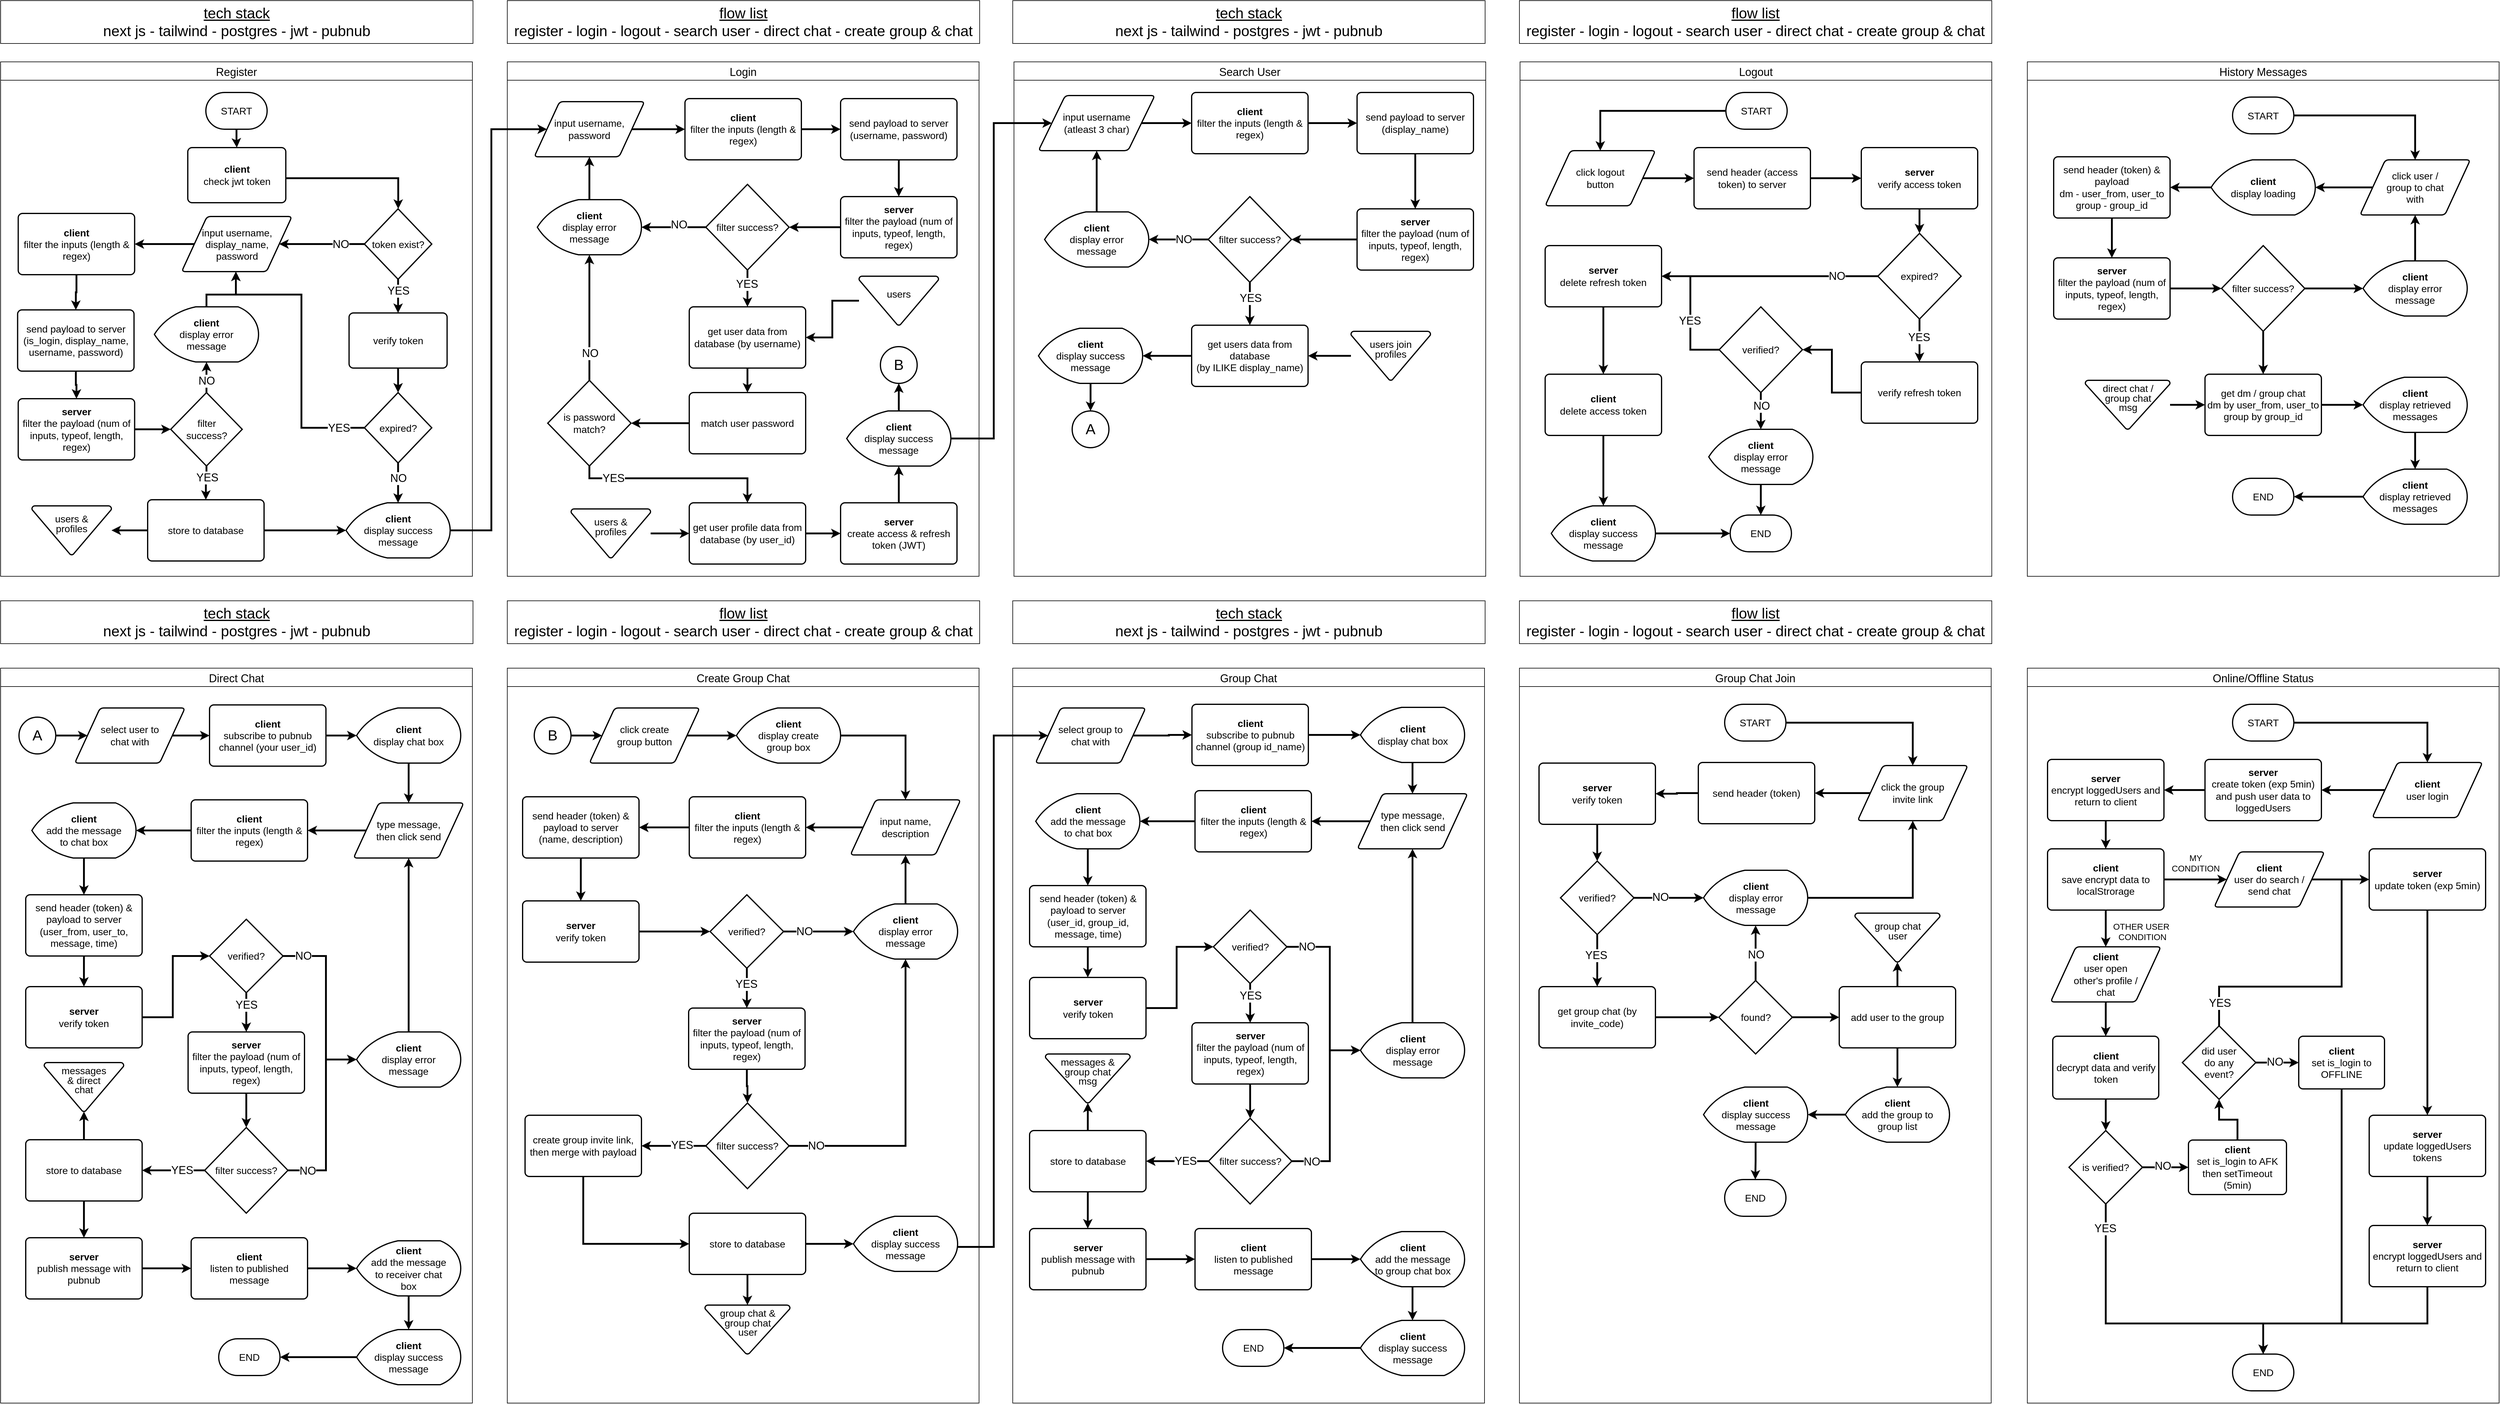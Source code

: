 <mxfile version="24.6.4" type="device">
  <diagram id="C5RBs43oDa-KdzZeNtuy" name="Page-1">
    <mxGraphModel dx="1035" dy="565" grid="1" gridSize="10" guides="1" tooltips="1" connect="1" arrows="1" fold="1" page="1" pageScale="1" pageWidth="827" pageHeight="1169" math="0" shadow="0">
      <root>
        <mxCell id="WIyWlLk6GJQsqaUBKTNV-0" />
        <mxCell id="WIyWlLk6GJQsqaUBKTNV-1" parent="WIyWlLk6GJQsqaUBKTNV-0" />
        <mxCell id="_3EE8X__OzSHqQlS0Vvo-11" value="Register" style="shape=table;startSize=30;container=1;collapsible=0;childLayout=tableLayout;fontSize=18;" parent="WIyWlLk6GJQsqaUBKTNV-1" vertex="1">
          <mxGeometry x="29" y="120" width="770" height="840" as="geometry" />
        </mxCell>
        <mxCell id="_3EE8X__OzSHqQlS0Vvo-12" value="" style="shape=tableRow;horizontal=0;startSize=0;swimlaneHead=0;swimlaneBody=0;strokeColor=inherit;top=0;left=0;bottom=0;right=0;collapsible=0;dropTarget=0;fillColor=none;points=[[0,0.5],[1,0.5]];portConstraint=eastwest;" parent="_3EE8X__OzSHqQlS0Vvo-11" vertex="1">
          <mxGeometry y="30" width="770" height="810" as="geometry" />
        </mxCell>
        <mxCell id="_3EE8X__OzSHqQlS0Vvo-13" value="" style="shape=partialRectangle;html=1;whiteSpace=wrap;connectable=0;strokeColor=inherit;overflow=hidden;fillColor=none;top=0;left=0;bottom=0;right=0;pointerEvents=1;" parent="_3EE8X__OzSHqQlS0Vvo-12" vertex="1">
          <mxGeometry width="770" height="810" as="geometry">
            <mxRectangle width="770" height="810" as="alternateBounds" />
          </mxGeometry>
        </mxCell>
        <mxCell id="_3EE8X__OzSHqQlS0Vvo-14" value="&lt;div&gt;&lt;font style=&quot;font-size: 24px;&quot;&gt;&lt;u&gt;tech stack&lt;/u&gt;&lt;/font&gt;&lt;/div&gt;&lt;div&gt;&lt;font style=&quot;font-size: 24px;&quot;&gt;next js - tailwind - postgres - jwt - pubnub&lt;/font&gt;&lt;br&gt;&lt;/div&gt;" style="rounded=0;whiteSpace=wrap;html=1;" parent="WIyWlLk6GJQsqaUBKTNV-1" vertex="1">
          <mxGeometry x="29" y="20" width="771" height="70" as="geometry" />
        </mxCell>
        <mxCell id="an1uXyHyDIEqWNbMvVYi-3" value="" style="edgeStyle=orthogonalEdgeStyle;rounded=0;orthogonalLoop=1;jettySize=auto;html=1;strokeWidth=3;" parent="WIyWlLk6GJQsqaUBKTNV-1" source="_3EE8X__OzSHqQlS0Vvo-15" target="an1uXyHyDIEqWNbMvVYi-1" edge="1">
          <mxGeometry relative="1" as="geometry" />
        </mxCell>
        <mxCell id="_3EE8X__OzSHqQlS0Vvo-15" value="&lt;font size=&quot;3&quot;&gt;START&lt;/font&gt;" style="strokeWidth=2;html=1;shape=mxgraph.flowchart.terminator;whiteSpace=wrap;" parent="WIyWlLk6GJQsqaUBKTNV-1" vertex="1">
          <mxGeometry x="364" y="170" width="100" height="60" as="geometry" />
        </mxCell>
        <mxCell id="_3EE8X__OzSHqQlS0Vvo-19" value="" style="edgeStyle=orthogonalEdgeStyle;rounded=0;orthogonalLoop=1;jettySize=auto;html=1;strokeWidth=3;" parent="WIyWlLk6GJQsqaUBKTNV-1" source="_3EE8X__OzSHqQlS0Vvo-16" target="_3EE8X__OzSHqQlS0Vvo-18" edge="1">
          <mxGeometry relative="1" as="geometry" />
        </mxCell>
        <mxCell id="_3EE8X__OzSHqQlS0Vvo-16" value="&lt;div style=&quot;padding-top: 0px; padding-left: 0px; padding-right: 0px;&quot; align=&quot;center&quot;&gt;&lt;font style=&quot;font-size: 16px;&quot;&gt;input username, display_name, password&lt;/font&gt;&lt;/div&gt;" style="shape=parallelogram;strokeWidth=2;perimeter=parallelogramPerimeter;rounded=1;arcSize=12;size=0.23;fixedWidth=0;autosize=0;expand=1;whiteSpace=wrap;html=1;align=center;labelBorderColor=none;textShadow=0;labelBackgroundColor=none;spacingLeft=0;spacingRight=0;spacing=32;" parent="WIyWlLk6GJQsqaUBKTNV-1" vertex="1">
          <mxGeometry x="324.5" y="372.5" width="180" height="90" as="geometry" />
        </mxCell>
        <mxCell id="_3EE8X__OzSHqQlS0Vvo-21" value="" style="edgeStyle=orthogonalEdgeStyle;rounded=0;orthogonalLoop=1;jettySize=auto;html=1;strokeWidth=3;" parent="WIyWlLk6GJQsqaUBKTNV-1" source="_3EE8X__OzSHqQlS0Vvo-18" target="_3EE8X__OzSHqQlS0Vvo-20" edge="1">
          <mxGeometry relative="1" as="geometry" />
        </mxCell>
        <mxCell id="_3EE8X__OzSHqQlS0Vvo-18" value="&lt;font size=&quot;3&quot;&gt;&lt;b&gt;client&lt;/b&gt;&lt;br&gt;filter the inputs (length &amp;amp; regex)&lt;/font&gt;" style="rounded=1;whiteSpace=wrap;html=1;absoluteArcSize=1;arcSize=14;strokeWidth=2;labelBorderColor=none;" parent="WIyWlLk6GJQsqaUBKTNV-1" vertex="1">
          <mxGeometry x="57.75" y="367.5" width="190" height="100" as="geometry" />
        </mxCell>
        <mxCell id="_3EE8X__OzSHqQlS0Vvo-23" value="" style="edgeStyle=orthogonalEdgeStyle;rounded=0;orthogonalLoop=1;jettySize=auto;html=1;strokeWidth=3;" parent="WIyWlLk6GJQsqaUBKTNV-1" source="_3EE8X__OzSHqQlS0Vvo-20" target="_3EE8X__OzSHqQlS0Vvo-22" edge="1">
          <mxGeometry relative="1" as="geometry" />
        </mxCell>
        <mxCell id="_3EE8X__OzSHqQlS0Vvo-20" value="&lt;font size=&quot;3&quot;&gt;send payload to server&lt;br&gt;(is_login, display_name, username, password)&lt;br&gt;&lt;/font&gt;" style="rounded=1;whiteSpace=wrap;html=1;absoluteArcSize=1;arcSize=14;strokeWidth=2;labelBorderColor=none;" parent="WIyWlLk6GJQsqaUBKTNV-1" vertex="1">
          <mxGeometry x="56.75" y="525" width="190" height="100" as="geometry" />
        </mxCell>
        <mxCell id="_3EE8X__OzSHqQlS0Vvo-31" value="" style="edgeStyle=orthogonalEdgeStyle;rounded=0;orthogonalLoop=1;jettySize=auto;html=1;strokeWidth=3;" parent="WIyWlLk6GJQsqaUBKTNV-1" source="_3EE8X__OzSHqQlS0Vvo-22" target="_3EE8X__OzSHqQlS0Vvo-30" edge="1">
          <mxGeometry relative="1" as="geometry" />
        </mxCell>
        <mxCell id="_3EE8X__OzSHqQlS0Vvo-22" value="&lt;font size=&quot;3&quot;&gt;&lt;b&gt;server&lt;/b&gt;&lt;br&gt;filter the payload (num of inputs, typeof, length, regex)&lt;br&gt;&lt;/font&gt;" style="rounded=1;whiteSpace=wrap;html=1;absoluteArcSize=1;arcSize=14;strokeWidth=2;labelBorderColor=none;" parent="WIyWlLk6GJQsqaUBKTNV-1" vertex="1">
          <mxGeometry x="57.75" y="670" width="190" height="100" as="geometry" />
        </mxCell>
        <mxCell id="_3EE8X__OzSHqQlS0Vvo-27" value="" style="edgeStyle=orthogonalEdgeStyle;rounded=0;orthogonalLoop=1;jettySize=auto;html=1;strokeWidth=3;" parent="WIyWlLk6GJQsqaUBKTNV-1" source="_3EE8X__OzSHqQlS0Vvo-24" target="_3EE8X__OzSHqQlS0Vvo-26" edge="1">
          <mxGeometry relative="1" as="geometry" />
        </mxCell>
        <mxCell id="_3EE8X__OzSHqQlS0Vvo-42" value="" style="edgeStyle=orthogonalEdgeStyle;rounded=0;orthogonalLoop=1;jettySize=auto;html=1;strokeWidth=3;" parent="WIyWlLk6GJQsqaUBKTNV-1" source="_3EE8X__OzSHqQlS0Vvo-24" target="_3EE8X__OzSHqQlS0Vvo-41" edge="1">
          <mxGeometry relative="1" as="geometry" />
        </mxCell>
        <mxCell id="_3EE8X__OzSHqQlS0Vvo-24" value="&lt;font size=&quot;3&quot;&gt;store to database&lt;br&gt;&lt;/font&gt;" style="rounded=1;whiteSpace=wrap;html=1;absoluteArcSize=1;arcSize=14;strokeWidth=2;labelBorderColor=none;" parent="WIyWlLk6GJQsqaUBKTNV-1" vertex="1">
          <mxGeometry x="269" y="835" width="190" height="100" as="geometry" />
        </mxCell>
        <mxCell id="_3EE8X__OzSHqQlS0Vvo-26" value="&lt;p style=&quot;line-height: 120%; padding-bottom: 0px; margin-top: 0px; margin-bottom: 20px;&quot;&gt;&lt;font size=&quot;3&quot;&gt;users &amp;amp; profiles&lt;br&gt;&lt;/font&gt;&lt;/p&gt;" style="strokeWidth=2;html=1;shape=mxgraph.flowchart.merge_or_storage;whiteSpace=wrap;labelBorderColor=none;spacing=22;verticalAlign=middle;horizontal=1;labelPosition=center;verticalLabelPosition=middle;align=center;" parent="WIyWlLk6GJQsqaUBKTNV-1" vertex="1">
          <mxGeometry x="80" y="845" width="130" height="80" as="geometry" />
        </mxCell>
        <mxCell id="_3EE8X__OzSHqQlS0Vvo-32" value="" style="edgeStyle=orthogonalEdgeStyle;rounded=0;orthogonalLoop=1;jettySize=auto;html=1;strokeWidth=3;" parent="WIyWlLk6GJQsqaUBKTNV-1" source="_3EE8X__OzSHqQlS0Vvo-30" target="_3EE8X__OzSHqQlS0Vvo-24" edge="1">
          <mxGeometry relative="1" as="geometry" />
        </mxCell>
        <mxCell id="_3EE8X__OzSHqQlS0Vvo-34" value="&lt;font style=&quot;font-size: 18px;&quot;&gt;YES&lt;/font&gt;" style="edgeLabel;html=1;align=center;verticalAlign=middle;resizable=0;points=[];" parent="_3EE8X__OzSHqQlS0Vvo-32" vertex="1" connectable="0">
          <mxGeometry x="-0.017" relative="1" as="geometry">
            <mxPoint x="1" y="-9" as="offset" />
          </mxGeometry>
        </mxCell>
        <mxCell id="_3EE8X__OzSHqQlS0Vvo-39" value="" style="edgeStyle=orthogonalEdgeStyle;rounded=0;orthogonalLoop=1;jettySize=auto;html=1;strokeWidth=3;" parent="WIyWlLk6GJQsqaUBKTNV-1" source="_3EE8X__OzSHqQlS0Vvo-30" target="_3EE8X__OzSHqQlS0Vvo-38" edge="1">
          <mxGeometry relative="1" as="geometry" />
        </mxCell>
        <mxCell id="_3EE8X__OzSHqQlS0Vvo-40" value="&lt;font style=&quot;font-size: 18px;&quot;&gt;NO&lt;/font&gt;" style="edgeLabel;html=1;align=center;verticalAlign=middle;resizable=0;points=[];" parent="_3EE8X__OzSHqQlS0Vvo-39" vertex="1" connectable="0">
          <mxGeometry x="-0.232" relative="1" as="geometry">
            <mxPoint as="offset" />
          </mxGeometry>
        </mxCell>
        <mxCell id="_3EE8X__OzSHqQlS0Vvo-30" value="&lt;font size=&quot;3&quot;&gt;filter success?&lt;/font&gt;" style="strokeWidth=2;html=1;shape=mxgraph.flowchart.decision;whiteSpace=wrap;spacing=22;" parent="WIyWlLk6GJQsqaUBKTNV-1" vertex="1">
          <mxGeometry x="306.63" y="660" width="116.75" height="120" as="geometry" />
        </mxCell>
        <mxCell id="_3EE8X__OzSHqQlS0Vvo-43" value="" style="edgeStyle=orthogonalEdgeStyle;rounded=0;orthogonalLoop=1;jettySize=auto;html=1;strokeWidth=3;" parent="WIyWlLk6GJQsqaUBKTNV-1" source="_3EE8X__OzSHqQlS0Vvo-38" target="_3EE8X__OzSHqQlS0Vvo-16" edge="1">
          <mxGeometry relative="1" as="geometry">
            <Array as="points">
              <mxPoint x="365" y="500" />
              <mxPoint x="413" y="500" />
            </Array>
          </mxGeometry>
        </mxCell>
        <mxCell id="_3EE8X__OzSHqQlS0Vvo-38" value="&lt;font size=&quot;3&quot;&gt;&lt;b&gt;client&lt;/b&gt;&lt;br&gt;display error message&lt;br&gt;&lt;/font&gt;" style="strokeWidth=2;html=1;shape=mxgraph.flowchart.display;whiteSpace=wrap;labelBorderColor=none;spacing=22;" parent="WIyWlLk6GJQsqaUBKTNV-1" vertex="1">
          <mxGeometry x="280" y="520" width="170" height="90" as="geometry" />
        </mxCell>
        <mxCell id="G7jmCf8zDLp_H4D1jOkU-4" value="" style="edgeStyle=orthogonalEdgeStyle;rounded=0;orthogonalLoop=1;jettySize=auto;html=1;strokeWidth=3;" parent="WIyWlLk6GJQsqaUBKTNV-1" source="_3EE8X__OzSHqQlS0Vvo-41" target="G7jmCf8zDLp_H4D1jOkU-3" edge="1">
          <mxGeometry relative="1" as="geometry">
            <Array as="points">
              <mxPoint x="830" y="885" />
              <mxPoint x="830" y="230" />
            </Array>
          </mxGeometry>
        </mxCell>
        <mxCell id="_3EE8X__OzSHqQlS0Vvo-41" value="&lt;font size=&quot;3&quot;&gt;&lt;b&gt;client&lt;/b&gt;&lt;br&gt;display success message&lt;br&gt;&lt;/font&gt;" style="strokeWidth=2;html=1;shape=mxgraph.flowchart.display;whiteSpace=wrap;labelBorderColor=none;spacing=22;" parent="WIyWlLk6GJQsqaUBKTNV-1" vertex="1">
          <mxGeometry x="592.75" y="840" width="170" height="90" as="geometry" />
        </mxCell>
        <mxCell id="G7jmCf8zDLp_H4D1jOkU-0" value="Login" style="shape=table;startSize=30;container=1;collapsible=0;childLayout=tableLayout;fontSize=18;" parent="WIyWlLk6GJQsqaUBKTNV-1" vertex="1">
          <mxGeometry x="856" y="120" width="770" height="840" as="geometry" />
        </mxCell>
        <mxCell id="G7jmCf8zDLp_H4D1jOkU-1" value="" style="shape=tableRow;horizontal=0;startSize=0;swimlaneHead=0;swimlaneBody=0;strokeColor=inherit;top=0;left=0;bottom=0;right=0;collapsible=0;dropTarget=0;fillColor=none;points=[[0,0.5],[1,0.5]];portConstraint=eastwest;" parent="G7jmCf8zDLp_H4D1jOkU-0" vertex="1">
          <mxGeometry y="30" width="770" height="810" as="geometry" />
        </mxCell>
        <mxCell id="G7jmCf8zDLp_H4D1jOkU-2" value="" style="shape=partialRectangle;html=1;whiteSpace=wrap;connectable=0;strokeColor=inherit;overflow=hidden;fillColor=none;top=0;left=0;bottom=0;right=0;pointerEvents=1;" parent="G7jmCf8zDLp_H4D1jOkU-1" vertex="1">
          <mxGeometry width="770" height="810" as="geometry">
            <mxRectangle width="770" height="810" as="alternateBounds" />
          </mxGeometry>
        </mxCell>
        <mxCell id="G7jmCf8zDLp_H4D1jOkU-6" value="" style="edgeStyle=orthogonalEdgeStyle;rounded=0;orthogonalLoop=1;jettySize=auto;html=1;strokeWidth=3;" parent="WIyWlLk6GJQsqaUBKTNV-1" source="G7jmCf8zDLp_H4D1jOkU-3" target="G7jmCf8zDLp_H4D1jOkU-5" edge="1">
          <mxGeometry relative="1" as="geometry" />
        </mxCell>
        <mxCell id="G7jmCf8zDLp_H4D1jOkU-3" value="&lt;div style=&quot;padding-top: 0px; padding-left: 0px; padding-right: 0px;&quot; align=&quot;center&quot;&gt;&lt;font style=&quot;font-size: 16px;&quot;&gt;input username, password&lt;/font&gt;&lt;/div&gt;" style="shape=parallelogram;strokeWidth=2;perimeter=parallelogramPerimeter;rounded=1;arcSize=12;size=0.23;fixedWidth=0;autosize=0;expand=1;whiteSpace=wrap;html=1;align=center;labelBorderColor=none;textShadow=0;labelBackgroundColor=none;spacingLeft=0;spacingRight=0;spacing=32;" parent="WIyWlLk6GJQsqaUBKTNV-1" vertex="1">
          <mxGeometry x="900" y="185" width="180" height="90" as="geometry" />
        </mxCell>
        <mxCell id="G7jmCf8zDLp_H4D1jOkU-8" value="" style="edgeStyle=orthogonalEdgeStyle;rounded=0;orthogonalLoop=1;jettySize=auto;html=1;strokeWidth=3;" parent="WIyWlLk6GJQsqaUBKTNV-1" source="G7jmCf8zDLp_H4D1jOkU-5" target="G7jmCf8zDLp_H4D1jOkU-7" edge="1">
          <mxGeometry relative="1" as="geometry" />
        </mxCell>
        <mxCell id="G7jmCf8zDLp_H4D1jOkU-5" value="&lt;font size=&quot;3&quot;&gt;&lt;b&gt;client&lt;/b&gt;&lt;br&gt;filter the inputs (length &amp;amp; regex)&lt;/font&gt;" style="rounded=1;whiteSpace=wrap;html=1;absoluteArcSize=1;arcSize=14;strokeWidth=2;labelBorderColor=none;" parent="WIyWlLk6GJQsqaUBKTNV-1" vertex="1">
          <mxGeometry x="1146" y="180" width="190" height="100" as="geometry" />
        </mxCell>
        <mxCell id="G7jmCf8zDLp_H4D1jOkU-10" value="" style="edgeStyle=orthogonalEdgeStyle;rounded=0;orthogonalLoop=1;jettySize=auto;html=1;strokeWidth=3;" parent="WIyWlLk6GJQsqaUBKTNV-1" source="G7jmCf8zDLp_H4D1jOkU-7" target="G7jmCf8zDLp_H4D1jOkU-9" edge="1">
          <mxGeometry relative="1" as="geometry" />
        </mxCell>
        <mxCell id="G7jmCf8zDLp_H4D1jOkU-7" value="&lt;font size=&quot;3&quot;&gt;send payload to server&lt;br&gt;(username, password)&lt;br&gt;&lt;/font&gt;" style="rounded=1;whiteSpace=wrap;html=1;absoluteArcSize=1;arcSize=14;strokeWidth=2;labelBorderColor=none;" parent="WIyWlLk6GJQsqaUBKTNV-1" vertex="1">
          <mxGeometry x="1400" y="180" width="190" height="100" as="geometry" />
        </mxCell>
        <mxCell id="G7jmCf8zDLp_H4D1jOkU-12" value="" style="edgeStyle=orthogonalEdgeStyle;rounded=0;orthogonalLoop=1;jettySize=auto;html=1;strokeWidth=3;" parent="WIyWlLk6GJQsqaUBKTNV-1" source="G7jmCf8zDLp_H4D1jOkU-9" target="G7jmCf8zDLp_H4D1jOkU-11" edge="1">
          <mxGeometry relative="1" as="geometry" />
        </mxCell>
        <mxCell id="G7jmCf8zDLp_H4D1jOkU-9" value="&lt;font size=&quot;3&quot;&gt;&lt;b&gt;server&lt;/b&gt;&lt;br&gt;filter the payload (num of inputs, typeof, length, regex)&lt;br&gt;&lt;/font&gt;" style="rounded=1;whiteSpace=wrap;html=1;absoluteArcSize=1;arcSize=14;strokeWidth=2;labelBorderColor=none;" parent="WIyWlLk6GJQsqaUBKTNV-1" vertex="1">
          <mxGeometry x="1400" y="340" width="190" height="100" as="geometry" />
        </mxCell>
        <mxCell id="G7jmCf8zDLp_H4D1jOkU-14" value="" style="edgeStyle=orthogonalEdgeStyle;rounded=0;orthogonalLoop=1;jettySize=auto;html=1;strokeWidth=3;" parent="WIyWlLk6GJQsqaUBKTNV-1" source="G7jmCf8zDLp_H4D1jOkU-11" target="G7jmCf8zDLp_H4D1jOkU-13" edge="1">
          <mxGeometry relative="1" as="geometry" />
        </mxCell>
        <mxCell id="G7jmCf8zDLp_H4D1jOkU-16" value="&lt;font style=&quot;font-size: 18px;&quot;&gt;NO&lt;/font&gt;" style="edgeLabel;html=1;align=center;verticalAlign=middle;resizable=0;points=[];" parent="G7jmCf8zDLp_H4D1jOkU-14" vertex="1" connectable="0">
          <mxGeometry x="-0.154" y="-4" relative="1" as="geometry">
            <mxPoint as="offset" />
          </mxGeometry>
        </mxCell>
        <mxCell id="G7jmCf8zDLp_H4D1jOkU-18" value="" style="edgeStyle=orthogonalEdgeStyle;rounded=0;orthogonalLoop=1;jettySize=auto;html=1;strokeWidth=3;" parent="WIyWlLk6GJQsqaUBKTNV-1" source="G7jmCf8zDLp_H4D1jOkU-11" target="G7jmCf8zDLp_H4D1jOkU-17" edge="1">
          <mxGeometry relative="1" as="geometry" />
        </mxCell>
        <mxCell id="G7jmCf8zDLp_H4D1jOkU-19" value="&lt;font style=&quot;font-size: 18px;&quot;&gt;YES&lt;/font&gt;" style="edgeLabel;html=1;align=center;verticalAlign=middle;resizable=0;points=[];" parent="G7jmCf8zDLp_H4D1jOkU-18" vertex="1" connectable="0">
          <mxGeometry x="-0.226" y="-1" relative="1" as="geometry">
            <mxPoint as="offset" />
          </mxGeometry>
        </mxCell>
        <mxCell id="G7jmCf8zDLp_H4D1jOkU-11" value="&lt;font size=&quot;3&quot;&gt;filter success?&lt;/font&gt;" style="strokeWidth=2;html=1;shape=mxgraph.flowchart.decision;whiteSpace=wrap;" parent="WIyWlLk6GJQsqaUBKTNV-1" vertex="1">
          <mxGeometry x="1180" y="320" width="136" height="140" as="geometry" />
        </mxCell>
        <mxCell id="G7jmCf8zDLp_H4D1jOkU-15" value="" style="edgeStyle=orthogonalEdgeStyle;rounded=0;orthogonalLoop=1;jettySize=auto;html=1;strokeWidth=3;" parent="WIyWlLk6GJQsqaUBKTNV-1" source="G7jmCf8zDLp_H4D1jOkU-13" target="G7jmCf8zDLp_H4D1jOkU-3" edge="1">
          <mxGeometry relative="1" as="geometry" />
        </mxCell>
        <mxCell id="G7jmCf8zDLp_H4D1jOkU-13" value="&lt;font size=&quot;3&quot;&gt;&lt;b&gt;client&lt;/b&gt;&lt;br&gt;display error message&lt;br&gt;&lt;/font&gt;" style="strokeWidth=2;html=1;shape=mxgraph.flowchart.display;whiteSpace=wrap;labelBorderColor=none;spacing=22;" parent="WIyWlLk6GJQsqaUBKTNV-1" vertex="1">
          <mxGeometry x="905" y="345" width="170" height="90" as="geometry" />
        </mxCell>
        <mxCell id="G7jmCf8zDLp_H4D1jOkU-23" value="" style="edgeStyle=orthogonalEdgeStyle;rounded=0;orthogonalLoop=1;jettySize=auto;html=1;strokeWidth=3;" parent="WIyWlLk6GJQsqaUBKTNV-1" source="G7jmCf8zDLp_H4D1jOkU-17" target="G7jmCf8zDLp_H4D1jOkU-22" edge="1">
          <mxGeometry relative="1" as="geometry" />
        </mxCell>
        <mxCell id="G7jmCf8zDLp_H4D1jOkU-17" value="&lt;font size=&quot;3&quot;&gt;get user data from database (by username)&lt;br&gt;&lt;/font&gt;" style="rounded=1;whiteSpace=wrap;html=1;absoluteArcSize=1;arcSize=14;strokeWidth=2;labelBorderColor=none;" parent="WIyWlLk6GJQsqaUBKTNV-1" vertex="1">
          <mxGeometry x="1153" y="520" width="190" height="100" as="geometry" />
        </mxCell>
        <mxCell id="G7jmCf8zDLp_H4D1jOkU-21" value="" style="edgeStyle=orthogonalEdgeStyle;rounded=0;orthogonalLoop=1;jettySize=auto;html=1;strokeWidth=3;" parent="WIyWlLk6GJQsqaUBKTNV-1" source="G7jmCf8zDLp_H4D1jOkU-20" target="G7jmCf8zDLp_H4D1jOkU-17" edge="1">
          <mxGeometry relative="1" as="geometry" />
        </mxCell>
        <mxCell id="G7jmCf8zDLp_H4D1jOkU-20" value="&lt;p style=&quot;line-height: 120%; padding-bottom: 0px; margin-top: 0px; margin-bottom: 20px;&quot;&gt;&lt;font size=&quot;3&quot;&gt;users&lt;br&gt;&lt;/font&gt;&lt;/p&gt;" style="strokeWidth=2;html=1;shape=mxgraph.flowchart.merge_or_storage;whiteSpace=wrap;labelBorderColor=none;spacing=22;verticalAlign=middle;horizontal=1;labelPosition=center;verticalLabelPosition=middle;align=center;" parent="WIyWlLk6GJQsqaUBKTNV-1" vertex="1">
          <mxGeometry x="1430" y="470" width="130" height="80" as="geometry" />
        </mxCell>
        <mxCell id="G7jmCf8zDLp_H4D1jOkU-25" value="" style="edgeStyle=orthogonalEdgeStyle;rounded=0;orthogonalLoop=1;jettySize=auto;html=1;strokeWidth=3;" parent="WIyWlLk6GJQsqaUBKTNV-1" source="G7jmCf8zDLp_H4D1jOkU-22" target="G7jmCf8zDLp_H4D1jOkU-24" edge="1">
          <mxGeometry relative="1" as="geometry" />
        </mxCell>
        <mxCell id="G7jmCf8zDLp_H4D1jOkU-22" value="&lt;font size=&quot;3&quot;&gt;match user password&lt;br&gt;&lt;/font&gt;" style="rounded=1;whiteSpace=wrap;html=1;absoluteArcSize=1;arcSize=14;strokeWidth=2;labelBorderColor=none;" parent="WIyWlLk6GJQsqaUBKTNV-1" vertex="1">
          <mxGeometry x="1153" y="660" width="190" height="100" as="geometry" />
        </mxCell>
        <mxCell id="G7jmCf8zDLp_H4D1jOkU-26" value="" style="edgeStyle=orthogonalEdgeStyle;rounded=0;orthogonalLoop=1;jettySize=auto;html=1;strokeWidth=3;" parent="WIyWlLk6GJQsqaUBKTNV-1" source="G7jmCf8zDLp_H4D1jOkU-24" target="G7jmCf8zDLp_H4D1jOkU-13" edge="1">
          <mxGeometry relative="1" as="geometry" />
        </mxCell>
        <mxCell id="G7jmCf8zDLp_H4D1jOkU-27" value="&lt;font style=&quot;font-size: 18px;&quot;&gt;NO&lt;/font&gt;" style="edgeLabel;html=1;align=center;verticalAlign=middle;resizable=0;points=[];" parent="G7jmCf8zDLp_H4D1jOkU-26" vertex="1" connectable="0">
          <mxGeometry x="-0.572" y="-1" relative="1" as="geometry">
            <mxPoint as="offset" />
          </mxGeometry>
        </mxCell>
        <mxCell id="G7jmCf8zDLp_H4D1jOkU-34" value="" style="edgeStyle=orthogonalEdgeStyle;rounded=0;orthogonalLoop=1;jettySize=auto;html=1;strokeWidth=3;" parent="WIyWlLk6GJQsqaUBKTNV-1" source="G7jmCf8zDLp_H4D1jOkU-24" target="G7jmCf8zDLp_H4D1jOkU-33" edge="1">
          <mxGeometry relative="1" as="geometry">
            <Array as="points">
              <mxPoint x="990" y="800" />
              <mxPoint x="1248" y="800" />
            </Array>
          </mxGeometry>
        </mxCell>
        <mxCell id="G7jmCf8zDLp_H4D1jOkU-35" value="&lt;font style=&quot;font-size: 18px;&quot;&gt;YES&lt;/font&gt;" style="edgeLabel;html=1;align=center;verticalAlign=middle;resizable=0;points=[];" parent="G7jmCf8zDLp_H4D1jOkU-34" vertex="1" connectable="0">
          <mxGeometry x="-0.226" relative="1" as="geometry">
            <mxPoint x="-64" as="offset" />
          </mxGeometry>
        </mxCell>
        <mxCell id="G7jmCf8zDLp_H4D1jOkU-24" value="&lt;font size=&quot;3&quot;&gt;is password match?&lt;br&gt;&lt;/font&gt;" style="strokeWidth=2;html=1;shape=mxgraph.flowchart.decision;whiteSpace=wrap;" parent="WIyWlLk6GJQsqaUBKTNV-1" vertex="1">
          <mxGeometry x="922" y="640" width="136" height="140" as="geometry" />
        </mxCell>
        <mxCell id="G7jmCf8zDLp_H4D1jOkU-43" value="" style="edgeStyle=orthogonalEdgeStyle;rounded=0;orthogonalLoop=1;jettySize=auto;html=1;strokeWidth=3;" parent="WIyWlLk6GJQsqaUBKTNV-1" source="G7jmCf8zDLp_H4D1jOkU-33" target="G7jmCf8zDLp_H4D1jOkU-42" edge="1">
          <mxGeometry relative="1" as="geometry" />
        </mxCell>
        <mxCell id="G7jmCf8zDLp_H4D1jOkU-33" value="&lt;font size=&quot;3&quot;&gt;get user profile data from database (by user_id)&lt;br&gt;&lt;/font&gt;" style="rounded=1;whiteSpace=wrap;html=1;absoluteArcSize=1;arcSize=14;strokeWidth=2;labelBorderColor=none;" parent="WIyWlLk6GJQsqaUBKTNV-1" vertex="1">
          <mxGeometry x="1153" y="840" width="190" height="100" as="geometry" />
        </mxCell>
        <mxCell id="G7jmCf8zDLp_H4D1jOkU-37" value="" style="edgeStyle=orthogonalEdgeStyle;rounded=0;orthogonalLoop=1;jettySize=auto;html=1;strokeWidth=3;" parent="WIyWlLk6GJQsqaUBKTNV-1" source="G7jmCf8zDLp_H4D1jOkU-36" target="G7jmCf8zDLp_H4D1jOkU-33" edge="1">
          <mxGeometry relative="1" as="geometry" />
        </mxCell>
        <mxCell id="G7jmCf8zDLp_H4D1jOkU-36" value="&lt;p style=&quot;line-height: 120%; padding-bottom: 0px; margin-top: 0px; margin-bottom: 20px;&quot;&gt;&lt;font size=&quot;3&quot;&gt;users &amp;amp; profiles&lt;br&gt;&lt;/font&gt;&lt;/p&gt;" style="strokeWidth=2;html=1;shape=mxgraph.flowchart.merge_or_storage;whiteSpace=wrap;labelBorderColor=none;spacing=22;verticalAlign=middle;horizontal=1;labelPosition=center;verticalLabelPosition=middle;align=center;" parent="WIyWlLk6GJQsqaUBKTNV-1" vertex="1">
          <mxGeometry x="960" y="850" width="130" height="80" as="geometry" />
        </mxCell>
        <mxCell id="FTuvNDVsQv9sABHEffth-39" value="" style="edgeStyle=orthogonalEdgeStyle;rounded=0;orthogonalLoop=1;jettySize=auto;html=1;strokeWidth=3;" parent="WIyWlLk6GJQsqaUBKTNV-1" source="G7jmCf8zDLp_H4D1jOkU-38" target="FTuvNDVsQv9sABHEffth-6" edge="1">
          <mxGeometry relative="1" as="geometry">
            <Array as="points">
              <mxPoint x="1650" y="735" />
              <mxPoint x="1650" y="220" />
            </Array>
          </mxGeometry>
        </mxCell>
        <mxCell id="FTuvNDVsQv9sABHEffth-102" value="" style="edgeStyle=orthogonalEdgeStyle;rounded=0;orthogonalLoop=1;jettySize=auto;html=1;strokeWidth=3;" parent="WIyWlLk6GJQsqaUBKTNV-1" source="G7jmCf8zDLp_H4D1jOkU-38" target="FTuvNDVsQv9sABHEffth-101" edge="1">
          <mxGeometry relative="1" as="geometry" />
        </mxCell>
        <mxCell id="G7jmCf8zDLp_H4D1jOkU-38" value="&lt;font size=&quot;3&quot;&gt;&lt;b&gt;client&lt;/b&gt;&lt;br&gt;display success message&lt;br&gt;&lt;/font&gt;" style="strokeWidth=2;html=1;shape=mxgraph.flowchart.display;whiteSpace=wrap;labelBorderColor=none;spacing=22;" parent="WIyWlLk6GJQsqaUBKTNV-1" vertex="1">
          <mxGeometry x="1410" y="690" width="170" height="90" as="geometry" />
        </mxCell>
        <mxCell id="G7jmCf8zDLp_H4D1jOkU-40" value="&lt;div&gt;&lt;font style=&quot;font-size: 24px;&quot;&gt;&lt;u&gt;flow list&lt;br&gt;&lt;/u&gt;&lt;/font&gt;&lt;/div&gt;&lt;div&gt;&lt;font style=&quot;font-size: 24px;&quot;&gt;register - login - logout - search user - direct chat - create group &amp;amp; chat&lt;/font&gt;&lt;br&gt;&lt;/div&gt;" style="rounded=0;whiteSpace=wrap;html=1;" parent="WIyWlLk6GJQsqaUBKTNV-1" vertex="1">
          <mxGeometry x="856" y="20" width="771" height="70" as="geometry" />
        </mxCell>
        <mxCell id="G7jmCf8zDLp_H4D1jOkU-44" value="" style="edgeStyle=orthogonalEdgeStyle;rounded=0;orthogonalLoop=1;jettySize=auto;html=1;strokeWidth=3;" parent="WIyWlLk6GJQsqaUBKTNV-1" source="G7jmCf8zDLp_H4D1jOkU-42" target="G7jmCf8zDLp_H4D1jOkU-38" edge="1">
          <mxGeometry relative="1" as="geometry" />
        </mxCell>
        <mxCell id="G7jmCf8zDLp_H4D1jOkU-42" value="&lt;font size=&quot;3&quot;&gt;&lt;b&gt;server&lt;/b&gt;&lt;br&gt;create access &amp;amp; refresh token (JWT)&lt;br&gt;&lt;/font&gt;" style="rounded=1;whiteSpace=wrap;html=1;absoluteArcSize=1;arcSize=14;strokeWidth=2;labelBorderColor=none;" parent="WIyWlLk6GJQsqaUBKTNV-1" vertex="1">
          <mxGeometry x="1400" y="840" width="190" height="100" as="geometry" />
        </mxCell>
        <mxCell id="G7jmCf8zDLp_H4D1jOkU-45" value="Logout" style="shape=table;startSize=30;container=1;collapsible=0;childLayout=tableLayout;fontSize=18;" parent="WIyWlLk6GJQsqaUBKTNV-1" vertex="1">
          <mxGeometry x="2509" y="120" width="770" height="840" as="geometry" />
        </mxCell>
        <mxCell id="G7jmCf8zDLp_H4D1jOkU-46" value="" style="shape=tableRow;horizontal=0;startSize=0;swimlaneHead=0;swimlaneBody=0;strokeColor=inherit;top=0;left=0;bottom=0;right=0;collapsible=0;dropTarget=0;fillColor=none;points=[[0,0.5],[1,0.5]];portConstraint=eastwest;" parent="G7jmCf8zDLp_H4D1jOkU-45" vertex="1">
          <mxGeometry y="30" width="770" height="810" as="geometry" />
        </mxCell>
        <mxCell id="G7jmCf8zDLp_H4D1jOkU-47" value="" style="shape=partialRectangle;html=1;whiteSpace=wrap;connectable=0;strokeColor=inherit;overflow=hidden;fillColor=none;top=0;left=0;bottom=0;right=0;pointerEvents=1;" parent="G7jmCf8zDLp_H4D1jOkU-46" vertex="1">
          <mxGeometry width="770" height="810" as="geometry">
            <mxRectangle width="770" height="810" as="alternateBounds" />
          </mxGeometry>
        </mxCell>
        <mxCell id="G7jmCf8zDLp_H4D1jOkU-51" value="" style="edgeStyle=orthogonalEdgeStyle;rounded=0;orthogonalLoop=1;jettySize=auto;html=1;strokeWidth=3;" parent="WIyWlLk6GJQsqaUBKTNV-1" source="G7jmCf8zDLp_H4D1jOkU-48" target="G7jmCf8zDLp_H4D1jOkU-50" edge="1">
          <mxGeometry relative="1" as="geometry" />
        </mxCell>
        <mxCell id="G7jmCf8zDLp_H4D1jOkU-48" value="&lt;div style=&quot;padding-top: 0px; padding-left: 0px; padding-right: 0px;&quot; align=&quot;center&quot;&gt;&lt;font style=&quot;font-size: 16px;&quot;&gt;click logout button&lt;br&gt;&lt;/font&gt;&lt;/div&gt;" style="shape=parallelogram;strokeWidth=2;perimeter=parallelogramPerimeter;rounded=1;arcSize=12;size=0.23;fixedWidth=0;autosize=0;expand=1;whiteSpace=wrap;html=1;align=center;labelBorderColor=none;textShadow=0;labelBackgroundColor=none;spacingLeft=0;spacingRight=0;spacing=32;" parent="WIyWlLk6GJQsqaUBKTNV-1" vertex="1">
          <mxGeometry x="2550" y="265" width="180" height="90" as="geometry" />
        </mxCell>
        <mxCell id="G7jmCf8zDLp_H4D1jOkU-53" value="" style="edgeStyle=orthogonalEdgeStyle;rounded=0;orthogonalLoop=1;jettySize=auto;html=1;strokeWidth=3;" parent="WIyWlLk6GJQsqaUBKTNV-1" source="G7jmCf8zDLp_H4D1jOkU-50" target="G7jmCf8zDLp_H4D1jOkU-52" edge="1">
          <mxGeometry relative="1" as="geometry" />
        </mxCell>
        <mxCell id="G7jmCf8zDLp_H4D1jOkU-50" value="&lt;font size=&quot;3&quot;&gt;send header (access token) to server&lt;br&gt;&lt;/font&gt;" style="rounded=1;whiteSpace=wrap;html=1;absoluteArcSize=1;arcSize=14;strokeWidth=2;labelBorderColor=none;" parent="WIyWlLk6GJQsqaUBKTNV-1" vertex="1">
          <mxGeometry x="2793" y="260" width="190" height="100" as="geometry" />
        </mxCell>
        <mxCell id="G7jmCf8zDLp_H4D1jOkU-55" value="" style="edgeStyle=orthogonalEdgeStyle;rounded=0;orthogonalLoop=1;jettySize=auto;html=1;strokeWidth=3;" parent="WIyWlLk6GJQsqaUBKTNV-1" source="G7jmCf8zDLp_H4D1jOkU-52" target="G7jmCf8zDLp_H4D1jOkU-54" edge="1">
          <mxGeometry relative="1" as="geometry" />
        </mxCell>
        <mxCell id="G7jmCf8zDLp_H4D1jOkU-52" value="&lt;font size=&quot;3&quot;&gt;&lt;b&gt;server&lt;/b&gt;&lt;br&gt;verify access token&lt;br&gt;&lt;/font&gt;" style="rounded=1;whiteSpace=wrap;html=1;absoluteArcSize=1;arcSize=14;strokeWidth=2;labelBorderColor=none;" parent="WIyWlLk6GJQsqaUBKTNV-1" vertex="1">
          <mxGeometry x="3066" y="260" width="190" height="100" as="geometry" />
        </mxCell>
        <mxCell id="G7jmCf8zDLp_H4D1jOkU-61" value="" style="edgeStyle=orthogonalEdgeStyle;rounded=0;orthogonalLoop=1;jettySize=auto;html=1;strokeWidth=3;" parent="WIyWlLk6GJQsqaUBKTNV-1" source="G7jmCf8zDLp_H4D1jOkU-54" target="G7jmCf8zDLp_H4D1jOkU-59" edge="1">
          <mxGeometry relative="1" as="geometry" />
        </mxCell>
        <mxCell id="G7jmCf8zDLp_H4D1jOkU-66" value="&lt;font style=&quot;font-size: 18px;&quot;&gt;YES&lt;/font&gt;" style="edgeLabel;html=1;align=center;verticalAlign=middle;resizable=0;points=[];" parent="G7jmCf8zDLp_H4D1jOkU-61" vertex="1" connectable="0">
          <mxGeometry x="-0.144" y="-1" relative="1" as="geometry">
            <mxPoint as="offset" />
          </mxGeometry>
        </mxCell>
        <mxCell id="an1uXyHyDIEqWNbMvVYi-27" value="" style="edgeStyle=orthogonalEdgeStyle;rounded=0;orthogonalLoop=1;jettySize=auto;html=1;strokeWidth=3;" parent="WIyWlLk6GJQsqaUBKTNV-1" source="G7jmCf8zDLp_H4D1jOkU-54" target="G7jmCf8zDLp_H4D1jOkU-65" edge="1">
          <mxGeometry relative="1" as="geometry" />
        </mxCell>
        <mxCell id="an1uXyHyDIEqWNbMvVYi-35" value="&lt;font style=&quot;font-size: 18px;&quot;&gt;NO&lt;/font&gt;" style="edgeLabel;html=1;align=center;verticalAlign=middle;resizable=0;points=[];" parent="an1uXyHyDIEqWNbMvVYi-27" vertex="1" connectable="0">
          <mxGeometry x="-0.621" relative="1" as="geometry">
            <mxPoint as="offset" />
          </mxGeometry>
        </mxCell>
        <mxCell id="G7jmCf8zDLp_H4D1jOkU-54" value="&lt;font size=&quot;3&quot;&gt;expired?&lt;/font&gt;" style="strokeWidth=2;html=1;shape=mxgraph.flowchart.decision;whiteSpace=wrap;" parent="WIyWlLk6GJQsqaUBKTNV-1" vertex="1">
          <mxGeometry x="3093" y="400" width="136" height="140" as="geometry" />
        </mxCell>
        <mxCell id="an1uXyHyDIEqWNbMvVYi-28" value="" style="edgeStyle=orthogonalEdgeStyle;rounded=0;orthogonalLoop=1;jettySize=auto;html=1;strokeWidth=3;" parent="WIyWlLk6GJQsqaUBKTNV-1" source="G7jmCf8zDLp_H4D1jOkU-59" target="an1uXyHyDIEqWNbMvVYi-24" edge="1">
          <mxGeometry relative="1" as="geometry" />
        </mxCell>
        <mxCell id="G7jmCf8zDLp_H4D1jOkU-59" value="&lt;font size=&quot;3&quot;&gt;verify refresh token&lt;br&gt;&lt;/font&gt;" style="rounded=1;whiteSpace=wrap;html=1;absoluteArcSize=1;arcSize=14;strokeWidth=2;labelBorderColor=none;" parent="WIyWlLk6GJQsqaUBKTNV-1" vertex="1">
          <mxGeometry x="3066" y="610" width="190" height="100" as="geometry" />
        </mxCell>
        <mxCell id="G7jmCf8zDLp_H4D1jOkU-71" value="" style="edgeStyle=orthogonalEdgeStyle;rounded=0;orthogonalLoop=1;jettySize=auto;html=1;strokeWidth=3;" parent="WIyWlLk6GJQsqaUBKTNV-1" source="G7jmCf8zDLp_H4D1jOkU-65" target="G7jmCf8zDLp_H4D1jOkU-70" edge="1">
          <mxGeometry relative="1" as="geometry" />
        </mxCell>
        <mxCell id="G7jmCf8zDLp_H4D1jOkU-65" value="&lt;font size=&quot;3&quot;&gt;&lt;b&gt;server&lt;/b&gt;&lt;br&gt;delete refresh token&lt;br&gt;&lt;/font&gt;" style="rounded=1;whiteSpace=wrap;html=1;absoluteArcSize=1;arcSize=14;strokeWidth=2;labelBorderColor=none;" parent="WIyWlLk6GJQsqaUBKTNV-1" vertex="1">
          <mxGeometry x="2550" y="420" width="190" height="100" as="geometry" />
        </mxCell>
        <mxCell id="FTuvNDVsQv9sABHEffth-99" value="" style="edgeStyle=orthogonalEdgeStyle;rounded=0;orthogonalLoop=1;jettySize=auto;html=1;strokeWidth=3;" parent="WIyWlLk6GJQsqaUBKTNV-1" source="G7jmCf8zDLp_H4D1jOkU-68" target="FTuvNDVsQv9sABHEffth-98" edge="1">
          <mxGeometry relative="1" as="geometry" />
        </mxCell>
        <mxCell id="G7jmCf8zDLp_H4D1jOkU-68" value="&lt;font size=&quot;3&quot;&gt;&lt;b&gt;client&lt;/b&gt;&lt;br&gt;display success message&lt;br&gt;&lt;/font&gt;" style="strokeWidth=2;html=1;shape=mxgraph.flowchart.display;whiteSpace=wrap;labelBorderColor=none;spacing=22;" parent="WIyWlLk6GJQsqaUBKTNV-1" vertex="1">
          <mxGeometry x="2560" y="845" width="170" height="90" as="geometry" />
        </mxCell>
        <mxCell id="G7jmCf8zDLp_H4D1jOkU-72" value="" style="edgeStyle=orthogonalEdgeStyle;rounded=0;orthogonalLoop=1;jettySize=auto;html=1;strokeWidth=3;" parent="WIyWlLk6GJQsqaUBKTNV-1" source="G7jmCf8zDLp_H4D1jOkU-70" target="G7jmCf8zDLp_H4D1jOkU-68" edge="1">
          <mxGeometry relative="1" as="geometry" />
        </mxCell>
        <mxCell id="G7jmCf8zDLp_H4D1jOkU-70" value="&lt;font size=&quot;3&quot;&gt;&lt;b&gt;client&lt;/b&gt;&lt;br&gt;delete access token&lt;br&gt;&lt;/font&gt;" style="rounded=1;whiteSpace=wrap;html=1;absoluteArcSize=1;arcSize=14;strokeWidth=2;labelBorderColor=none;" parent="WIyWlLk6GJQsqaUBKTNV-1" vertex="1">
          <mxGeometry x="2550" y="630" width="190" height="100" as="geometry" />
        </mxCell>
        <mxCell id="FTuvNDVsQv9sABHEffth-0" value="Search User" style="shape=table;startSize=30;container=1;collapsible=0;childLayout=tableLayout;fontSize=18;" parent="WIyWlLk6GJQsqaUBKTNV-1" vertex="1">
          <mxGeometry x="1683" y="120" width="770" height="840" as="geometry" />
        </mxCell>
        <mxCell id="FTuvNDVsQv9sABHEffth-1" value="" style="shape=tableRow;horizontal=0;startSize=0;swimlaneHead=0;swimlaneBody=0;strokeColor=inherit;top=0;left=0;bottom=0;right=0;collapsible=0;dropTarget=0;fillColor=none;points=[[0,0.5],[1,0.5]];portConstraint=eastwest;" parent="FTuvNDVsQv9sABHEffth-0" vertex="1">
          <mxGeometry y="30" width="770" height="810" as="geometry" />
        </mxCell>
        <mxCell id="FTuvNDVsQv9sABHEffth-2" value="" style="shape=partialRectangle;html=1;whiteSpace=wrap;connectable=0;strokeColor=inherit;overflow=hidden;fillColor=none;top=0;left=0;bottom=0;right=0;pointerEvents=1;" parent="FTuvNDVsQv9sABHEffth-1" vertex="1">
          <mxGeometry width="770" height="810" as="geometry">
            <mxRectangle width="770" height="810" as="alternateBounds" />
          </mxGeometry>
        </mxCell>
        <mxCell id="FTuvNDVsQv9sABHEffth-10" value="" style="edgeStyle=orthogonalEdgeStyle;rounded=0;orthogonalLoop=1;jettySize=auto;html=1;strokeWidth=3;" parent="WIyWlLk6GJQsqaUBKTNV-1" source="FTuvNDVsQv9sABHEffth-6" target="FTuvNDVsQv9sABHEffth-8" edge="1">
          <mxGeometry relative="1" as="geometry" />
        </mxCell>
        <mxCell id="FTuvNDVsQv9sABHEffth-6" value="&lt;div style=&quot;padding-top: 0px; padding-left: 0px; padding-right: 0px;&quot; align=&quot;center&quot;&gt;&lt;font style=&quot;font-size: 16px;&quot;&gt;input username (atleast 3 char)&lt;br&gt;&lt;/font&gt;&lt;/div&gt;" style="shape=parallelogram;strokeWidth=2;perimeter=parallelogramPerimeter;rounded=1;arcSize=12;size=0.23;fixedWidth=0;autosize=0;expand=1;whiteSpace=wrap;html=1;align=center;labelBorderColor=none;textShadow=0;labelBackgroundColor=none;spacingLeft=0;spacingRight=0;spacing=32;" parent="WIyWlLk6GJQsqaUBKTNV-1" vertex="1">
          <mxGeometry x="1723" y="175" width="190" height="90" as="geometry" />
        </mxCell>
        <mxCell id="FTuvNDVsQv9sABHEffth-12" value="" style="edgeStyle=orthogonalEdgeStyle;rounded=0;orthogonalLoop=1;jettySize=auto;html=1;strokeWidth=3;" parent="WIyWlLk6GJQsqaUBKTNV-1" source="FTuvNDVsQv9sABHEffth-8" target="FTuvNDVsQv9sABHEffth-11" edge="1">
          <mxGeometry relative="1" as="geometry" />
        </mxCell>
        <mxCell id="FTuvNDVsQv9sABHEffth-8" value="&lt;font size=&quot;3&quot;&gt;&lt;b&gt;client&lt;/b&gt;&lt;br&gt;filter the inputs (length &amp;amp; regex)&lt;/font&gt;" style="rounded=1;whiteSpace=wrap;html=1;absoluteArcSize=1;arcSize=14;strokeWidth=2;labelBorderColor=none;" parent="WIyWlLk6GJQsqaUBKTNV-1" vertex="1">
          <mxGeometry x="1973" y="170" width="190" height="100" as="geometry" />
        </mxCell>
        <mxCell id="FTuvNDVsQv9sABHEffth-17" value="" style="edgeStyle=orthogonalEdgeStyle;rounded=0;orthogonalLoop=1;jettySize=auto;html=1;strokeWidth=3;" parent="WIyWlLk6GJQsqaUBKTNV-1" source="FTuvNDVsQv9sABHEffth-11" target="FTuvNDVsQv9sABHEffth-14" edge="1">
          <mxGeometry relative="1" as="geometry" />
        </mxCell>
        <mxCell id="FTuvNDVsQv9sABHEffth-11" value="&lt;font size=&quot;3&quot;&gt;send payload to server&lt;br&gt;(display_name)&lt;br&gt;&lt;/font&gt;" style="rounded=1;whiteSpace=wrap;html=1;absoluteArcSize=1;arcSize=14;strokeWidth=2;labelBorderColor=none;" parent="WIyWlLk6GJQsqaUBKTNV-1" vertex="1">
          <mxGeometry x="2243" y="170" width="190" height="100" as="geometry" />
        </mxCell>
        <mxCell id="FTuvNDVsQv9sABHEffth-18" value="" style="edgeStyle=orthogonalEdgeStyle;rounded=0;orthogonalLoop=1;jettySize=auto;html=1;strokeWidth=3;" parent="WIyWlLk6GJQsqaUBKTNV-1" source="FTuvNDVsQv9sABHEffth-14" target="FTuvNDVsQv9sABHEffth-15" edge="1">
          <mxGeometry relative="1" as="geometry" />
        </mxCell>
        <mxCell id="FTuvNDVsQv9sABHEffth-14" value="&lt;font size=&quot;3&quot;&gt;&lt;b&gt;server&lt;/b&gt;&lt;br&gt;filter the payload (num of inputs, typeof, length, regex)&lt;br&gt;&lt;/font&gt;" style="rounded=1;whiteSpace=wrap;html=1;absoluteArcSize=1;arcSize=14;strokeWidth=2;labelBorderColor=none;" parent="WIyWlLk6GJQsqaUBKTNV-1" vertex="1">
          <mxGeometry x="2243" y="360" width="190" height="100" as="geometry" />
        </mxCell>
        <mxCell id="FTuvNDVsQv9sABHEffth-19" value="" style="edgeStyle=orthogonalEdgeStyle;rounded=0;orthogonalLoop=1;jettySize=auto;html=1;strokeWidth=3;" parent="WIyWlLk6GJQsqaUBKTNV-1" source="FTuvNDVsQv9sABHEffth-15" target="FTuvNDVsQv9sABHEffth-16" edge="1">
          <mxGeometry relative="1" as="geometry" />
        </mxCell>
        <mxCell id="FTuvNDVsQv9sABHEffth-23" value="&lt;font style=&quot;font-size: 18px;&quot;&gt;NO&lt;/font&gt;" style="edgeLabel;html=1;align=center;verticalAlign=middle;resizable=0;points=[];" parent="FTuvNDVsQv9sABHEffth-19" vertex="1" connectable="0">
          <mxGeometry x="-0.182" relative="1" as="geometry">
            <mxPoint x="-1" as="offset" />
          </mxGeometry>
        </mxCell>
        <mxCell id="FTuvNDVsQv9sABHEffth-27" value="" style="edgeStyle=orthogonalEdgeStyle;rounded=0;orthogonalLoop=1;jettySize=auto;html=1;strokeWidth=3;" parent="WIyWlLk6GJQsqaUBKTNV-1" source="FTuvNDVsQv9sABHEffth-15" target="FTuvNDVsQv9sABHEffth-26" edge="1">
          <mxGeometry relative="1" as="geometry" />
        </mxCell>
        <mxCell id="FTuvNDVsQv9sABHEffth-28" value="&lt;font style=&quot;font-size: 18px;&quot;&gt;YES&lt;/font&gt;" style="edgeLabel;html=1;align=center;verticalAlign=middle;resizable=0;points=[];" parent="FTuvNDVsQv9sABHEffth-27" vertex="1" connectable="0">
          <mxGeometry x="-0.265" y="1" relative="1" as="geometry">
            <mxPoint as="offset" />
          </mxGeometry>
        </mxCell>
        <mxCell id="FTuvNDVsQv9sABHEffth-15" value="&lt;font size=&quot;3&quot;&gt;filter success?&lt;/font&gt;" style="strokeWidth=2;html=1;shape=mxgraph.flowchart.decision;whiteSpace=wrap;" parent="WIyWlLk6GJQsqaUBKTNV-1" vertex="1">
          <mxGeometry x="2000" y="340" width="136" height="140" as="geometry" />
        </mxCell>
        <mxCell id="FTuvNDVsQv9sABHEffth-25" value="" style="edgeStyle=orthogonalEdgeStyle;rounded=0;orthogonalLoop=1;jettySize=auto;html=1;strokeWidth=3;" parent="WIyWlLk6GJQsqaUBKTNV-1" source="FTuvNDVsQv9sABHEffth-16" target="FTuvNDVsQv9sABHEffth-6" edge="1">
          <mxGeometry relative="1" as="geometry" />
        </mxCell>
        <mxCell id="FTuvNDVsQv9sABHEffth-16" value="&lt;font size=&quot;3&quot;&gt;&lt;b&gt;client&lt;/b&gt;&lt;br&gt;display error message&lt;br&gt;&lt;/font&gt;" style="strokeWidth=2;html=1;shape=mxgraph.flowchart.display;whiteSpace=wrap;labelBorderColor=none;spacing=22;" parent="WIyWlLk6GJQsqaUBKTNV-1" vertex="1">
          <mxGeometry x="1733" y="365" width="170" height="90" as="geometry" />
        </mxCell>
        <mxCell id="FTuvNDVsQv9sABHEffth-33" value="" style="edgeStyle=orthogonalEdgeStyle;rounded=0;orthogonalLoop=1;jettySize=auto;html=1;strokeWidth=3;" parent="WIyWlLk6GJQsqaUBKTNV-1" source="FTuvNDVsQv9sABHEffth-26" target="FTuvNDVsQv9sABHEffth-31" edge="1">
          <mxGeometry relative="1" as="geometry" />
        </mxCell>
        <mxCell id="FTuvNDVsQv9sABHEffth-26" value="&lt;font size=&quot;3&quot;&gt;get users data from database &lt;br&gt;(by ILIKE display_name)&lt;br&gt;&lt;/font&gt;" style="rounded=1;whiteSpace=wrap;html=1;absoluteArcSize=1;arcSize=14;strokeWidth=2;labelBorderColor=none;" parent="WIyWlLk6GJQsqaUBKTNV-1" vertex="1">
          <mxGeometry x="1973" y="550" width="190" height="100" as="geometry" />
        </mxCell>
        <mxCell id="FTuvNDVsQv9sABHEffth-30" value="" style="edgeStyle=orthogonalEdgeStyle;rounded=0;orthogonalLoop=1;jettySize=auto;html=1;strokeWidth=3;" parent="WIyWlLk6GJQsqaUBKTNV-1" source="FTuvNDVsQv9sABHEffth-29" target="FTuvNDVsQv9sABHEffth-26" edge="1">
          <mxGeometry relative="1" as="geometry" />
        </mxCell>
        <mxCell id="FTuvNDVsQv9sABHEffth-29" value="&lt;p style=&quot;line-height: 120%; padding-bottom: 0px; margin-top: 0px; margin-bottom: 20px;&quot;&gt;&lt;font size=&quot;3&quot;&gt;users join profiles&lt;br&gt;&lt;/font&gt;&lt;/p&gt;" style="strokeWidth=2;html=1;shape=mxgraph.flowchart.merge_or_storage;whiteSpace=wrap;labelBorderColor=none;spacing=22;verticalAlign=middle;horizontal=1;labelPosition=center;verticalLabelPosition=middle;align=center;" parent="WIyWlLk6GJQsqaUBKTNV-1" vertex="1">
          <mxGeometry x="2233" y="560" width="130" height="80" as="geometry" />
        </mxCell>
        <mxCell id="FTuvNDVsQv9sABHEffth-38" value="" style="edgeStyle=orthogonalEdgeStyle;rounded=0;orthogonalLoop=1;jettySize=auto;html=1;strokeWidth=3;" parent="WIyWlLk6GJQsqaUBKTNV-1" source="FTuvNDVsQv9sABHEffth-31" target="FTuvNDVsQv9sABHEffth-37" edge="1">
          <mxGeometry relative="1" as="geometry" />
        </mxCell>
        <mxCell id="FTuvNDVsQv9sABHEffth-31" value="&lt;font size=&quot;3&quot;&gt;&lt;b&gt;client&lt;/b&gt;&lt;br&gt;display success message&lt;br&gt;&lt;/font&gt;" style="strokeWidth=2;html=1;shape=mxgraph.flowchart.display;whiteSpace=wrap;labelBorderColor=none;spacing=22;" parent="WIyWlLk6GJQsqaUBKTNV-1" vertex="1">
          <mxGeometry x="1723" y="555" width="170" height="90" as="geometry" />
        </mxCell>
        <mxCell id="FTuvNDVsQv9sABHEffth-34" value="Direct Chat" style="shape=table;startSize=30;container=1;collapsible=0;childLayout=tableLayout;fontSize=18;" parent="WIyWlLk6GJQsqaUBKTNV-1" vertex="1">
          <mxGeometry x="29" y="1110" width="770" height="1200" as="geometry" />
        </mxCell>
        <mxCell id="FTuvNDVsQv9sABHEffth-35" value="" style="shape=tableRow;horizontal=0;startSize=0;swimlaneHead=0;swimlaneBody=0;strokeColor=inherit;top=0;left=0;bottom=0;right=0;collapsible=0;dropTarget=0;fillColor=none;points=[[0,0.5],[1,0.5]];portConstraint=eastwest;" parent="FTuvNDVsQv9sABHEffth-34" vertex="1">
          <mxGeometry y="30" width="770" height="1170" as="geometry" />
        </mxCell>
        <mxCell id="FTuvNDVsQv9sABHEffth-36" value="" style="shape=partialRectangle;html=1;whiteSpace=wrap;connectable=0;strokeColor=inherit;overflow=hidden;fillColor=none;top=0;left=0;bottom=0;right=0;pointerEvents=1;" parent="FTuvNDVsQv9sABHEffth-35" vertex="1">
          <mxGeometry width="770" height="1170" as="geometry">
            <mxRectangle width="770" height="1170" as="alternateBounds" />
          </mxGeometry>
        </mxCell>
        <mxCell id="FTuvNDVsQv9sABHEffth-37" value="&lt;font style=&quot;font-size: 24px;&quot;&gt;A&lt;/font&gt;" style="ellipse;whiteSpace=wrap;html=1;aspect=fixed;strokeWidth=2;" parent="WIyWlLk6GJQsqaUBKTNV-1" vertex="1">
          <mxGeometry x="1778" y="690" width="60" height="60" as="geometry" />
        </mxCell>
        <mxCell id="FTuvNDVsQv9sABHEffth-46" value="" style="edgeStyle=orthogonalEdgeStyle;rounded=0;orthogonalLoop=1;jettySize=auto;html=1;strokeWidth=3;" parent="WIyWlLk6GJQsqaUBKTNV-1" source="FTuvNDVsQv9sABHEffth-40" target="FTuvNDVsQv9sABHEffth-45" edge="1">
          <mxGeometry relative="1" as="geometry" />
        </mxCell>
        <mxCell id="FTuvNDVsQv9sABHEffth-40" value="&lt;font style=&quot;font-size: 24px;&quot;&gt;A&lt;/font&gt;" style="ellipse;whiteSpace=wrap;html=1;aspect=fixed;strokeWidth=2;" parent="WIyWlLk6GJQsqaUBKTNV-1" vertex="1">
          <mxGeometry x="59" y="1190" width="60" height="60" as="geometry" />
        </mxCell>
        <mxCell id="FTuvNDVsQv9sABHEffth-41" value="&lt;div&gt;&lt;font style=&quot;font-size: 24px;&quot;&gt;&lt;u&gt;tech stack&lt;/u&gt;&lt;/font&gt;&lt;/div&gt;&lt;div&gt;&lt;font style=&quot;font-size: 24px;&quot;&gt;next js - tailwind - postgres - jwt - pubnub&lt;/font&gt;&lt;br&gt;&lt;/div&gt;" style="rounded=0;whiteSpace=wrap;html=1;" parent="WIyWlLk6GJQsqaUBKTNV-1" vertex="1">
          <mxGeometry x="1681" y="20" width="771" height="70" as="geometry" />
        </mxCell>
        <mxCell id="FTuvNDVsQv9sABHEffth-42" value="&lt;div&gt;&lt;font style=&quot;font-size: 24px;&quot;&gt;&lt;u&gt;flow list&lt;br&gt;&lt;/u&gt;&lt;/font&gt;&lt;/div&gt;&lt;div&gt;&lt;font style=&quot;font-size: 24px;&quot;&gt;register - login - logout - search user - direct chat - create group &amp;amp; chat&lt;/font&gt;&lt;br&gt;&lt;/div&gt;" style="rounded=0;whiteSpace=wrap;html=1;" parent="WIyWlLk6GJQsqaUBKTNV-1" vertex="1">
          <mxGeometry x="2508" y="20" width="771" height="70" as="geometry" />
        </mxCell>
        <mxCell id="FTuvNDVsQv9sABHEffth-43" value="&lt;div&gt;&lt;font style=&quot;font-size: 24px;&quot;&gt;&lt;u&gt;tech stack&lt;/u&gt;&lt;/font&gt;&lt;/div&gt;&lt;div&gt;&lt;font style=&quot;font-size: 24px;&quot;&gt;next js - tailwind - postgres - jwt - pubnub&lt;/font&gt;&lt;br&gt;&lt;/div&gt;" style="rounded=0;whiteSpace=wrap;html=1;" parent="WIyWlLk6GJQsqaUBKTNV-1" vertex="1">
          <mxGeometry x="29" y="1000" width="771" height="70" as="geometry" />
        </mxCell>
        <mxCell id="FTuvNDVsQv9sABHEffth-44" value="&lt;div&gt;&lt;font style=&quot;font-size: 24px;&quot;&gt;&lt;u&gt;flow list&lt;br&gt;&lt;/u&gt;&lt;/font&gt;&lt;/div&gt;&lt;div&gt;&lt;font style=&quot;font-size: 24px;&quot;&gt;register - login - logout - search user - direct chat - create group &amp;amp; chat&lt;/font&gt;&lt;br&gt;&lt;/div&gt;" style="rounded=0;whiteSpace=wrap;html=1;" parent="WIyWlLk6GJQsqaUBKTNV-1" vertex="1">
          <mxGeometry x="856" y="1000" width="771" height="70" as="geometry" />
        </mxCell>
        <mxCell id="FTuvNDVsQv9sABHEffth-75" value="" style="edgeStyle=orthogonalEdgeStyle;rounded=0;orthogonalLoop=1;jettySize=auto;html=1;strokeWidth=3;" parent="WIyWlLk6GJQsqaUBKTNV-1" source="FTuvNDVsQv9sABHEffth-45" target="FTuvNDVsQv9sABHEffth-74" edge="1">
          <mxGeometry relative="1" as="geometry" />
        </mxCell>
        <mxCell id="FTuvNDVsQv9sABHEffth-45" value="&lt;div style=&quot;padding-top: 0px; padding-left: 0px; padding-right: 0px;&quot; align=&quot;center&quot;&gt;&lt;font style=&quot;font-size: 16px;&quot;&gt;select user to chat with&lt;br&gt;&lt;/font&gt;&lt;/div&gt;" style="shape=parallelogram;strokeWidth=2;perimeter=parallelogramPerimeter;rounded=1;arcSize=12;size=0.23;fixedWidth=0;autosize=0;expand=1;whiteSpace=wrap;html=1;align=center;labelBorderColor=none;textShadow=0;labelBackgroundColor=none;spacingLeft=0;spacingRight=0;spacing=32;" parent="WIyWlLk6GJQsqaUBKTNV-1" vertex="1">
          <mxGeometry x="150" y="1175" width="180" height="90" as="geometry" />
        </mxCell>
        <mxCell id="FTuvNDVsQv9sABHEffth-50" value="" style="edgeStyle=orthogonalEdgeStyle;rounded=0;orthogonalLoop=1;jettySize=auto;html=1;strokeWidth=3;" parent="WIyWlLk6GJQsqaUBKTNV-1" source="FTuvNDVsQv9sABHEffth-47" target="FTuvNDVsQv9sABHEffth-49" edge="1">
          <mxGeometry relative="1" as="geometry" />
        </mxCell>
        <mxCell id="FTuvNDVsQv9sABHEffth-47" value="&lt;font size=&quot;3&quot;&gt;&lt;b&gt;client&lt;/b&gt;&lt;br&gt;display chat box&lt;br&gt;&lt;/font&gt;" style="strokeWidth=2;html=1;shape=mxgraph.flowchart.display;whiteSpace=wrap;labelBorderColor=none;spacing=22;" parent="WIyWlLk6GJQsqaUBKTNV-1" vertex="1">
          <mxGeometry x="610" y="1175" width="170" height="90" as="geometry" />
        </mxCell>
        <mxCell id="FTuvNDVsQv9sABHEffth-53" value="" style="edgeStyle=orthogonalEdgeStyle;rounded=0;orthogonalLoop=1;jettySize=auto;html=1;strokeWidth=3;" parent="WIyWlLk6GJQsqaUBKTNV-1" source="FTuvNDVsQv9sABHEffth-49" target="FTuvNDVsQv9sABHEffth-51" edge="1">
          <mxGeometry relative="1" as="geometry" />
        </mxCell>
        <mxCell id="FTuvNDVsQv9sABHEffth-49" value="&lt;div style=&quot;padding-top: 0px; padding-left: 0px; padding-right: 0px;&quot; align=&quot;center&quot;&gt;&lt;font style=&quot;font-size: 16px;&quot;&gt;type message, then click send&lt;br&gt;&lt;/font&gt;&lt;/div&gt;" style="shape=parallelogram;strokeWidth=2;perimeter=parallelogramPerimeter;rounded=1;arcSize=12;size=0.23;fixedWidth=0;autosize=0;expand=1;whiteSpace=wrap;html=1;align=center;labelBorderColor=none;textShadow=0;labelBackgroundColor=none;spacingLeft=0;spacingRight=0;spacing=32;" parent="WIyWlLk6GJQsqaUBKTNV-1" vertex="1">
          <mxGeometry x="605" y="1330" width="180" height="90" as="geometry" />
        </mxCell>
        <mxCell id="FTuvNDVsQv9sABHEffth-58" value="" style="edgeStyle=orthogonalEdgeStyle;rounded=0;orthogonalLoop=1;jettySize=auto;html=1;strokeWidth=3;" parent="WIyWlLk6GJQsqaUBKTNV-1" source="FTuvNDVsQv9sABHEffth-51" target="FTuvNDVsQv9sABHEffth-57" edge="1">
          <mxGeometry relative="1" as="geometry" />
        </mxCell>
        <mxCell id="FTuvNDVsQv9sABHEffth-51" value="&lt;font size=&quot;3&quot;&gt;&lt;b&gt;client&lt;/b&gt;&lt;br&gt;filter the inputs (length &amp;amp; regex)&lt;/font&gt;" style="rounded=1;whiteSpace=wrap;html=1;absoluteArcSize=1;arcSize=14;strokeWidth=2;labelBorderColor=none;" parent="WIyWlLk6GJQsqaUBKTNV-1" vertex="1">
          <mxGeometry x="340" y="1325" width="190" height="100" as="geometry" />
        </mxCell>
        <mxCell id="an1uXyHyDIEqWNbMvVYi-37" value="" style="edgeStyle=orthogonalEdgeStyle;rounded=0;orthogonalLoop=1;jettySize=auto;html=1;strokeWidth=3;" parent="WIyWlLk6GJQsqaUBKTNV-1" source="FTuvNDVsQv9sABHEffth-56" target="an1uXyHyDIEqWNbMvVYi-36" edge="1">
          <mxGeometry relative="1" as="geometry" />
        </mxCell>
        <mxCell id="FTuvNDVsQv9sABHEffth-56" value="&lt;font size=&quot;3&quot;&gt;send header (token) &amp;amp; payload to server&lt;br&gt;(user_from, user_to, message, time)&lt;br&gt;&lt;/font&gt;" style="rounded=1;whiteSpace=wrap;html=1;absoluteArcSize=1;arcSize=14;strokeWidth=2;labelBorderColor=none;" parent="WIyWlLk6GJQsqaUBKTNV-1" vertex="1">
          <mxGeometry x="70" y="1480" width="190" height="100" as="geometry" />
        </mxCell>
        <mxCell id="FTuvNDVsQv9sABHEffth-59" value="" style="edgeStyle=orthogonalEdgeStyle;rounded=0;orthogonalLoop=1;jettySize=auto;html=1;strokeWidth=3;" parent="WIyWlLk6GJQsqaUBKTNV-1" source="FTuvNDVsQv9sABHEffth-57" target="FTuvNDVsQv9sABHEffth-56" edge="1">
          <mxGeometry relative="1" as="geometry" />
        </mxCell>
        <mxCell id="FTuvNDVsQv9sABHEffth-57" value="&lt;font size=&quot;3&quot;&gt;&lt;b&gt;client&lt;/b&gt;&lt;br&gt;add the message to chat box&lt;br&gt;&lt;/font&gt;" style="strokeWidth=2;html=1;shape=mxgraph.flowchart.display;whiteSpace=wrap;labelBorderColor=none;spacing=22;" parent="WIyWlLk6GJQsqaUBKTNV-1" vertex="1">
          <mxGeometry x="80" y="1330" width="170" height="90" as="geometry" />
        </mxCell>
        <mxCell id="FTuvNDVsQv9sABHEffth-63" value="" style="edgeStyle=orthogonalEdgeStyle;rounded=0;orthogonalLoop=1;jettySize=auto;html=1;strokeWidth=3;" parent="WIyWlLk6GJQsqaUBKTNV-1" source="FTuvNDVsQv9sABHEffth-60" target="FTuvNDVsQv9sABHEffth-62" edge="1">
          <mxGeometry relative="1" as="geometry" />
        </mxCell>
        <mxCell id="FTuvNDVsQv9sABHEffth-60" value="&lt;font size=&quot;3&quot;&gt;&lt;b&gt;server&lt;/b&gt;&lt;br&gt;filter the payload (num of inputs, typeof, length, regex)&lt;br&gt;&lt;/font&gt;" style="rounded=1;whiteSpace=wrap;html=1;absoluteArcSize=1;arcSize=14;strokeWidth=2;labelBorderColor=none;" parent="WIyWlLk6GJQsqaUBKTNV-1" vertex="1">
          <mxGeometry x="335" y="1704" width="190" height="100" as="geometry" />
        </mxCell>
        <mxCell id="FTuvNDVsQv9sABHEffth-68" value="" style="edgeStyle=orthogonalEdgeStyle;rounded=0;orthogonalLoop=1;jettySize=auto;html=1;strokeWidth=3;" parent="WIyWlLk6GJQsqaUBKTNV-1" source="FTuvNDVsQv9sABHEffth-62" target="FTuvNDVsQv9sABHEffth-67" edge="1">
          <mxGeometry relative="1" as="geometry" />
        </mxCell>
        <mxCell id="FTuvNDVsQv9sABHEffth-69" value="&lt;font style=&quot;font-size: 18px;&quot;&gt;YES&lt;/font&gt;" style="edgeLabel;html=1;align=center;verticalAlign=middle;resizable=0;points=[];" parent="FTuvNDVsQv9sABHEffth-68" vertex="1" connectable="0">
          <mxGeometry x="-0.284" y="1" relative="1" as="geometry">
            <mxPoint x="-1" y="-1" as="offset" />
          </mxGeometry>
        </mxCell>
        <mxCell id="FTuvNDVsQv9sABHEffth-62" value="&lt;font size=&quot;3&quot;&gt;filter success?&lt;/font&gt;" style="strokeWidth=2;html=1;shape=mxgraph.flowchart.decision;whiteSpace=wrap;" parent="WIyWlLk6GJQsqaUBKTNV-1" vertex="1">
          <mxGeometry x="362" y="1860" width="136" height="140" as="geometry" />
        </mxCell>
        <mxCell id="FTuvNDVsQv9sABHEffth-82" value="" style="edgeStyle=orthogonalEdgeStyle;rounded=0;orthogonalLoop=1;jettySize=auto;html=1;strokeWidth=3;" parent="WIyWlLk6GJQsqaUBKTNV-1" source="FTuvNDVsQv9sABHEffth-64" target="FTuvNDVsQv9sABHEffth-49" edge="1">
          <mxGeometry relative="1" as="geometry" />
        </mxCell>
        <mxCell id="FTuvNDVsQv9sABHEffth-64" value="&lt;font size=&quot;3&quot;&gt;&lt;b&gt;client&lt;/b&gt;&lt;br&gt;display error message&lt;br&gt;&lt;/font&gt;" style="strokeWidth=2;html=1;shape=mxgraph.flowchart.display;whiteSpace=wrap;labelBorderColor=none;spacing=22;" parent="WIyWlLk6GJQsqaUBKTNV-1" vertex="1">
          <mxGeometry x="610" y="1704" width="170" height="90" as="geometry" />
        </mxCell>
        <mxCell id="FTuvNDVsQv9sABHEffth-71" value="" style="edgeStyle=orthogonalEdgeStyle;rounded=0;orthogonalLoop=1;jettySize=auto;html=1;strokeWidth=3;" parent="WIyWlLk6GJQsqaUBKTNV-1" source="FTuvNDVsQv9sABHEffth-67" target="FTuvNDVsQv9sABHEffth-70" edge="1">
          <mxGeometry relative="1" as="geometry" />
        </mxCell>
        <mxCell id="FTuvNDVsQv9sABHEffth-73" value="" style="edgeStyle=orthogonalEdgeStyle;rounded=0;orthogonalLoop=1;jettySize=auto;html=1;strokeWidth=3;" parent="WIyWlLk6GJQsqaUBKTNV-1" source="FTuvNDVsQv9sABHEffth-67" target="FTuvNDVsQv9sABHEffth-72" edge="1">
          <mxGeometry relative="1" as="geometry" />
        </mxCell>
        <mxCell id="FTuvNDVsQv9sABHEffth-67" value="&lt;font size=&quot;3&quot;&gt;store to database&lt;br&gt;&lt;/font&gt;" style="rounded=1;whiteSpace=wrap;html=1;absoluteArcSize=1;arcSize=14;strokeWidth=2;labelBorderColor=none;" parent="WIyWlLk6GJQsqaUBKTNV-1" vertex="1">
          <mxGeometry x="70" y="1880" width="190" height="100" as="geometry" />
        </mxCell>
        <mxCell id="FTuvNDVsQv9sABHEffth-70" value="&lt;p style=&quot;line-height: 120%; padding-bottom: 0px; margin-top: 0px; margin-bottom: 20px;&quot;&gt;&lt;font size=&quot;3&quot;&gt;messages &amp;amp; direct chat&lt;br&gt;&lt;/font&gt;&lt;/p&gt;" style="strokeWidth=2;html=1;shape=mxgraph.flowchart.merge_or_storage;whiteSpace=wrap;labelBorderColor=none;spacing=22;verticalAlign=middle;horizontal=1;labelPosition=center;verticalLabelPosition=middle;align=center;" parent="WIyWlLk6GJQsqaUBKTNV-1" vertex="1">
          <mxGeometry x="100" y="1754" width="130" height="80" as="geometry" />
        </mxCell>
        <mxCell id="FTuvNDVsQv9sABHEffth-84" value="" style="edgeStyle=orthogonalEdgeStyle;rounded=0;orthogonalLoop=1;jettySize=auto;html=1;strokeWidth=3;" parent="WIyWlLk6GJQsqaUBKTNV-1" source="FTuvNDVsQv9sABHEffth-72" target="FTuvNDVsQv9sABHEffth-83" edge="1">
          <mxGeometry relative="1" as="geometry" />
        </mxCell>
        <mxCell id="FTuvNDVsQv9sABHEffth-72" value="&lt;font size=&quot;3&quot;&gt;&lt;b&gt;server&lt;/b&gt;&lt;br&gt;publish message with pubnub&lt;br&gt;&lt;/font&gt;" style="rounded=1;whiteSpace=wrap;html=1;absoluteArcSize=1;arcSize=14;strokeWidth=2;labelBorderColor=none;" parent="WIyWlLk6GJQsqaUBKTNV-1" vertex="1">
          <mxGeometry x="70" y="2040" width="190" height="100" as="geometry" />
        </mxCell>
        <mxCell id="FTuvNDVsQv9sABHEffth-77" value="" style="edgeStyle=orthogonalEdgeStyle;rounded=0;orthogonalLoop=1;jettySize=auto;html=1;strokeWidth=3;" parent="WIyWlLk6GJQsqaUBKTNV-1" source="FTuvNDVsQv9sABHEffth-74" target="FTuvNDVsQv9sABHEffth-47" edge="1">
          <mxGeometry relative="1" as="geometry" />
        </mxCell>
        <mxCell id="FTuvNDVsQv9sABHEffth-74" value="&lt;font size=&quot;3&quot;&gt;&lt;b&gt;client&lt;/b&gt;&lt;br&gt;subscribe to pubnub channel (your user_id)&lt;br&gt;&lt;/font&gt;" style="rounded=1;whiteSpace=wrap;html=1;absoluteArcSize=1;arcSize=14;strokeWidth=2;labelBorderColor=none;" parent="WIyWlLk6GJQsqaUBKTNV-1" vertex="1">
          <mxGeometry x="370" y="1170" width="190" height="100" as="geometry" />
        </mxCell>
        <mxCell id="FTuvNDVsQv9sABHEffth-89" value="" style="edgeStyle=orthogonalEdgeStyle;rounded=0;orthogonalLoop=1;jettySize=auto;html=1;strokeWidth=3;" parent="WIyWlLk6GJQsqaUBKTNV-1" source="FTuvNDVsQv9sABHEffth-78" target="FTuvNDVsQv9sABHEffth-88" edge="1">
          <mxGeometry relative="1" as="geometry" />
        </mxCell>
        <mxCell id="FTuvNDVsQv9sABHEffth-78" value="&lt;font size=&quot;3&quot;&gt;&lt;b&gt;client&lt;/b&gt;&lt;br&gt;display success message&lt;br&gt;&lt;/font&gt;" style="strokeWidth=2;html=1;shape=mxgraph.flowchart.display;whiteSpace=wrap;labelBorderColor=none;spacing=22;" parent="WIyWlLk6GJQsqaUBKTNV-1" vertex="1">
          <mxGeometry x="610" y="2190" width="170" height="90" as="geometry" />
        </mxCell>
        <mxCell id="FTuvNDVsQv9sABHEffth-86" value="" style="edgeStyle=orthogonalEdgeStyle;rounded=0;orthogonalLoop=1;jettySize=auto;html=1;strokeWidth=3;" parent="WIyWlLk6GJQsqaUBKTNV-1" source="FTuvNDVsQv9sABHEffth-83" target="FTuvNDVsQv9sABHEffth-85" edge="1">
          <mxGeometry relative="1" as="geometry" />
        </mxCell>
        <mxCell id="FTuvNDVsQv9sABHEffth-83" value="&lt;font size=&quot;3&quot;&gt;&lt;b&gt;client&lt;/b&gt;&lt;br&gt;listen to published message&lt;br&gt;&lt;/font&gt;" style="rounded=1;whiteSpace=wrap;html=1;absoluteArcSize=1;arcSize=14;strokeWidth=2;labelBorderColor=none;" parent="WIyWlLk6GJQsqaUBKTNV-1" vertex="1">
          <mxGeometry x="340" y="2040" width="190" height="100" as="geometry" />
        </mxCell>
        <mxCell id="FTuvNDVsQv9sABHEffth-87" value="" style="edgeStyle=orthogonalEdgeStyle;rounded=0;orthogonalLoop=1;jettySize=auto;html=1;strokeWidth=3;" parent="WIyWlLk6GJQsqaUBKTNV-1" source="FTuvNDVsQv9sABHEffth-85" target="FTuvNDVsQv9sABHEffth-78" edge="1">
          <mxGeometry relative="1" as="geometry" />
        </mxCell>
        <mxCell id="FTuvNDVsQv9sABHEffth-85" value="&lt;font size=&quot;3&quot;&gt;&lt;b&gt;client&lt;/b&gt;&lt;br&gt;add the message to receiver chat box&lt;br&gt;&lt;/font&gt;" style="strokeWidth=2;html=1;shape=mxgraph.flowchart.display;whiteSpace=wrap;labelBorderColor=none;spacing=22;" parent="WIyWlLk6GJQsqaUBKTNV-1" vertex="1">
          <mxGeometry x="610" y="2045" width="170" height="90" as="geometry" />
        </mxCell>
        <mxCell id="FTuvNDVsQv9sABHEffth-88" value="&lt;font size=&quot;3&quot;&gt;END&lt;/font&gt;" style="strokeWidth=2;html=1;shape=mxgraph.flowchart.terminator;whiteSpace=wrap;" parent="WIyWlLk6GJQsqaUBKTNV-1" vertex="1">
          <mxGeometry x="385" y="2205" width="100" height="60" as="geometry" />
        </mxCell>
        <mxCell id="FTuvNDVsQv9sABHEffth-90" value="Create Group Chat" style="shape=table;startSize=30;container=1;collapsible=0;childLayout=tableLayout;fontSize=18;" parent="WIyWlLk6GJQsqaUBKTNV-1" vertex="1">
          <mxGeometry x="856" y="1110" width="770" height="1200" as="geometry" />
        </mxCell>
        <mxCell id="FTuvNDVsQv9sABHEffth-91" value="" style="shape=tableRow;horizontal=0;startSize=0;swimlaneHead=0;swimlaneBody=0;strokeColor=inherit;top=0;left=0;bottom=0;right=0;collapsible=0;dropTarget=0;fillColor=none;points=[[0,0.5],[1,0.5]];portConstraint=eastwest;" parent="FTuvNDVsQv9sABHEffth-90" vertex="1">
          <mxGeometry y="30" width="770" height="1170" as="geometry" />
        </mxCell>
        <mxCell id="FTuvNDVsQv9sABHEffth-92" value="" style="shape=partialRectangle;html=1;whiteSpace=wrap;connectable=0;strokeColor=inherit;overflow=hidden;fillColor=none;top=0;left=0;bottom=0;right=0;pointerEvents=1;" parent="FTuvNDVsQv9sABHEffth-91" vertex="1">
          <mxGeometry width="770" height="1170" as="geometry">
            <mxRectangle width="770" height="1170" as="alternateBounds" />
          </mxGeometry>
        </mxCell>
        <mxCell id="FTuvNDVsQv9sABHEffth-93" value="Group Chat" style="shape=table;startSize=30;container=1;collapsible=0;childLayout=tableLayout;fontSize=18;" parent="WIyWlLk6GJQsqaUBKTNV-1" vertex="1">
          <mxGeometry x="1681" y="1110" width="770" height="1200" as="geometry" />
        </mxCell>
        <mxCell id="FTuvNDVsQv9sABHEffth-94" value="" style="shape=tableRow;horizontal=0;startSize=0;swimlaneHead=0;swimlaneBody=0;strokeColor=inherit;top=0;left=0;bottom=0;right=0;collapsible=0;dropTarget=0;fillColor=none;points=[[0,0.5],[1,0.5]];portConstraint=eastwest;" parent="FTuvNDVsQv9sABHEffth-93" vertex="1">
          <mxGeometry y="30" width="770" height="1170" as="geometry" />
        </mxCell>
        <mxCell id="FTuvNDVsQv9sABHEffth-95" value="" style="shape=partialRectangle;html=1;whiteSpace=wrap;connectable=0;strokeColor=inherit;overflow=hidden;fillColor=none;top=0;left=0;bottom=0;right=0;pointerEvents=1;" parent="FTuvNDVsQv9sABHEffth-94" vertex="1">
          <mxGeometry width="770" height="1170" as="geometry">
            <mxRectangle width="770" height="1170" as="alternateBounds" />
          </mxGeometry>
        </mxCell>
        <mxCell id="FTuvNDVsQv9sABHEffth-97" value="" style="edgeStyle=orthogonalEdgeStyle;rounded=0;orthogonalLoop=1;jettySize=auto;html=1;strokeWidth=3;" parent="WIyWlLk6GJQsqaUBKTNV-1" source="FTuvNDVsQv9sABHEffth-96" target="G7jmCf8zDLp_H4D1jOkU-48" edge="1">
          <mxGeometry relative="1" as="geometry" />
        </mxCell>
        <mxCell id="FTuvNDVsQv9sABHEffth-96" value="&lt;font size=&quot;3&quot;&gt;START&lt;/font&gt;" style="strokeWidth=2;html=1;shape=mxgraph.flowchart.terminator;whiteSpace=wrap;" parent="WIyWlLk6GJQsqaUBKTNV-1" vertex="1">
          <mxGeometry x="2845" y="170" width="100" height="60" as="geometry" />
        </mxCell>
        <mxCell id="FTuvNDVsQv9sABHEffth-98" value="&lt;font size=&quot;3&quot;&gt;END&lt;/font&gt;" style="strokeWidth=2;html=1;shape=mxgraph.flowchart.terminator;whiteSpace=wrap;" parent="WIyWlLk6GJQsqaUBKTNV-1" vertex="1">
          <mxGeometry x="2852" y="860" width="100" height="60" as="geometry" />
        </mxCell>
        <mxCell id="FTuvNDVsQv9sABHEffth-101" value="&lt;font style=&quot;font-size: 24px;&quot;&gt;B&lt;/font&gt;" style="ellipse;whiteSpace=wrap;html=1;aspect=fixed;strokeWidth=2;" parent="WIyWlLk6GJQsqaUBKTNV-1" vertex="1">
          <mxGeometry x="1465" y="585" width="60" height="60" as="geometry" />
        </mxCell>
        <mxCell id="FTuvNDVsQv9sABHEffth-105" value="" style="edgeStyle=orthogonalEdgeStyle;rounded=0;orthogonalLoop=1;jettySize=auto;html=1;strokeWidth=3;" parent="WIyWlLk6GJQsqaUBKTNV-1" source="FTuvNDVsQv9sABHEffth-103" target="FTuvNDVsQv9sABHEffth-104" edge="1">
          <mxGeometry relative="1" as="geometry" />
        </mxCell>
        <mxCell id="FTuvNDVsQv9sABHEffth-103" value="&lt;font style=&quot;font-size: 24px;&quot;&gt;B&lt;/font&gt;" style="ellipse;whiteSpace=wrap;html=1;aspect=fixed;strokeWidth=2;" parent="WIyWlLk6GJQsqaUBKTNV-1" vertex="1">
          <mxGeometry x="900" y="1190" width="60" height="60" as="geometry" />
        </mxCell>
        <mxCell id="FTuvNDVsQv9sABHEffth-107" value="" style="edgeStyle=orthogonalEdgeStyle;rounded=0;orthogonalLoop=1;jettySize=auto;html=1;strokeWidth=3;" parent="WIyWlLk6GJQsqaUBKTNV-1" source="FTuvNDVsQv9sABHEffth-104" target="FTuvNDVsQv9sABHEffth-106" edge="1">
          <mxGeometry relative="1" as="geometry" />
        </mxCell>
        <mxCell id="FTuvNDVsQv9sABHEffth-104" value="&lt;div style=&quot;padding-top: 0px; padding-left: 0px; padding-right: 0px;&quot; align=&quot;center&quot;&gt;&lt;font style=&quot;font-size: 16px;&quot;&gt;click create group button&lt;br&gt;&lt;/font&gt;&lt;/div&gt;" style="shape=parallelogram;strokeWidth=2;perimeter=parallelogramPerimeter;rounded=1;arcSize=12;size=0.23;fixedWidth=0;autosize=0;expand=1;whiteSpace=wrap;html=1;align=center;labelBorderColor=none;textShadow=0;labelBackgroundColor=none;spacingLeft=0;spacingRight=0;spacing=32;" parent="WIyWlLk6GJQsqaUBKTNV-1" vertex="1">
          <mxGeometry x="990" y="1175" width="180" height="90" as="geometry" />
        </mxCell>
        <mxCell id="FTuvNDVsQv9sABHEffth-109" value="" style="edgeStyle=orthogonalEdgeStyle;rounded=0;orthogonalLoop=1;jettySize=auto;html=1;strokeWidth=3;" parent="WIyWlLk6GJQsqaUBKTNV-1" source="FTuvNDVsQv9sABHEffth-106" target="FTuvNDVsQv9sABHEffth-108" edge="1">
          <mxGeometry relative="1" as="geometry" />
        </mxCell>
        <mxCell id="FTuvNDVsQv9sABHEffth-106" value="&lt;font size=&quot;3&quot;&gt;&lt;b&gt;client&lt;/b&gt;&lt;br&gt;display create group box&lt;br&gt;&lt;/font&gt;" style="strokeWidth=2;html=1;shape=mxgraph.flowchart.display;whiteSpace=wrap;labelBorderColor=none;spacing=22;" parent="WIyWlLk6GJQsqaUBKTNV-1" vertex="1">
          <mxGeometry x="1230" y="1175" width="170" height="90" as="geometry" />
        </mxCell>
        <mxCell id="FTuvNDVsQv9sABHEffth-111" value="" style="edgeStyle=orthogonalEdgeStyle;rounded=0;orthogonalLoop=1;jettySize=auto;html=1;strokeWidth=3;" parent="WIyWlLk6GJQsqaUBKTNV-1" source="FTuvNDVsQv9sABHEffth-108" target="FTuvNDVsQv9sABHEffth-110" edge="1">
          <mxGeometry relative="1" as="geometry" />
        </mxCell>
        <mxCell id="FTuvNDVsQv9sABHEffth-108" value="&lt;div style=&quot;padding-top: 0px; padding-left: 0px; padding-right: 0px;&quot; align=&quot;center&quot;&gt;&lt;font style=&quot;font-size: 16px;&quot;&gt;input name, description&lt;br&gt;&lt;/font&gt;&lt;/div&gt;" style="shape=parallelogram;strokeWidth=2;perimeter=parallelogramPerimeter;rounded=1;arcSize=12;size=0.23;fixedWidth=0;autosize=0;expand=1;whiteSpace=wrap;html=1;align=center;labelBorderColor=none;textShadow=0;labelBackgroundColor=none;spacingLeft=0;spacingRight=0;spacing=32;" parent="WIyWlLk6GJQsqaUBKTNV-1" vertex="1">
          <mxGeometry x="1416" y="1325" width="180" height="90" as="geometry" />
        </mxCell>
        <mxCell id="FTuvNDVsQv9sABHEffth-113" value="" style="edgeStyle=orthogonalEdgeStyle;rounded=0;orthogonalLoop=1;jettySize=auto;html=1;strokeWidth=3;" parent="WIyWlLk6GJQsqaUBKTNV-1" source="FTuvNDVsQv9sABHEffth-110" target="FTuvNDVsQv9sABHEffth-112" edge="1">
          <mxGeometry relative="1" as="geometry" />
        </mxCell>
        <mxCell id="FTuvNDVsQv9sABHEffth-110" value="&lt;font size=&quot;3&quot;&gt;&lt;b&gt;client&lt;/b&gt;&lt;br&gt;filter the inputs (length &amp;amp; regex)&lt;/font&gt;" style="rounded=1;whiteSpace=wrap;html=1;absoluteArcSize=1;arcSize=14;strokeWidth=2;labelBorderColor=none;" parent="WIyWlLk6GJQsqaUBKTNV-1" vertex="1">
          <mxGeometry x="1153" y="1320" width="190" height="100" as="geometry" />
        </mxCell>
        <mxCell id="an1uXyHyDIEqWNbMvVYi-50" value="" style="edgeStyle=orthogonalEdgeStyle;rounded=0;orthogonalLoop=1;jettySize=auto;html=1;strokeWidth=3;" parent="WIyWlLk6GJQsqaUBKTNV-1" source="FTuvNDVsQv9sABHEffth-112" target="an1uXyHyDIEqWNbMvVYi-49" edge="1">
          <mxGeometry relative="1" as="geometry" />
        </mxCell>
        <mxCell id="FTuvNDVsQv9sABHEffth-112" value="&lt;font size=&quot;3&quot;&gt;send header (token) &amp;amp; payload to server&lt;br&gt;(name, description)&lt;br&gt;&lt;/font&gt;" style="rounded=1;whiteSpace=wrap;html=1;absoluteArcSize=1;arcSize=14;strokeWidth=2;labelBorderColor=none;" parent="WIyWlLk6GJQsqaUBKTNV-1" vertex="1">
          <mxGeometry x="881" y="1320" width="190" height="100" as="geometry" />
        </mxCell>
        <mxCell id="FTuvNDVsQv9sABHEffth-117" value="" style="edgeStyle=orthogonalEdgeStyle;rounded=0;orthogonalLoop=1;jettySize=auto;html=1;strokeWidth=3;" parent="WIyWlLk6GJQsqaUBKTNV-1" source="FTuvNDVsQv9sABHEffth-114" target="FTuvNDVsQv9sABHEffth-116" edge="1">
          <mxGeometry relative="1" as="geometry" />
        </mxCell>
        <mxCell id="FTuvNDVsQv9sABHEffth-114" value="&lt;font size=&quot;3&quot;&gt;&lt;b&gt;server&lt;/b&gt;&lt;br&gt;filter the payload (num of inputs, typeof, length, regex)&lt;br&gt;&lt;/font&gt;" style="rounded=1;whiteSpace=wrap;html=1;absoluteArcSize=1;arcSize=14;strokeWidth=2;labelBorderColor=none;" parent="WIyWlLk6GJQsqaUBKTNV-1" vertex="1">
          <mxGeometry x="1152" y="1665" width="190" height="100" as="geometry" />
        </mxCell>
        <mxCell id="FTuvNDVsQv9sABHEffth-119" value="" style="edgeStyle=orthogonalEdgeStyle;rounded=0;orthogonalLoop=1;jettySize=auto;html=1;strokeWidth=3;" parent="WIyWlLk6GJQsqaUBKTNV-1" source="FTuvNDVsQv9sABHEffth-116" target="FTuvNDVsQv9sABHEffth-118" edge="1">
          <mxGeometry relative="1" as="geometry" />
        </mxCell>
        <mxCell id="FTuvNDVsQv9sABHEffth-123" value="&lt;font style=&quot;font-size: 18px;&quot;&gt;NO&lt;/font&gt;" style="edgeLabel;html=1;align=center;verticalAlign=middle;resizable=0;points=[];" parent="FTuvNDVsQv9sABHEffth-119" vertex="1" connectable="0">
          <mxGeometry x="-0.246" relative="1" as="geometry">
            <mxPoint x="-143" as="offset" />
          </mxGeometry>
        </mxCell>
        <mxCell id="FTuvNDVsQv9sABHEffth-122" value="" style="edgeStyle=orthogonalEdgeStyle;rounded=0;orthogonalLoop=1;jettySize=auto;html=1;strokeWidth=3;" parent="WIyWlLk6GJQsqaUBKTNV-1" source="FTuvNDVsQv9sABHEffth-116" target="FTuvNDVsQv9sABHEffth-121" edge="1">
          <mxGeometry relative="1" as="geometry" />
        </mxCell>
        <mxCell id="FTuvNDVsQv9sABHEffth-124" value="&lt;font style=&quot;font-size: 18px;&quot;&gt;YES&lt;/font&gt;" style="edgeLabel;html=1;align=center;verticalAlign=middle;resizable=0;points=[];" parent="FTuvNDVsQv9sABHEffth-122" vertex="1" connectable="0">
          <mxGeometry x="-0.252" y="-1" relative="1" as="geometry">
            <mxPoint x="61" y="1" as="offset" />
          </mxGeometry>
        </mxCell>
        <mxCell id="an1uXyHyDIEqWNbMvVYi-57" value="&lt;font style=&quot;font-size: 18px;&quot;&gt;YES&lt;/font&gt;" style="edgeLabel;html=1;align=center;verticalAlign=middle;resizable=0;points=[];" parent="FTuvNDVsQv9sABHEffth-122" vertex="1" connectable="0">
          <mxGeometry x="-0.244" y="-1" relative="1" as="geometry">
            <mxPoint as="offset" />
          </mxGeometry>
        </mxCell>
        <mxCell id="FTuvNDVsQv9sABHEffth-116" value="&lt;font size=&quot;3&quot;&gt;filter success?&lt;/font&gt;" style="strokeWidth=2;html=1;shape=mxgraph.flowchart.decision;whiteSpace=wrap;" parent="WIyWlLk6GJQsqaUBKTNV-1" vertex="1">
          <mxGeometry x="1180" y="1820" width="136" height="140" as="geometry" />
        </mxCell>
        <mxCell id="FTuvNDVsQv9sABHEffth-120" value="" style="edgeStyle=orthogonalEdgeStyle;rounded=0;orthogonalLoop=1;jettySize=auto;html=1;strokeWidth=3;" parent="WIyWlLk6GJQsqaUBKTNV-1" source="FTuvNDVsQv9sABHEffth-118" target="FTuvNDVsQv9sABHEffth-108" edge="1">
          <mxGeometry relative="1" as="geometry" />
        </mxCell>
        <mxCell id="FTuvNDVsQv9sABHEffth-118" value="&lt;font size=&quot;3&quot;&gt;&lt;b&gt;client&lt;/b&gt;&lt;br&gt;display error message&lt;br&gt;&lt;/font&gt;" style="strokeWidth=2;html=1;shape=mxgraph.flowchart.display;whiteSpace=wrap;labelBorderColor=none;spacing=22;" parent="WIyWlLk6GJQsqaUBKTNV-1" vertex="1">
          <mxGeometry x="1421" y="1495" width="170" height="90" as="geometry" />
        </mxCell>
        <mxCell id="FTuvNDVsQv9sABHEffth-130" value="" style="edgeStyle=orthogonalEdgeStyle;rounded=0;orthogonalLoop=1;jettySize=auto;html=1;strokeWidth=3;" parent="WIyWlLk6GJQsqaUBKTNV-1" source="FTuvNDVsQv9sABHEffth-121" target="FTuvNDVsQv9sABHEffth-129" edge="1">
          <mxGeometry relative="1" as="geometry">
            <Array as="points">
              <mxPoint x="980" y="2050" />
            </Array>
          </mxGeometry>
        </mxCell>
        <mxCell id="FTuvNDVsQv9sABHEffth-121" value="&lt;font size=&quot;3&quot;&gt;create group invite link, then merge with payload&lt;br&gt;&lt;/font&gt;" style="rounded=1;whiteSpace=wrap;html=1;absoluteArcSize=1;arcSize=14;strokeWidth=2;labelBorderColor=none;" parent="WIyWlLk6GJQsqaUBKTNV-1" vertex="1">
          <mxGeometry x="885" y="1840" width="190" height="100" as="geometry" />
        </mxCell>
        <mxCell id="FTuvNDVsQv9sABHEffth-125" value="&lt;p style=&quot;line-height: 120%; padding-bottom: 0px; margin-top: 0px; margin-bottom: 20px;&quot;&gt;&lt;font size=&quot;3&quot;&gt;group chat &amp;amp; group chat user&lt;br&gt;&lt;/font&gt;&lt;/p&gt;" style="strokeWidth=2;html=1;shape=mxgraph.flowchart.merge_or_storage;whiteSpace=wrap;labelBorderColor=none;spacing=22;verticalAlign=middle;horizontal=1;labelPosition=center;verticalLabelPosition=middle;align=center;" parent="WIyWlLk6GJQsqaUBKTNV-1" vertex="1">
          <mxGeometry x="1178.5" y="2150" width="139" height="80" as="geometry" />
        </mxCell>
        <mxCell id="FTuvNDVsQv9sABHEffth-135" value="" style="edgeStyle=orthogonalEdgeStyle;rounded=0;orthogonalLoop=1;jettySize=auto;html=1;strokeWidth=3;" parent="WIyWlLk6GJQsqaUBKTNV-1" source="FTuvNDVsQv9sABHEffth-127" target="FTuvNDVsQv9sABHEffth-134" edge="1">
          <mxGeometry relative="1" as="geometry">
            <Array as="points">
              <mxPoint x="1650" y="2055" />
              <mxPoint x="1650" y="1220" />
            </Array>
          </mxGeometry>
        </mxCell>
        <mxCell id="FTuvNDVsQv9sABHEffth-127" value="&lt;font size=&quot;3&quot;&gt;&lt;b&gt;client&lt;/b&gt;&lt;br&gt;display success message&lt;br&gt;&lt;/font&gt;" style="strokeWidth=2;html=1;shape=mxgraph.flowchart.display;whiteSpace=wrap;labelBorderColor=none;spacing=22;" parent="WIyWlLk6GJQsqaUBKTNV-1" vertex="1">
          <mxGeometry x="1421" y="2005" width="170" height="90" as="geometry" />
        </mxCell>
        <mxCell id="FTuvNDVsQv9sABHEffth-131" value="" style="edgeStyle=orthogonalEdgeStyle;rounded=0;orthogonalLoop=1;jettySize=auto;html=1;strokeWidth=3;" parent="WIyWlLk6GJQsqaUBKTNV-1" source="FTuvNDVsQv9sABHEffth-129" target="FTuvNDVsQv9sABHEffth-125" edge="1">
          <mxGeometry relative="1" as="geometry" />
        </mxCell>
        <mxCell id="FTuvNDVsQv9sABHEffth-133" value="" style="edgeStyle=orthogonalEdgeStyle;rounded=0;orthogonalLoop=1;jettySize=auto;html=1;strokeWidth=3;" parent="WIyWlLk6GJQsqaUBKTNV-1" source="FTuvNDVsQv9sABHEffth-129" target="FTuvNDVsQv9sABHEffth-127" edge="1">
          <mxGeometry relative="1" as="geometry" />
        </mxCell>
        <mxCell id="FTuvNDVsQv9sABHEffth-129" value="&lt;font size=&quot;3&quot;&gt;store to database&lt;br&gt;&lt;/font&gt;" style="rounded=1;whiteSpace=wrap;html=1;absoluteArcSize=1;arcSize=14;strokeWidth=2;labelBorderColor=none;" parent="WIyWlLk6GJQsqaUBKTNV-1" vertex="1">
          <mxGeometry x="1153" y="2000" width="190" height="100" as="geometry" />
        </mxCell>
        <mxCell id="an1uXyHyDIEqWNbMvVYi-59" value="" style="edgeStyle=orthogonalEdgeStyle;rounded=0;orthogonalLoop=1;jettySize=auto;html=1;strokeWidth=3;" parent="WIyWlLk6GJQsqaUBKTNV-1" source="FTuvNDVsQv9sABHEffth-134" target="an1uXyHyDIEqWNbMvVYi-58" edge="1">
          <mxGeometry relative="1" as="geometry" />
        </mxCell>
        <mxCell id="FTuvNDVsQv9sABHEffth-134" value="&lt;div style=&quot;padding-top: 0px; padding-left: 0px; padding-right: 0px;&quot; align=&quot;center&quot;&gt;&lt;font style=&quot;font-size: 16px;&quot;&gt;select group to chat with&lt;br&gt;&lt;/font&gt;&lt;/div&gt;" style="shape=parallelogram;strokeWidth=2;perimeter=parallelogramPerimeter;rounded=1;arcSize=12;size=0.23;fixedWidth=0;autosize=0;expand=1;whiteSpace=wrap;html=1;align=center;labelBorderColor=none;textShadow=0;labelBackgroundColor=none;spacingLeft=0;spacingRight=0;spacing=32;" parent="WIyWlLk6GJQsqaUBKTNV-1" vertex="1">
          <mxGeometry x="1718" y="1175" width="180" height="90" as="geometry" />
        </mxCell>
        <mxCell id="an1uXyHyDIEqWNbMvVYi-4" value="" style="edgeStyle=orthogonalEdgeStyle;rounded=0;orthogonalLoop=1;jettySize=auto;html=1;strokeWidth=3;" parent="WIyWlLk6GJQsqaUBKTNV-1" source="an1uXyHyDIEqWNbMvVYi-1" target="an1uXyHyDIEqWNbMvVYi-2" edge="1">
          <mxGeometry relative="1" as="geometry">
            <Array as="points">
              <mxPoint x="678" y="310" />
            </Array>
          </mxGeometry>
        </mxCell>
        <mxCell id="an1uXyHyDIEqWNbMvVYi-1" value="&lt;font size=&quot;3&quot;&gt;&lt;b&gt;client&lt;/b&gt;&lt;br&gt;check jwt token&lt;br&gt;&lt;/font&gt;" style="rounded=1;whiteSpace=wrap;html=1;absoluteArcSize=1;arcSize=14;strokeWidth=2;labelBorderColor=none;" parent="WIyWlLk6GJQsqaUBKTNV-1" vertex="1">
          <mxGeometry x="334.5" y="260" width="160" height="90" as="geometry" />
        </mxCell>
        <mxCell id="an1uXyHyDIEqWNbMvVYi-5" value="" style="edgeStyle=orthogonalEdgeStyle;rounded=0;orthogonalLoop=1;jettySize=auto;html=1;strokeWidth=3;" parent="WIyWlLk6GJQsqaUBKTNV-1" source="an1uXyHyDIEqWNbMvVYi-2" target="_3EE8X__OzSHqQlS0Vvo-16" edge="1">
          <mxGeometry relative="1" as="geometry" />
        </mxCell>
        <mxCell id="an1uXyHyDIEqWNbMvVYi-6" value="&lt;font style=&quot;font-size: 18px;&quot;&gt;NO&lt;/font&gt;" style="edgeLabel;html=1;align=center;verticalAlign=middle;resizable=0;points=[];" parent="an1uXyHyDIEqWNbMvVYi-5" vertex="1" connectable="0">
          <mxGeometry x="-0.491" relative="1" as="geometry">
            <mxPoint x="-4" as="offset" />
          </mxGeometry>
        </mxCell>
        <mxCell id="an1uXyHyDIEqWNbMvVYi-8" value="" style="edgeStyle=orthogonalEdgeStyle;rounded=0;orthogonalLoop=1;jettySize=auto;html=1;strokeWidth=3;" parent="WIyWlLk6GJQsqaUBKTNV-1" source="an1uXyHyDIEqWNbMvVYi-2" target="an1uXyHyDIEqWNbMvVYi-7" edge="1">
          <mxGeometry relative="1" as="geometry" />
        </mxCell>
        <mxCell id="an1uXyHyDIEqWNbMvVYi-15" value="&lt;font style=&quot;font-size: 18px;&quot;&gt;YES&lt;/font&gt;" style="edgeLabel;html=1;align=center;verticalAlign=middle;resizable=0;points=[];" parent="an1uXyHyDIEqWNbMvVYi-8" vertex="1" connectable="0">
          <mxGeometry x="-0.325" relative="1" as="geometry">
            <mxPoint as="offset" />
          </mxGeometry>
        </mxCell>
        <mxCell id="an1uXyHyDIEqWNbMvVYi-2" value="&lt;font size=&quot;3&quot;&gt;token exist?&lt;br&gt;&lt;/font&gt;" style="strokeWidth=2;html=1;shape=mxgraph.flowchart.decision;whiteSpace=wrap;" parent="WIyWlLk6GJQsqaUBKTNV-1" vertex="1">
          <mxGeometry x="622.75" y="360" width="110" height="115" as="geometry" />
        </mxCell>
        <mxCell id="an1uXyHyDIEqWNbMvVYi-10" value="" style="edgeStyle=orthogonalEdgeStyle;rounded=0;orthogonalLoop=1;jettySize=auto;html=1;strokeWidth=3;" parent="WIyWlLk6GJQsqaUBKTNV-1" source="an1uXyHyDIEqWNbMvVYi-7" target="an1uXyHyDIEqWNbMvVYi-9" edge="1">
          <mxGeometry relative="1" as="geometry" />
        </mxCell>
        <mxCell id="an1uXyHyDIEqWNbMvVYi-7" value="&lt;font size=&quot;3&quot;&gt;verify token&lt;br&gt;&lt;/font&gt;" style="rounded=1;whiteSpace=wrap;html=1;absoluteArcSize=1;arcSize=14;strokeWidth=2;labelBorderColor=none;" parent="WIyWlLk6GJQsqaUBKTNV-1" vertex="1">
          <mxGeometry x="597.75" y="530" width="160" height="90" as="geometry" />
        </mxCell>
        <mxCell id="an1uXyHyDIEqWNbMvVYi-11" value="" style="edgeStyle=orthogonalEdgeStyle;rounded=0;orthogonalLoop=1;jettySize=auto;html=1;strokeWidth=3;" parent="WIyWlLk6GJQsqaUBKTNV-1" source="an1uXyHyDIEqWNbMvVYi-9" target="_3EE8X__OzSHqQlS0Vvo-41" edge="1">
          <mxGeometry relative="1" as="geometry" />
        </mxCell>
        <mxCell id="an1uXyHyDIEqWNbMvVYi-12" value="&lt;font style=&quot;font-size: 18px;&quot;&gt;NO&lt;/font&gt;" style="edgeLabel;html=1;align=center;verticalAlign=middle;resizable=0;points=[];" parent="an1uXyHyDIEqWNbMvVYi-11" vertex="1" connectable="0">
          <mxGeometry x="-0.227" relative="1" as="geometry">
            <mxPoint as="offset" />
          </mxGeometry>
        </mxCell>
        <mxCell id="an1uXyHyDIEqWNbMvVYi-13" style="edgeStyle=orthogonalEdgeStyle;rounded=0;orthogonalLoop=1;jettySize=auto;html=1;strokeWidth=3;" parent="WIyWlLk6GJQsqaUBKTNV-1" source="an1uXyHyDIEqWNbMvVYi-9" target="_3EE8X__OzSHqQlS0Vvo-16" edge="1">
          <mxGeometry relative="1" as="geometry">
            <Array as="points">
              <mxPoint x="520" y="717" />
              <mxPoint x="520" y="500" />
              <mxPoint x="413" y="500" />
            </Array>
          </mxGeometry>
        </mxCell>
        <mxCell id="an1uXyHyDIEqWNbMvVYi-14" value="&lt;font style=&quot;font-size: 18px;&quot;&gt;YES&lt;/font&gt;" style="edgeLabel;html=1;align=center;verticalAlign=middle;resizable=0;points=[];" parent="an1uXyHyDIEqWNbMvVYi-13" vertex="1" connectable="0">
          <mxGeometry x="-0.819" relative="1" as="geometry">
            <mxPoint as="offset" />
          </mxGeometry>
        </mxCell>
        <mxCell id="an1uXyHyDIEqWNbMvVYi-9" value="&lt;font size=&quot;3&quot;&gt;expired?&lt;/font&gt;" style="strokeWidth=2;html=1;shape=mxgraph.flowchart.decision;whiteSpace=wrap;" parent="WIyWlLk6GJQsqaUBKTNV-1" vertex="1">
          <mxGeometry x="622.75" y="660" width="110" height="115" as="geometry" />
        </mxCell>
        <mxCell id="an1uXyHyDIEqWNbMvVYi-29" value="" style="edgeStyle=orthogonalEdgeStyle;rounded=0;orthogonalLoop=1;jettySize=auto;html=1;strokeWidth=3;" parent="WIyWlLk6GJQsqaUBKTNV-1" source="an1uXyHyDIEqWNbMvVYi-24" target="G7jmCf8zDLp_H4D1jOkU-65" edge="1">
          <mxGeometry relative="1" as="geometry" />
        </mxCell>
        <mxCell id="an1uXyHyDIEqWNbMvVYi-30" value="&lt;font style=&quot;font-size: 18px;&quot;&gt;YES&lt;/font&gt;" style="edgeLabel;html=1;align=center;verticalAlign=middle;resizable=0;points=[];" parent="an1uXyHyDIEqWNbMvVYi-29" vertex="1" connectable="0">
          <mxGeometry x="-0.129" y="1" relative="1" as="geometry">
            <mxPoint y="-1" as="offset" />
          </mxGeometry>
        </mxCell>
        <mxCell id="an1uXyHyDIEqWNbMvVYi-32" value="" style="edgeStyle=orthogonalEdgeStyle;rounded=0;orthogonalLoop=1;jettySize=auto;html=1;strokeWidth=3;" parent="WIyWlLk6GJQsqaUBKTNV-1" source="an1uXyHyDIEqWNbMvVYi-24" target="an1uXyHyDIEqWNbMvVYi-31" edge="1">
          <mxGeometry relative="1" as="geometry" />
        </mxCell>
        <mxCell id="an1uXyHyDIEqWNbMvVYi-33" value="&lt;font style=&quot;font-size: 18px;&quot;&gt;NO&lt;/font&gt;" style="edgeLabel;html=1;align=center;verticalAlign=middle;resizable=0;points=[];" parent="an1uXyHyDIEqWNbMvVYi-32" vertex="1" connectable="0">
          <mxGeometry x="-0.265" y="1" relative="1" as="geometry">
            <mxPoint as="offset" />
          </mxGeometry>
        </mxCell>
        <mxCell id="an1uXyHyDIEqWNbMvVYi-24" value="&lt;font size=&quot;3&quot;&gt;verified?&lt;/font&gt;" style="strokeWidth=2;html=1;shape=mxgraph.flowchart.decision;whiteSpace=wrap;" parent="WIyWlLk6GJQsqaUBKTNV-1" vertex="1">
          <mxGeometry x="2834" y="520" width="136" height="140" as="geometry" />
        </mxCell>
        <mxCell id="an1uXyHyDIEqWNbMvVYi-34" style="edgeStyle=orthogonalEdgeStyle;rounded=0;orthogonalLoop=1;jettySize=auto;html=1;strokeWidth=3;" parent="WIyWlLk6GJQsqaUBKTNV-1" source="an1uXyHyDIEqWNbMvVYi-31" target="FTuvNDVsQv9sABHEffth-98" edge="1">
          <mxGeometry relative="1" as="geometry" />
        </mxCell>
        <mxCell id="an1uXyHyDIEqWNbMvVYi-31" value="&lt;font size=&quot;3&quot;&gt;&lt;b&gt;client&lt;/b&gt;&lt;br&gt;display error message&lt;br&gt;&lt;/font&gt;" style="strokeWidth=2;html=1;shape=mxgraph.flowchart.display;whiteSpace=wrap;labelBorderColor=none;spacing=22;" parent="WIyWlLk6GJQsqaUBKTNV-1" vertex="1">
          <mxGeometry x="2817" y="720" width="170" height="90" as="geometry" />
        </mxCell>
        <mxCell id="an1uXyHyDIEqWNbMvVYi-36" value="&lt;font size=&quot;3&quot;&gt;&lt;b&gt;server&lt;/b&gt;&lt;br&gt;verify token&lt;br&gt;&lt;/font&gt;" style="rounded=1;whiteSpace=wrap;html=1;absoluteArcSize=1;arcSize=14;strokeWidth=2;labelBorderColor=none;" parent="WIyWlLk6GJQsqaUBKTNV-1" vertex="1">
          <mxGeometry x="70" y="1630" width="190" height="100" as="geometry" />
        </mxCell>
        <mxCell id="an1uXyHyDIEqWNbMvVYi-41" value="" style="edgeStyle=orthogonalEdgeStyle;rounded=0;orthogonalLoop=1;jettySize=auto;html=1;strokeWidth=3;" parent="WIyWlLk6GJQsqaUBKTNV-1" source="an1uXyHyDIEqWNbMvVYi-39" target="FTuvNDVsQv9sABHEffth-60" edge="1">
          <mxGeometry relative="1" as="geometry" />
        </mxCell>
        <mxCell id="an1uXyHyDIEqWNbMvVYi-42" value="&lt;font style=&quot;font-size: 18px;&quot;&gt;YES&lt;/font&gt;" style="edgeLabel;html=1;align=center;verticalAlign=middle;resizable=0;points=[];" parent="an1uXyHyDIEqWNbMvVYi-41" vertex="1" connectable="0">
          <mxGeometry x="-0.379" relative="1" as="geometry">
            <mxPoint as="offset" />
          </mxGeometry>
        </mxCell>
        <mxCell id="an1uXyHyDIEqWNbMvVYi-39" value="&lt;font size=&quot;3&quot;&gt;verified?&lt;/font&gt;" style="strokeWidth=2;html=1;shape=mxgraph.flowchart.decision;whiteSpace=wrap;" parent="WIyWlLk6GJQsqaUBKTNV-1" vertex="1">
          <mxGeometry x="370" y="1520" width="120" height="120" as="geometry" />
        </mxCell>
        <mxCell id="an1uXyHyDIEqWNbMvVYi-40" style="edgeStyle=orthogonalEdgeStyle;rounded=0;orthogonalLoop=1;jettySize=auto;html=1;entryX=0;entryY=0.5;entryDx=0;entryDy=0;entryPerimeter=0;strokeWidth=3;" parent="WIyWlLk6GJQsqaUBKTNV-1" source="an1uXyHyDIEqWNbMvVYi-36" target="an1uXyHyDIEqWNbMvVYi-39" edge="1">
          <mxGeometry relative="1" as="geometry">
            <Array as="points">
              <mxPoint x="310" y="1680" />
              <mxPoint x="310" y="1580" />
            </Array>
          </mxGeometry>
        </mxCell>
        <mxCell id="an1uXyHyDIEqWNbMvVYi-45" style="edgeStyle=orthogonalEdgeStyle;rounded=0;orthogonalLoop=1;jettySize=auto;html=1;entryX=0;entryY=0.5;entryDx=0;entryDy=0;entryPerimeter=0;strokeWidth=3;" parent="WIyWlLk6GJQsqaUBKTNV-1" source="FTuvNDVsQv9sABHEffth-62" target="FTuvNDVsQv9sABHEffth-64" edge="1">
          <mxGeometry relative="1" as="geometry">
            <Array as="points">
              <mxPoint x="560" y="1930" />
              <mxPoint x="560" y="1749" />
            </Array>
          </mxGeometry>
        </mxCell>
        <mxCell id="an1uXyHyDIEqWNbMvVYi-46" value="&lt;font style=&quot;font-size: 18px;&quot;&gt;NO&lt;/font&gt;" style="edgeLabel;html=1;align=center;verticalAlign=middle;resizable=0;points=[];" parent="an1uXyHyDIEqWNbMvVYi-45" vertex="1" connectable="0">
          <mxGeometry x="-0.289" y="-1" relative="1" as="geometry">
            <mxPoint x="-31" y="43" as="offset" />
          </mxGeometry>
        </mxCell>
        <mxCell id="an1uXyHyDIEqWNbMvVYi-47" style="edgeStyle=orthogonalEdgeStyle;rounded=0;orthogonalLoop=1;jettySize=auto;html=1;entryX=0;entryY=0.5;entryDx=0;entryDy=0;entryPerimeter=0;strokeWidth=3;" parent="WIyWlLk6GJQsqaUBKTNV-1" source="an1uXyHyDIEqWNbMvVYi-39" target="FTuvNDVsQv9sABHEffth-64" edge="1">
          <mxGeometry relative="1" as="geometry">
            <Array as="points">
              <mxPoint x="560" y="1580" />
              <mxPoint x="560" y="1749" />
            </Array>
          </mxGeometry>
        </mxCell>
        <mxCell id="an1uXyHyDIEqWNbMvVYi-48" value="&lt;font style=&quot;font-size: 18px;&quot;&gt;NO&lt;/font&gt;" style="edgeLabel;html=1;align=center;verticalAlign=middle;resizable=0;points=[];" parent="an1uXyHyDIEqWNbMvVYi-47" vertex="1" connectable="0">
          <mxGeometry x="-0.774" y="-1" relative="1" as="geometry">
            <mxPoint y="-1" as="offset" />
          </mxGeometry>
        </mxCell>
        <mxCell id="an1uXyHyDIEqWNbMvVYi-52" value="" style="edgeStyle=orthogonalEdgeStyle;rounded=0;orthogonalLoop=1;jettySize=auto;html=1;strokeWidth=3;" parent="WIyWlLk6GJQsqaUBKTNV-1" source="an1uXyHyDIEqWNbMvVYi-49" target="an1uXyHyDIEqWNbMvVYi-51" edge="1">
          <mxGeometry relative="1" as="geometry" />
        </mxCell>
        <mxCell id="an1uXyHyDIEqWNbMvVYi-49" value="&lt;font size=&quot;3&quot;&gt;&lt;b&gt;server&lt;/b&gt;&lt;br&gt;verify token&lt;br&gt;&lt;/font&gt;" style="rounded=1;whiteSpace=wrap;html=1;absoluteArcSize=1;arcSize=14;strokeWidth=2;labelBorderColor=none;" parent="WIyWlLk6GJQsqaUBKTNV-1" vertex="1">
          <mxGeometry x="881" y="1490" width="190" height="100" as="geometry" />
        </mxCell>
        <mxCell id="an1uXyHyDIEqWNbMvVYi-55" value="" style="edgeStyle=orthogonalEdgeStyle;rounded=0;orthogonalLoop=1;jettySize=auto;html=1;strokeWidth=3;" parent="WIyWlLk6GJQsqaUBKTNV-1" source="an1uXyHyDIEqWNbMvVYi-51" target="FTuvNDVsQv9sABHEffth-114" edge="1">
          <mxGeometry relative="1" as="geometry" />
        </mxCell>
        <mxCell id="an1uXyHyDIEqWNbMvVYi-56" value="&lt;font style=&quot;font-size: 18px;&quot;&gt;YES&lt;/font&gt;" style="edgeLabel;html=1;align=center;verticalAlign=middle;resizable=0;points=[];" parent="an1uXyHyDIEqWNbMvVYi-55" vertex="1" connectable="0">
          <mxGeometry x="-0.213" y="-1" relative="1" as="geometry">
            <mxPoint as="offset" />
          </mxGeometry>
        </mxCell>
        <mxCell id="an1uXyHyDIEqWNbMvVYi-51" value="&lt;font size=&quot;3&quot;&gt;verified?&lt;/font&gt;" style="strokeWidth=2;html=1;shape=mxgraph.flowchart.decision;whiteSpace=wrap;" parent="WIyWlLk6GJQsqaUBKTNV-1" vertex="1">
          <mxGeometry x="1187" y="1480" width="120" height="120" as="geometry" />
        </mxCell>
        <mxCell id="an1uXyHyDIEqWNbMvVYi-53" style="edgeStyle=orthogonalEdgeStyle;rounded=0;orthogonalLoop=1;jettySize=auto;html=1;entryX=0;entryY=0.5;entryDx=0;entryDy=0;entryPerimeter=0;strokeWidth=3;" parent="WIyWlLk6GJQsqaUBKTNV-1" source="an1uXyHyDIEqWNbMvVYi-51" target="FTuvNDVsQv9sABHEffth-118" edge="1">
          <mxGeometry relative="1" as="geometry" />
        </mxCell>
        <mxCell id="an1uXyHyDIEqWNbMvVYi-54" value="&lt;font style=&quot;font-size: 18px;&quot;&gt;NO&lt;/font&gt;" style="edgeLabel;html=1;align=center;verticalAlign=middle;resizable=0;points=[];" parent="an1uXyHyDIEqWNbMvVYi-53" vertex="1" connectable="0">
          <mxGeometry x="-0.821" relative="1" as="geometry">
            <mxPoint x="24" as="offset" />
          </mxGeometry>
        </mxCell>
        <mxCell id="an1uXyHyDIEqWNbMvVYi-61" value="" style="edgeStyle=orthogonalEdgeStyle;rounded=0;orthogonalLoop=1;jettySize=auto;html=1;strokeWidth=3;" parent="WIyWlLk6GJQsqaUBKTNV-1" source="an1uXyHyDIEqWNbMvVYi-58" target="an1uXyHyDIEqWNbMvVYi-60" edge="1">
          <mxGeometry relative="1" as="geometry" />
        </mxCell>
        <mxCell id="an1uXyHyDIEqWNbMvVYi-58" value="&lt;font size=&quot;3&quot;&gt;&lt;b&gt;client&lt;/b&gt;&lt;br&gt;subscribe to pubnub channel (group id_name)&lt;br&gt;&lt;/font&gt;" style="rounded=1;whiteSpace=wrap;html=1;absoluteArcSize=1;arcSize=14;strokeWidth=2;labelBorderColor=none;" parent="WIyWlLk6GJQsqaUBKTNV-1" vertex="1">
          <mxGeometry x="1973.5" y="1169" width="190" height="100" as="geometry" />
        </mxCell>
        <mxCell id="an1uXyHyDIEqWNbMvVYi-103" value="" style="edgeStyle=orthogonalEdgeStyle;rounded=0;orthogonalLoop=1;jettySize=auto;html=1;strokeWidth=3;" parent="WIyWlLk6GJQsqaUBKTNV-1" source="an1uXyHyDIEqWNbMvVYi-60" target="an1uXyHyDIEqWNbMvVYi-63" edge="1">
          <mxGeometry relative="1" as="geometry" />
        </mxCell>
        <mxCell id="an1uXyHyDIEqWNbMvVYi-60" value="&lt;font size=&quot;3&quot;&gt;&lt;b&gt;client&lt;/b&gt;&lt;br&gt;display chat box&lt;br&gt;&lt;/font&gt;" style="strokeWidth=2;html=1;shape=mxgraph.flowchart.display;whiteSpace=wrap;labelBorderColor=none;spacing=22;" parent="WIyWlLk6GJQsqaUBKTNV-1" vertex="1">
          <mxGeometry x="2248.5" y="1174" width="170" height="90" as="geometry" />
        </mxCell>
        <mxCell id="an1uXyHyDIEqWNbMvVYi-62" value="" style="edgeStyle=orthogonalEdgeStyle;rounded=0;orthogonalLoop=1;jettySize=auto;html=1;strokeWidth=3;" parent="WIyWlLk6GJQsqaUBKTNV-1" source="an1uXyHyDIEqWNbMvVYi-63" target="an1uXyHyDIEqWNbMvVYi-65" edge="1">
          <mxGeometry relative="1" as="geometry" />
        </mxCell>
        <mxCell id="an1uXyHyDIEqWNbMvVYi-63" value="&lt;div style=&quot;padding-top: 0px; padding-left: 0px; padding-right: 0px;&quot; align=&quot;center&quot;&gt;&lt;font style=&quot;font-size: 16px;&quot;&gt;type message, then click send&lt;br&gt;&lt;/font&gt;&lt;/div&gt;" style="shape=parallelogram;strokeWidth=2;perimeter=parallelogramPerimeter;rounded=1;arcSize=12;size=0.23;fixedWidth=0;autosize=0;expand=1;whiteSpace=wrap;html=1;align=center;labelBorderColor=none;textShadow=0;labelBackgroundColor=none;spacingLeft=0;spacingRight=0;spacing=32;" parent="WIyWlLk6GJQsqaUBKTNV-1" vertex="1">
          <mxGeometry x="2243.5" y="1315" width="180" height="90" as="geometry" />
        </mxCell>
        <mxCell id="an1uXyHyDIEqWNbMvVYi-64" value="" style="edgeStyle=orthogonalEdgeStyle;rounded=0;orthogonalLoop=1;jettySize=auto;html=1;strokeWidth=3;" parent="WIyWlLk6GJQsqaUBKTNV-1" source="an1uXyHyDIEqWNbMvVYi-65" target="an1uXyHyDIEqWNbMvVYi-69" edge="1">
          <mxGeometry relative="1" as="geometry" />
        </mxCell>
        <mxCell id="an1uXyHyDIEqWNbMvVYi-65" value="&lt;font size=&quot;3&quot;&gt;&lt;b&gt;client&lt;/b&gt;&lt;br&gt;filter the inputs (length &amp;amp; regex)&lt;/font&gt;" style="rounded=1;whiteSpace=wrap;html=1;absoluteArcSize=1;arcSize=14;strokeWidth=2;labelBorderColor=none;" parent="WIyWlLk6GJQsqaUBKTNV-1" vertex="1">
          <mxGeometry x="1978.5" y="1310" width="190" height="100" as="geometry" />
        </mxCell>
        <mxCell id="an1uXyHyDIEqWNbMvVYi-66" value="" style="edgeStyle=orthogonalEdgeStyle;rounded=0;orthogonalLoop=1;jettySize=auto;html=1;strokeWidth=3;" parent="WIyWlLk6GJQsqaUBKTNV-1" source="an1uXyHyDIEqWNbMvVYi-67" target="an1uXyHyDIEqWNbMvVYi-90" edge="1">
          <mxGeometry relative="1" as="geometry" />
        </mxCell>
        <mxCell id="an1uXyHyDIEqWNbMvVYi-67" value="&lt;font size=&quot;3&quot;&gt;send header (token) &amp;amp; payload to server&lt;br&gt;(user_id, group_id, message, time)&lt;br&gt;&lt;/font&gt;" style="rounded=1;whiteSpace=wrap;html=1;absoluteArcSize=1;arcSize=14;strokeWidth=2;labelBorderColor=none;" parent="WIyWlLk6GJQsqaUBKTNV-1" vertex="1">
          <mxGeometry x="1708.5" y="1465" width="190" height="100" as="geometry" />
        </mxCell>
        <mxCell id="an1uXyHyDIEqWNbMvVYi-68" value="" style="edgeStyle=orthogonalEdgeStyle;rounded=0;orthogonalLoop=1;jettySize=auto;html=1;strokeWidth=3;" parent="WIyWlLk6GJQsqaUBKTNV-1" source="an1uXyHyDIEqWNbMvVYi-69" target="an1uXyHyDIEqWNbMvVYi-67" edge="1">
          <mxGeometry relative="1" as="geometry" />
        </mxCell>
        <mxCell id="an1uXyHyDIEqWNbMvVYi-69" value="&lt;font size=&quot;3&quot;&gt;&lt;b&gt;client&lt;/b&gt;&lt;br&gt;add the message to chat box&lt;br&gt;&lt;/font&gt;" style="strokeWidth=2;html=1;shape=mxgraph.flowchart.display;whiteSpace=wrap;labelBorderColor=none;spacing=22;" parent="WIyWlLk6GJQsqaUBKTNV-1" vertex="1">
          <mxGeometry x="1718.5" y="1315" width="170" height="90" as="geometry" />
        </mxCell>
        <mxCell id="an1uXyHyDIEqWNbMvVYi-70" value="" style="edgeStyle=orthogonalEdgeStyle;rounded=0;orthogonalLoop=1;jettySize=auto;html=1;strokeWidth=3;" parent="WIyWlLk6GJQsqaUBKTNV-1" source="an1uXyHyDIEqWNbMvVYi-71" target="an1uXyHyDIEqWNbMvVYi-74" edge="1">
          <mxGeometry relative="1" as="geometry" />
        </mxCell>
        <mxCell id="an1uXyHyDIEqWNbMvVYi-71" value="&lt;font size=&quot;3&quot;&gt;&lt;b&gt;server&lt;/b&gt;&lt;br&gt;filter the payload (num of inputs, typeof, length, regex)&lt;br&gt;&lt;/font&gt;" style="rounded=1;whiteSpace=wrap;html=1;absoluteArcSize=1;arcSize=14;strokeWidth=2;labelBorderColor=none;" parent="WIyWlLk6GJQsqaUBKTNV-1" vertex="1">
          <mxGeometry x="1973.5" y="1689" width="190" height="100" as="geometry" />
        </mxCell>
        <mxCell id="an1uXyHyDIEqWNbMvVYi-72" value="" style="edgeStyle=orthogonalEdgeStyle;rounded=0;orthogonalLoop=1;jettySize=auto;html=1;strokeWidth=3;" parent="WIyWlLk6GJQsqaUBKTNV-1" source="an1uXyHyDIEqWNbMvVYi-74" target="an1uXyHyDIEqWNbMvVYi-79" edge="1">
          <mxGeometry relative="1" as="geometry" />
        </mxCell>
        <mxCell id="an1uXyHyDIEqWNbMvVYi-73" value="&lt;font style=&quot;font-size: 18px;&quot;&gt;YES&lt;/font&gt;" style="edgeLabel;html=1;align=center;verticalAlign=middle;resizable=0;points=[];" parent="an1uXyHyDIEqWNbMvVYi-72" vertex="1" connectable="0">
          <mxGeometry x="-0.284" y="1" relative="1" as="geometry">
            <mxPoint x="-1" y="-1" as="offset" />
          </mxGeometry>
        </mxCell>
        <mxCell id="an1uXyHyDIEqWNbMvVYi-74" value="&lt;font size=&quot;3&quot;&gt;filter success?&lt;/font&gt;" style="strokeWidth=2;html=1;shape=mxgraph.flowchart.decision;whiteSpace=wrap;" parent="WIyWlLk6GJQsqaUBKTNV-1" vertex="1">
          <mxGeometry x="2000.5" y="1845" width="136" height="140" as="geometry" />
        </mxCell>
        <mxCell id="an1uXyHyDIEqWNbMvVYi-75" value="" style="edgeStyle=orthogonalEdgeStyle;rounded=0;orthogonalLoop=1;jettySize=auto;html=1;strokeWidth=3;" parent="WIyWlLk6GJQsqaUBKTNV-1" source="an1uXyHyDIEqWNbMvVYi-76" target="an1uXyHyDIEqWNbMvVYi-63" edge="1">
          <mxGeometry relative="1" as="geometry" />
        </mxCell>
        <mxCell id="an1uXyHyDIEqWNbMvVYi-76" value="&lt;font size=&quot;3&quot;&gt;&lt;b&gt;client&lt;/b&gt;&lt;br&gt;display error message&lt;br&gt;&lt;/font&gt;" style="strokeWidth=2;html=1;shape=mxgraph.flowchart.display;whiteSpace=wrap;labelBorderColor=none;spacing=22;" parent="WIyWlLk6GJQsqaUBKTNV-1" vertex="1">
          <mxGeometry x="2248.5" y="1689" width="170" height="90" as="geometry" />
        </mxCell>
        <mxCell id="an1uXyHyDIEqWNbMvVYi-77" value="" style="edgeStyle=orthogonalEdgeStyle;rounded=0;orthogonalLoop=1;jettySize=auto;html=1;strokeWidth=3;" parent="WIyWlLk6GJQsqaUBKTNV-1" source="an1uXyHyDIEqWNbMvVYi-79" target="an1uXyHyDIEqWNbMvVYi-80" edge="1">
          <mxGeometry relative="1" as="geometry" />
        </mxCell>
        <mxCell id="an1uXyHyDIEqWNbMvVYi-78" value="" style="edgeStyle=orthogonalEdgeStyle;rounded=0;orthogonalLoop=1;jettySize=auto;html=1;strokeWidth=3;" parent="WIyWlLk6GJQsqaUBKTNV-1" source="an1uXyHyDIEqWNbMvVYi-79" target="an1uXyHyDIEqWNbMvVYi-82" edge="1">
          <mxGeometry relative="1" as="geometry" />
        </mxCell>
        <mxCell id="an1uXyHyDIEqWNbMvVYi-79" value="&lt;font size=&quot;3&quot;&gt;store to database&lt;br&gt;&lt;/font&gt;" style="rounded=1;whiteSpace=wrap;html=1;absoluteArcSize=1;arcSize=14;strokeWidth=2;labelBorderColor=none;" parent="WIyWlLk6GJQsqaUBKTNV-1" vertex="1">
          <mxGeometry x="1708.5" y="1865" width="190" height="100" as="geometry" />
        </mxCell>
        <mxCell id="an1uXyHyDIEqWNbMvVYi-80" value="&lt;p style=&quot;line-height: 120%; padding-bottom: 0px; margin-top: 0px; margin-bottom: 20px;&quot;&gt;&lt;font size=&quot;3&quot;&gt;messages &amp;amp; group chat msg&lt;br&gt;&lt;/font&gt;&lt;/p&gt;" style="strokeWidth=2;html=1;shape=mxgraph.flowchart.merge_or_storage;whiteSpace=wrap;labelBorderColor=none;spacing=22;verticalAlign=middle;horizontal=1;labelPosition=center;verticalLabelPosition=middle;align=center;" parent="WIyWlLk6GJQsqaUBKTNV-1" vertex="1">
          <mxGeometry x="1734.25" y="1740" width="138.5" height="80" as="geometry" />
        </mxCell>
        <mxCell id="an1uXyHyDIEqWNbMvVYi-81" value="" style="edgeStyle=orthogonalEdgeStyle;rounded=0;orthogonalLoop=1;jettySize=auto;html=1;strokeWidth=3;" parent="WIyWlLk6GJQsqaUBKTNV-1" source="an1uXyHyDIEqWNbMvVYi-82" target="an1uXyHyDIEqWNbMvVYi-86" edge="1">
          <mxGeometry relative="1" as="geometry" />
        </mxCell>
        <mxCell id="an1uXyHyDIEqWNbMvVYi-82" value="&lt;font size=&quot;3&quot;&gt;&lt;b&gt;server&lt;/b&gt;&lt;br&gt;publish message with pubnub&lt;br&gt;&lt;/font&gt;" style="rounded=1;whiteSpace=wrap;html=1;absoluteArcSize=1;arcSize=14;strokeWidth=2;labelBorderColor=none;" parent="WIyWlLk6GJQsqaUBKTNV-1" vertex="1">
          <mxGeometry x="1708.5" y="2025" width="190" height="100" as="geometry" />
        </mxCell>
        <mxCell id="an1uXyHyDIEqWNbMvVYi-83" value="" style="edgeStyle=orthogonalEdgeStyle;rounded=0;orthogonalLoop=1;jettySize=auto;html=1;strokeWidth=3;" parent="WIyWlLk6GJQsqaUBKTNV-1" source="an1uXyHyDIEqWNbMvVYi-84" target="an1uXyHyDIEqWNbMvVYi-89" edge="1">
          <mxGeometry relative="1" as="geometry" />
        </mxCell>
        <mxCell id="an1uXyHyDIEqWNbMvVYi-84" value="&lt;font size=&quot;3&quot;&gt;&lt;b&gt;client&lt;/b&gt;&lt;br&gt;display success message&lt;br&gt;&lt;/font&gt;" style="strokeWidth=2;html=1;shape=mxgraph.flowchart.display;whiteSpace=wrap;labelBorderColor=none;spacing=22;" parent="WIyWlLk6GJQsqaUBKTNV-1" vertex="1">
          <mxGeometry x="2248.5" y="2175" width="170" height="90" as="geometry" />
        </mxCell>
        <mxCell id="an1uXyHyDIEqWNbMvVYi-85" value="" style="edgeStyle=orthogonalEdgeStyle;rounded=0;orthogonalLoop=1;jettySize=auto;html=1;strokeWidth=3;" parent="WIyWlLk6GJQsqaUBKTNV-1" source="an1uXyHyDIEqWNbMvVYi-86" target="an1uXyHyDIEqWNbMvVYi-88" edge="1">
          <mxGeometry relative="1" as="geometry" />
        </mxCell>
        <mxCell id="an1uXyHyDIEqWNbMvVYi-86" value="&lt;font size=&quot;3&quot;&gt;&lt;b&gt;client&lt;/b&gt;&lt;br&gt;listen to published message&lt;br&gt;&lt;/font&gt;" style="rounded=1;whiteSpace=wrap;html=1;absoluteArcSize=1;arcSize=14;strokeWidth=2;labelBorderColor=none;" parent="WIyWlLk6GJQsqaUBKTNV-1" vertex="1">
          <mxGeometry x="1978.5" y="2025" width="190" height="100" as="geometry" />
        </mxCell>
        <mxCell id="an1uXyHyDIEqWNbMvVYi-87" value="" style="edgeStyle=orthogonalEdgeStyle;rounded=0;orthogonalLoop=1;jettySize=auto;html=1;strokeWidth=3;" parent="WIyWlLk6GJQsqaUBKTNV-1" source="an1uXyHyDIEqWNbMvVYi-88" target="an1uXyHyDIEqWNbMvVYi-84" edge="1">
          <mxGeometry relative="1" as="geometry" />
        </mxCell>
        <mxCell id="an1uXyHyDIEqWNbMvVYi-88" value="&lt;font size=&quot;3&quot;&gt;&lt;b&gt;client&lt;/b&gt;&lt;br&gt;add the message to group chat box&lt;br&gt;&lt;/font&gt;" style="strokeWidth=2;html=1;shape=mxgraph.flowchart.display;whiteSpace=wrap;labelBorderColor=none;spacing=22;" parent="WIyWlLk6GJQsqaUBKTNV-1" vertex="1">
          <mxGeometry x="2248.5" y="2030" width="170" height="90" as="geometry" />
        </mxCell>
        <mxCell id="an1uXyHyDIEqWNbMvVYi-89" value="&lt;font size=&quot;3&quot;&gt;END&lt;/font&gt;" style="strokeWidth=2;html=1;shape=mxgraph.flowchart.terminator;whiteSpace=wrap;" parent="WIyWlLk6GJQsqaUBKTNV-1" vertex="1">
          <mxGeometry x="2023.5" y="2190" width="100" height="60" as="geometry" />
        </mxCell>
        <mxCell id="an1uXyHyDIEqWNbMvVYi-90" value="&lt;font size=&quot;3&quot;&gt;&lt;b&gt;server&lt;/b&gt;&lt;br&gt;verify token&lt;br&gt;&lt;/font&gt;" style="rounded=1;whiteSpace=wrap;html=1;absoluteArcSize=1;arcSize=14;strokeWidth=2;labelBorderColor=none;" parent="WIyWlLk6GJQsqaUBKTNV-1" vertex="1">
          <mxGeometry x="1708.5" y="1615" width="190" height="100" as="geometry" />
        </mxCell>
        <mxCell id="an1uXyHyDIEqWNbMvVYi-91" value="" style="edgeStyle=orthogonalEdgeStyle;rounded=0;orthogonalLoop=1;jettySize=auto;html=1;strokeWidth=3;" parent="WIyWlLk6GJQsqaUBKTNV-1" source="an1uXyHyDIEqWNbMvVYi-93" target="an1uXyHyDIEqWNbMvVYi-71" edge="1">
          <mxGeometry relative="1" as="geometry" />
        </mxCell>
        <mxCell id="an1uXyHyDIEqWNbMvVYi-92" value="&lt;font style=&quot;font-size: 18px;&quot;&gt;YES&lt;/font&gt;" style="edgeLabel;html=1;align=center;verticalAlign=middle;resizable=0;points=[];" parent="an1uXyHyDIEqWNbMvVYi-91" vertex="1" connectable="0">
          <mxGeometry x="-0.379" relative="1" as="geometry">
            <mxPoint as="offset" />
          </mxGeometry>
        </mxCell>
        <mxCell id="an1uXyHyDIEqWNbMvVYi-93" value="&lt;font size=&quot;3&quot;&gt;verified?&lt;/font&gt;" style="strokeWidth=2;html=1;shape=mxgraph.flowchart.decision;whiteSpace=wrap;" parent="WIyWlLk6GJQsqaUBKTNV-1" vertex="1">
          <mxGeometry x="2008.5" y="1505" width="120" height="120" as="geometry" />
        </mxCell>
        <mxCell id="an1uXyHyDIEqWNbMvVYi-94" style="edgeStyle=orthogonalEdgeStyle;rounded=0;orthogonalLoop=1;jettySize=auto;html=1;entryX=0;entryY=0.5;entryDx=0;entryDy=0;entryPerimeter=0;strokeWidth=3;" parent="WIyWlLk6GJQsqaUBKTNV-1" source="an1uXyHyDIEqWNbMvVYi-90" target="an1uXyHyDIEqWNbMvVYi-93" edge="1">
          <mxGeometry relative="1" as="geometry">
            <Array as="points">
              <mxPoint x="1948.5" y="1665" />
              <mxPoint x="1948.5" y="1565" />
            </Array>
          </mxGeometry>
        </mxCell>
        <mxCell id="an1uXyHyDIEqWNbMvVYi-95" style="edgeStyle=orthogonalEdgeStyle;rounded=0;orthogonalLoop=1;jettySize=auto;html=1;entryX=0;entryY=0.5;entryDx=0;entryDy=0;entryPerimeter=0;strokeWidth=3;" parent="WIyWlLk6GJQsqaUBKTNV-1" source="an1uXyHyDIEqWNbMvVYi-74" target="an1uXyHyDIEqWNbMvVYi-76" edge="1">
          <mxGeometry relative="1" as="geometry">
            <Array as="points">
              <mxPoint x="2198.5" y="1915" />
              <mxPoint x="2198.5" y="1734" />
            </Array>
          </mxGeometry>
        </mxCell>
        <mxCell id="an1uXyHyDIEqWNbMvVYi-96" value="&lt;font style=&quot;font-size: 18px;&quot;&gt;NO&lt;/font&gt;" style="edgeLabel;html=1;align=center;verticalAlign=middle;resizable=0;points=[];" parent="an1uXyHyDIEqWNbMvVYi-95" vertex="1" connectable="0">
          <mxGeometry x="-0.289" y="-1" relative="1" as="geometry">
            <mxPoint x="-31" y="43" as="offset" />
          </mxGeometry>
        </mxCell>
        <mxCell id="an1uXyHyDIEqWNbMvVYi-97" style="edgeStyle=orthogonalEdgeStyle;rounded=0;orthogonalLoop=1;jettySize=auto;html=1;entryX=0;entryY=0.5;entryDx=0;entryDy=0;entryPerimeter=0;strokeWidth=3;" parent="WIyWlLk6GJQsqaUBKTNV-1" source="an1uXyHyDIEqWNbMvVYi-93" target="an1uXyHyDIEqWNbMvVYi-76" edge="1">
          <mxGeometry relative="1" as="geometry">
            <Array as="points">
              <mxPoint x="2198.5" y="1565" />
              <mxPoint x="2198.5" y="1734" />
            </Array>
          </mxGeometry>
        </mxCell>
        <mxCell id="an1uXyHyDIEqWNbMvVYi-98" value="&lt;font style=&quot;font-size: 18px;&quot;&gt;NO&lt;/font&gt;" style="edgeLabel;html=1;align=center;verticalAlign=middle;resizable=0;points=[];" parent="an1uXyHyDIEqWNbMvVYi-97" vertex="1" connectable="0">
          <mxGeometry x="-0.774" y="-1" relative="1" as="geometry">
            <mxPoint y="-1" as="offset" />
          </mxGeometry>
        </mxCell>
        <mxCell id="an1uXyHyDIEqWNbMvVYi-104" value="&lt;div&gt;&lt;font style=&quot;font-size: 24px;&quot;&gt;&lt;u&gt;tech stack&lt;/u&gt;&lt;/font&gt;&lt;/div&gt;&lt;div&gt;&lt;font style=&quot;font-size: 24px;&quot;&gt;next js - tailwind - postgres - jwt - pubnub&lt;/font&gt;&lt;br&gt;&lt;/div&gt;" style="rounded=0;whiteSpace=wrap;html=1;" parent="WIyWlLk6GJQsqaUBKTNV-1" vertex="1">
          <mxGeometry x="1681" y="1000" width="771" height="70" as="geometry" />
        </mxCell>
        <mxCell id="an1uXyHyDIEqWNbMvVYi-105" value="&lt;div&gt;&lt;font style=&quot;font-size: 24px;&quot;&gt;&lt;u&gt;flow list&lt;br&gt;&lt;/u&gt;&lt;/font&gt;&lt;/div&gt;&lt;div&gt;&lt;font style=&quot;font-size: 24px;&quot;&gt;register - login - logout - search user - direct chat - create group &amp;amp; chat&lt;/font&gt;&lt;br&gt;&lt;/div&gt;" style="rounded=0;whiteSpace=wrap;html=1;" parent="WIyWlLk6GJQsqaUBKTNV-1" vertex="1">
          <mxGeometry x="2508" y="1000" width="771" height="70" as="geometry" />
        </mxCell>
        <mxCell id="3oeetsjyOTsIV8Lh90xN-0" value="Group Chat Join" style="shape=table;startSize=30;container=1;collapsible=0;childLayout=tableLayout;fontSize=18;" parent="WIyWlLk6GJQsqaUBKTNV-1" vertex="1">
          <mxGeometry x="2508" y="1110" width="770" height="1200" as="geometry" />
        </mxCell>
        <mxCell id="3oeetsjyOTsIV8Lh90xN-1" value="" style="shape=tableRow;horizontal=0;startSize=0;swimlaneHead=0;swimlaneBody=0;strokeColor=inherit;top=0;left=0;bottom=0;right=0;collapsible=0;dropTarget=0;fillColor=none;points=[[0,0.5],[1,0.5]];portConstraint=eastwest;" parent="3oeetsjyOTsIV8Lh90xN-0" vertex="1">
          <mxGeometry y="30" width="770" height="1170" as="geometry" />
        </mxCell>
        <mxCell id="3oeetsjyOTsIV8Lh90xN-2" value="" style="shape=partialRectangle;html=1;whiteSpace=wrap;connectable=0;strokeColor=inherit;overflow=hidden;fillColor=none;top=0;left=0;bottom=0;right=0;pointerEvents=1;" parent="3oeetsjyOTsIV8Lh90xN-1" vertex="1">
          <mxGeometry width="770" height="1170" as="geometry">
            <mxRectangle width="770" height="1170" as="alternateBounds" />
          </mxGeometry>
        </mxCell>
        <mxCell id="3oeetsjyOTsIV8Lh90xN-6" value="" style="edgeStyle=orthogonalEdgeStyle;rounded=0;orthogonalLoop=1;jettySize=auto;html=1;strokeWidth=3;" parent="WIyWlLk6GJQsqaUBKTNV-1" source="3oeetsjyOTsIV8Lh90xN-3" target="3oeetsjyOTsIV8Lh90xN-4" edge="1">
          <mxGeometry relative="1" as="geometry" />
        </mxCell>
        <mxCell id="3oeetsjyOTsIV8Lh90xN-3" value="&lt;font size=&quot;3&quot;&gt;START&lt;/font&gt;" style="strokeWidth=2;html=1;shape=mxgraph.flowchart.terminator;whiteSpace=wrap;" parent="WIyWlLk6GJQsqaUBKTNV-1" vertex="1">
          <mxGeometry x="2843" y="1169" width="100" height="60" as="geometry" />
        </mxCell>
        <mxCell id="3oeetsjyOTsIV8Lh90xN-8" value="" style="edgeStyle=orthogonalEdgeStyle;rounded=0;orthogonalLoop=1;jettySize=auto;html=1;strokeWidth=3;" parent="WIyWlLk6GJQsqaUBKTNV-1" source="3oeetsjyOTsIV8Lh90xN-4" target="3oeetsjyOTsIV8Lh90xN-7" edge="1">
          <mxGeometry relative="1" as="geometry" />
        </mxCell>
        <mxCell id="3oeetsjyOTsIV8Lh90xN-4" value="&lt;div style=&quot;padding-top: 0px; padding-left: 0px; padding-right: 0px;&quot; align=&quot;center&quot;&gt;&lt;font style=&quot;font-size: 16px;&quot;&gt;click the group invite link&lt;br&gt;&lt;/font&gt;&lt;/div&gt;" style="shape=parallelogram;strokeWidth=2;perimeter=parallelogramPerimeter;rounded=1;arcSize=12;size=0.23;fixedWidth=0;autosize=0;expand=1;whiteSpace=wrap;html=1;align=center;labelBorderColor=none;textShadow=0;labelBackgroundColor=none;spacingLeft=0;spacingRight=0;spacing=32;" parent="WIyWlLk6GJQsqaUBKTNV-1" vertex="1">
          <mxGeometry x="3060" y="1269" width="180" height="90" as="geometry" />
        </mxCell>
        <mxCell id="3oeetsjyOTsIV8Lh90xN-11" value="" style="edgeStyle=orthogonalEdgeStyle;rounded=0;orthogonalLoop=1;jettySize=auto;html=1;strokeWidth=3;" parent="WIyWlLk6GJQsqaUBKTNV-1" source="3oeetsjyOTsIV8Lh90xN-7" target="3oeetsjyOTsIV8Lh90xN-9" edge="1">
          <mxGeometry relative="1" as="geometry" />
        </mxCell>
        <mxCell id="3oeetsjyOTsIV8Lh90xN-7" value="&lt;font size=&quot;3&quot;&gt;send header (token)&lt;br&gt;&lt;/font&gt;" style="rounded=1;whiteSpace=wrap;html=1;absoluteArcSize=1;arcSize=14;strokeWidth=2;labelBorderColor=none;" parent="WIyWlLk6GJQsqaUBKTNV-1" vertex="1">
          <mxGeometry x="2800" y="1264" width="190" height="100" as="geometry" />
        </mxCell>
        <mxCell id="3oeetsjyOTsIV8Lh90xN-12" value="" style="edgeStyle=orthogonalEdgeStyle;rounded=0;orthogonalLoop=1;jettySize=auto;html=1;strokeWidth=3;" parent="WIyWlLk6GJQsqaUBKTNV-1" source="3oeetsjyOTsIV8Lh90xN-9" target="3oeetsjyOTsIV8Lh90xN-10" edge="1">
          <mxGeometry relative="1" as="geometry" />
        </mxCell>
        <mxCell id="3oeetsjyOTsIV8Lh90xN-9" value="&lt;font size=&quot;3&quot;&gt;&lt;b&gt;server&lt;/b&gt;&lt;br&gt;verify token&lt;br&gt;&lt;/font&gt;" style="rounded=1;whiteSpace=wrap;html=1;absoluteArcSize=1;arcSize=14;strokeWidth=2;labelBorderColor=none;" parent="WIyWlLk6GJQsqaUBKTNV-1" vertex="1">
          <mxGeometry x="2540" y="1265" width="190" height="100" as="geometry" />
        </mxCell>
        <mxCell id="3oeetsjyOTsIV8Lh90xN-15" value="" style="edgeStyle=orthogonalEdgeStyle;rounded=0;orthogonalLoop=1;jettySize=auto;html=1;strokeWidth=3;" parent="WIyWlLk6GJQsqaUBKTNV-1" source="3oeetsjyOTsIV8Lh90xN-10" target="3oeetsjyOTsIV8Lh90xN-14" edge="1">
          <mxGeometry relative="1" as="geometry" />
        </mxCell>
        <mxCell id="3oeetsjyOTsIV8Lh90xN-22" value="&lt;font style=&quot;font-size: 18px;&quot;&gt;YES&lt;/font&gt;" style="edgeLabel;html=1;align=center;verticalAlign=middle;resizable=0;points=[];" parent="3oeetsjyOTsIV8Lh90xN-15" vertex="1" connectable="0">
          <mxGeometry x="-0.212" y="-2" relative="1" as="geometry">
            <mxPoint as="offset" />
          </mxGeometry>
        </mxCell>
        <mxCell id="3oeetsjyOTsIV8Lh90xN-10" value="&lt;font size=&quot;3&quot;&gt;verified?&lt;/font&gt;" style="strokeWidth=2;html=1;shape=mxgraph.flowchart.decision;whiteSpace=wrap;" parent="WIyWlLk6GJQsqaUBKTNV-1" vertex="1">
          <mxGeometry x="2575" y="1425" width="120" height="120" as="geometry" />
        </mxCell>
        <mxCell id="3oeetsjyOTsIV8Lh90xN-19" value="" style="edgeStyle=orthogonalEdgeStyle;rounded=0;orthogonalLoop=1;jettySize=auto;html=1;strokeWidth=3;" parent="WIyWlLk6GJQsqaUBKTNV-1" source="3oeetsjyOTsIV8Lh90xN-14" target="3oeetsjyOTsIV8Lh90xN-18" edge="1">
          <mxGeometry relative="1" as="geometry" />
        </mxCell>
        <mxCell id="3oeetsjyOTsIV8Lh90xN-14" value="&lt;font size=&quot;3&quot;&gt;get group chat (by invite_code)&lt;br&gt;&lt;/font&gt;" style="rounded=1;whiteSpace=wrap;html=1;absoluteArcSize=1;arcSize=14;strokeWidth=2;labelBorderColor=none;" parent="WIyWlLk6GJQsqaUBKTNV-1" vertex="1">
          <mxGeometry x="2540" y="1630" width="190" height="100" as="geometry" />
        </mxCell>
        <mxCell id="3oeetsjyOTsIV8Lh90xN-27" style="edgeStyle=orthogonalEdgeStyle;rounded=0;orthogonalLoop=1;jettySize=auto;html=1;entryX=0.5;entryY=1;entryDx=0;entryDy=0;strokeWidth=3;" parent="WIyWlLk6GJQsqaUBKTNV-1" source="3oeetsjyOTsIV8Lh90xN-16" target="3oeetsjyOTsIV8Lh90xN-4" edge="1">
          <mxGeometry relative="1" as="geometry" />
        </mxCell>
        <mxCell id="3oeetsjyOTsIV8Lh90xN-16" value="&lt;font size=&quot;3&quot;&gt;&lt;b&gt;client&lt;/b&gt;&lt;br&gt;display error message&lt;br&gt;&lt;/font&gt;" style="strokeWidth=2;html=1;shape=mxgraph.flowchart.display;whiteSpace=wrap;labelBorderColor=none;spacing=22;" parent="WIyWlLk6GJQsqaUBKTNV-1" vertex="1">
          <mxGeometry x="2808.5" y="1440" width="170" height="90" as="geometry" />
        </mxCell>
        <mxCell id="3oeetsjyOTsIV8Lh90xN-17" style="edgeStyle=orthogonalEdgeStyle;rounded=0;orthogonalLoop=1;jettySize=auto;html=1;entryX=0;entryY=0.5;entryDx=0;entryDy=0;entryPerimeter=0;strokeWidth=3;" parent="WIyWlLk6GJQsqaUBKTNV-1" source="3oeetsjyOTsIV8Lh90xN-10" target="3oeetsjyOTsIV8Lh90xN-16" edge="1">
          <mxGeometry relative="1" as="geometry" />
        </mxCell>
        <mxCell id="3oeetsjyOTsIV8Lh90xN-21" value="&lt;font style=&quot;font-size: 18px;&quot;&gt;NO&lt;/font&gt;" style="edgeLabel;html=1;align=center;verticalAlign=middle;resizable=0;points=[];" parent="3oeetsjyOTsIV8Lh90xN-17" vertex="1" connectable="0">
          <mxGeometry x="-0.23" y="1" relative="1" as="geometry">
            <mxPoint x="-1" as="offset" />
          </mxGeometry>
        </mxCell>
        <mxCell id="3oeetsjyOTsIV8Lh90xN-20" value="" style="edgeStyle=orthogonalEdgeStyle;rounded=0;orthogonalLoop=1;jettySize=auto;html=1;strokeWidth=3;" parent="WIyWlLk6GJQsqaUBKTNV-1" source="3oeetsjyOTsIV8Lh90xN-18" target="3oeetsjyOTsIV8Lh90xN-16" edge="1">
          <mxGeometry relative="1" as="geometry" />
        </mxCell>
        <mxCell id="3oeetsjyOTsIV8Lh90xN-23" value="&lt;font style=&quot;font-size: 18px;&quot;&gt;NO&lt;/font&gt;" style="edgeLabel;html=1;align=center;verticalAlign=middle;resizable=0;points=[];" parent="3oeetsjyOTsIV8Lh90xN-20" vertex="1" connectable="0">
          <mxGeometry x="-0.059" relative="1" as="geometry">
            <mxPoint as="offset" />
          </mxGeometry>
        </mxCell>
        <mxCell id="3oeetsjyOTsIV8Lh90xN-25" value="" style="edgeStyle=orthogonalEdgeStyle;rounded=0;orthogonalLoop=1;jettySize=auto;html=1;strokeWidth=3;" parent="WIyWlLk6GJQsqaUBKTNV-1" source="3oeetsjyOTsIV8Lh90xN-18" target="3oeetsjyOTsIV8Lh90xN-24" edge="1">
          <mxGeometry relative="1" as="geometry" />
        </mxCell>
        <mxCell id="3oeetsjyOTsIV8Lh90xN-18" value="&lt;font size=&quot;3&quot;&gt;found?&lt;/font&gt;" style="strokeWidth=2;html=1;shape=mxgraph.flowchart.decision;whiteSpace=wrap;" parent="WIyWlLk6GJQsqaUBKTNV-1" vertex="1">
          <mxGeometry x="2833.5" y="1620" width="120" height="120" as="geometry" />
        </mxCell>
        <mxCell id="3oeetsjyOTsIV8Lh90xN-28" style="edgeStyle=orthogonalEdgeStyle;rounded=0;orthogonalLoop=1;jettySize=auto;html=1;strokeWidth=3;" parent="WIyWlLk6GJQsqaUBKTNV-1" source="3oeetsjyOTsIV8Lh90xN-24" target="3oeetsjyOTsIV8Lh90xN-26" edge="1">
          <mxGeometry relative="1" as="geometry" />
        </mxCell>
        <mxCell id="3oeetsjyOTsIV8Lh90xN-32" value="" style="edgeStyle=orthogonalEdgeStyle;rounded=0;orthogonalLoop=1;jettySize=auto;html=1;strokeWidth=3;" parent="WIyWlLk6GJQsqaUBKTNV-1" source="3oeetsjyOTsIV8Lh90xN-24" target="3oeetsjyOTsIV8Lh90xN-31" edge="1">
          <mxGeometry relative="1" as="geometry" />
        </mxCell>
        <mxCell id="3oeetsjyOTsIV8Lh90xN-24" value="&lt;font size=&quot;3&quot;&gt;add user to the group&lt;br&gt;&lt;/font&gt;" style="rounded=1;whiteSpace=wrap;html=1;absoluteArcSize=1;arcSize=14;strokeWidth=2;labelBorderColor=none;" parent="WIyWlLk6GJQsqaUBKTNV-1" vertex="1">
          <mxGeometry x="3030" y="1630" width="190" height="100" as="geometry" />
        </mxCell>
        <mxCell id="3oeetsjyOTsIV8Lh90xN-26" value="&lt;p style=&quot;line-height: 120%; padding-bottom: 0px; margin-top: 0px; margin-bottom: 20px;&quot;&gt;&lt;font size=&quot;3&quot;&gt;group chat user&lt;br&gt;&lt;/font&gt;&lt;/p&gt;" style="strokeWidth=2;html=1;shape=mxgraph.flowchart.merge_or_storage;whiteSpace=wrap;labelBorderColor=none;spacing=22;verticalAlign=middle;horizontal=1;labelPosition=center;verticalLabelPosition=middle;align=center;" parent="WIyWlLk6GJQsqaUBKTNV-1" vertex="1">
          <mxGeometry x="3055.5" y="1510" width="139" height="80" as="geometry" />
        </mxCell>
        <mxCell id="3oeetsjyOTsIV8Lh90xN-35" value="" style="edgeStyle=orthogonalEdgeStyle;rounded=0;orthogonalLoop=1;jettySize=auto;html=1;strokeWidth=3;" parent="WIyWlLk6GJQsqaUBKTNV-1" source="3oeetsjyOTsIV8Lh90xN-29" target="3oeetsjyOTsIV8Lh90xN-34" edge="1">
          <mxGeometry relative="1" as="geometry" />
        </mxCell>
        <mxCell id="3oeetsjyOTsIV8Lh90xN-29" value="&lt;font size=&quot;3&quot;&gt;&lt;b&gt;client&lt;/b&gt;&lt;br&gt;display success message&lt;br&gt;&lt;/font&gt;" style="strokeWidth=2;html=1;shape=mxgraph.flowchart.display;whiteSpace=wrap;labelBorderColor=none;spacing=22;" parent="WIyWlLk6GJQsqaUBKTNV-1" vertex="1">
          <mxGeometry x="2808.5" y="1794" width="170" height="90" as="geometry" />
        </mxCell>
        <mxCell id="3oeetsjyOTsIV8Lh90xN-33" value="" style="edgeStyle=orthogonalEdgeStyle;rounded=0;orthogonalLoop=1;jettySize=auto;html=1;strokeWidth=3;" parent="WIyWlLk6GJQsqaUBKTNV-1" source="3oeetsjyOTsIV8Lh90xN-31" target="3oeetsjyOTsIV8Lh90xN-29" edge="1">
          <mxGeometry relative="1" as="geometry" />
        </mxCell>
        <mxCell id="3oeetsjyOTsIV8Lh90xN-31" value="&lt;font size=&quot;3&quot;&gt;&lt;b&gt;client&lt;/b&gt;&lt;br&gt;add the group to group list&lt;br&gt;&lt;/font&gt;" style="strokeWidth=2;html=1;shape=mxgraph.flowchart.display;whiteSpace=wrap;labelBorderColor=none;spacing=22;" parent="WIyWlLk6GJQsqaUBKTNV-1" vertex="1">
          <mxGeometry x="3040" y="1794" width="170" height="90" as="geometry" />
        </mxCell>
        <mxCell id="3oeetsjyOTsIV8Lh90xN-34" value="&lt;font size=&quot;3&quot;&gt;END&lt;/font&gt;" style="strokeWidth=2;html=1;shape=mxgraph.flowchart.terminator;whiteSpace=wrap;" parent="WIyWlLk6GJQsqaUBKTNV-1" vertex="1">
          <mxGeometry x="2843" y="1945" width="100" height="60" as="geometry" />
        </mxCell>
        <mxCell id="cSEevBX1kMXl9HcPOIh7-0" value="History Messages" style="shape=table;startSize=30;container=1;collapsible=0;childLayout=tableLayout;fontSize=18;" parent="WIyWlLk6GJQsqaUBKTNV-1" vertex="1">
          <mxGeometry x="3337" y="120" width="770" height="840" as="geometry" />
        </mxCell>
        <mxCell id="cSEevBX1kMXl9HcPOIh7-1" value="" style="shape=tableRow;horizontal=0;startSize=0;swimlaneHead=0;swimlaneBody=0;strokeColor=inherit;top=0;left=0;bottom=0;right=0;collapsible=0;dropTarget=0;fillColor=none;points=[[0,0.5],[1,0.5]];portConstraint=eastwest;" parent="cSEevBX1kMXl9HcPOIh7-0" vertex="1">
          <mxGeometry y="30" width="770" height="810" as="geometry" />
        </mxCell>
        <mxCell id="cSEevBX1kMXl9HcPOIh7-2" value="" style="shape=partialRectangle;html=1;whiteSpace=wrap;connectable=0;strokeColor=inherit;overflow=hidden;fillColor=none;top=0;left=0;bottom=0;right=0;pointerEvents=1;" parent="cSEevBX1kMXl9HcPOIh7-1" vertex="1">
          <mxGeometry width="770" height="810" as="geometry">
            <mxRectangle width="770" height="810" as="alternateBounds" />
          </mxGeometry>
        </mxCell>
        <mxCell id="cSEevBX1kMXl9HcPOIh7-5" value="" style="edgeStyle=orthogonalEdgeStyle;rounded=0;orthogonalLoop=1;jettySize=auto;html=1;strokeWidth=3;" parent="WIyWlLk6GJQsqaUBKTNV-1" source="cSEevBX1kMXl9HcPOIh7-3" target="cSEevBX1kMXl9HcPOIh7-4" edge="1">
          <mxGeometry relative="1" as="geometry" />
        </mxCell>
        <mxCell id="cSEevBX1kMXl9HcPOIh7-3" value="&lt;font size=&quot;3&quot;&gt;START&lt;/font&gt;" style="strokeWidth=2;html=1;shape=mxgraph.flowchart.terminator;whiteSpace=wrap;" parent="WIyWlLk6GJQsqaUBKTNV-1" vertex="1">
          <mxGeometry x="3672" y="177.5" width="100" height="60" as="geometry" />
        </mxCell>
        <mxCell id="cSEevBX1kMXl9HcPOIh7-7" value="" style="edgeStyle=orthogonalEdgeStyle;rounded=0;orthogonalLoop=1;jettySize=auto;html=1;strokeWidth=3;" parent="WIyWlLk6GJQsqaUBKTNV-1" source="cSEevBX1kMXl9HcPOIh7-4" target="cSEevBX1kMXl9HcPOIh7-6" edge="1">
          <mxGeometry relative="1" as="geometry" />
        </mxCell>
        <mxCell id="cSEevBX1kMXl9HcPOIh7-4" value="&lt;div style=&quot;padding-top: 0px; padding-left: 0px; padding-right: 0px;&quot; align=&quot;center&quot;&gt;&lt;font style=&quot;font-size: 16px;&quot;&gt;click user / group to chat with&lt;br&gt;&lt;/font&gt;&lt;/div&gt;" style="shape=parallelogram;strokeWidth=2;perimeter=parallelogramPerimeter;rounded=1;arcSize=12;size=0.23;fixedWidth=0;autosize=0;expand=1;whiteSpace=wrap;html=1;align=center;labelBorderColor=none;textShadow=0;labelBackgroundColor=none;spacingLeft=0;spacingRight=0;spacing=32;" parent="WIyWlLk6GJQsqaUBKTNV-1" vertex="1">
          <mxGeometry x="3880" y="280" width="180" height="90" as="geometry" />
        </mxCell>
        <mxCell id="cSEevBX1kMXl9HcPOIh7-9" value="" style="edgeStyle=orthogonalEdgeStyle;rounded=0;orthogonalLoop=1;jettySize=auto;html=1;strokeWidth=3;" parent="WIyWlLk6GJQsqaUBKTNV-1" source="cSEevBX1kMXl9HcPOIh7-6" target="cSEevBX1kMXl9HcPOIh7-8" edge="1">
          <mxGeometry relative="1" as="geometry" />
        </mxCell>
        <mxCell id="cSEevBX1kMXl9HcPOIh7-6" value="&lt;font size=&quot;3&quot;&gt;&lt;b&gt;client&lt;/b&gt;&lt;br&gt;display loading&lt;br&gt;&lt;/font&gt;" style="strokeWidth=2;html=1;shape=mxgraph.flowchart.display;whiteSpace=wrap;labelBorderColor=none;spacing=22;" parent="WIyWlLk6GJQsqaUBKTNV-1" vertex="1">
          <mxGeometry x="3637" y="280" width="170" height="90" as="geometry" />
        </mxCell>
        <mxCell id="cSEevBX1kMXl9HcPOIh7-12" value="" style="edgeStyle=orthogonalEdgeStyle;rounded=0;orthogonalLoop=1;jettySize=auto;html=1;strokeWidth=3;" parent="WIyWlLk6GJQsqaUBKTNV-1" source="cSEevBX1kMXl9HcPOIh7-8" target="cSEevBX1kMXl9HcPOIh7-11" edge="1">
          <mxGeometry relative="1" as="geometry" />
        </mxCell>
        <mxCell id="cSEevBX1kMXl9HcPOIh7-8" value="&lt;font size=&quot;3&quot;&gt;send header (token) &amp;amp; payload&lt;br&gt;dm - &lt;/font&gt;&lt;font size=&quot;3&quot;&gt;user_from, user_to&lt;br&gt;group - group_id&lt;br&gt;&lt;/font&gt;" style="rounded=1;whiteSpace=wrap;html=1;absoluteArcSize=1;arcSize=14;strokeWidth=2;labelBorderColor=none;" parent="WIyWlLk6GJQsqaUBKTNV-1" vertex="1">
          <mxGeometry x="3380" y="275" width="190" height="100" as="geometry" />
        </mxCell>
        <mxCell id="cSEevBX1kMXl9HcPOIh7-15" value="" style="edgeStyle=orthogonalEdgeStyle;rounded=0;orthogonalLoop=1;jettySize=auto;html=1;strokeWidth=3;" parent="WIyWlLk6GJQsqaUBKTNV-1" source="cSEevBX1kMXl9HcPOIh7-11" target="cSEevBX1kMXl9HcPOIh7-14" edge="1">
          <mxGeometry relative="1" as="geometry" />
        </mxCell>
        <mxCell id="cSEevBX1kMXl9HcPOIh7-11" value="&lt;font size=&quot;3&quot;&gt;&lt;b&gt;server&lt;/b&gt;&lt;br&gt;filter the payload (num of inputs, typeof, length, regex)&lt;br&gt;&lt;/font&gt;" style="rounded=1;whiteSpace=wrap;html=1;absoluteArcSize=1;arcSize=14;strokeWidth=2;labelBorderColor=none;" parent="WIyWlLk6GJQsqaUBKTNV-1" vertex="1">
          <mxGeometry x="3380" y="440" width="190" height="100" as="geometry" />
        </mxCell>
        <mxCell id="cSEevBX1kMXl9HcPOIh7-17" value="" style="edgeStyle=orthogonalEdgeStyle;rounded=0;orthogonalLoop=1;jettySize=auto;html=1;strokeWidth=3;" parent="WIyWlLk6GJQsqaUBKTNV-1" source="cSEevBX1kMXl9HcPOIh7-14" target="cSEevBX1kMXl9HcPOIh7-16" edge="1">
          <mxGeometry relative="1" as="geometry" />
        </mxCell>
        <mxCell id="cSEevBX1kMXl9HcPOIh7-27" value="" style="edgeStyle=orthogonalEdgeStyle;rounded=0;orthogonalLoop=1;jettySize=auto;html=1;strokeWidth=3;" parent="WIyWlLk6GJQsqaUBKTNV-1" source="cSEevBX1kMXl9HcPOIh7-14" target="cSEevBX1kMXl9HcPOIh7-26" edge="1">
          <mxGeometry relative="1" as="geometry" />
        </mxCell>
        <mxCell id="cSEevBX1kMXl9HcPOIh7-14" value="&lt;font size=&quot;3&quot;&gt;filter success?&lt;/font&gt;" style="strokeWidth=2;html=1;shape=mxgraph.flowchart.decision;whiteSpace=wrap;" parent="WIyWlLk6GJQsqaUBKTNV-1" vertex="1">
          <mxGeometry x="3654" y="420" width="136" height="140" as="geometry" />
        </mxCell>
        <mxCell id="cSEevBX1kMXl9HcPOIh7-21" value="" style="edgeStyle=orthogonalEdgeStyle;rounded=0;orthogonalLoop=1;jettySize=auto;html=1;strokeWidth=3;" parent="WIyWlLk6GJQsqaUBKTNV-1" source="cSEevBX1kMXl9HcPOIh7-16" target="cSEevBX1kMXl9HcPOIh7-20" edge="1">
          <mxGeometry relative="1" as="geometry" />
        </mxCell>
        <mxCell id="cSEevBX1kMXl9HcPOIh7-16" value="&lt;font size=&quot;3&quot;&gt;get dm / group chat&lt;br&gt;dm by user_from, user_to&lt;br&gt;group by group_id&lt;br&gt;&lt;/font&gt;" style="rounded=1;whiteSpace=wrap;html=1;absoluteArcSize=1;arcSize=14;strokeWidth=2;labelBorderColor=none;" parent="WIyWlLk6GJQsqaUBKTNV-1" vertex="1">
          <mxGeometry x="3627" y="630" width="190" height="100" as="geometry" />
        </mxCell>
        <mxCell id="cSEevBX1kMXl9HcPOIh7-19" value="" style="edgeStyle=orthogonalEdgeStyle;rounded=0;orthogonalLoop=1;jettySize=auto;html=1;strokeWidth=3;" parent="WIyWlLk6GJQsqaUBKTNV-1" source="cSEevBX1kMXl9HcPOIh7-18" target="cSEevBX1kMXl9HcPOIh7-16" edge="1">
          <mxGeometry relative="1" as="geometry" />
        </mxCell>
        <mxCell id="cSEevBX1kMXl9HcPOIh7-18" value="&lt;p style=&quot;line-height: 120%; padding-bottom: 0px; margin-top: 0px; margin-bottom: 20px;&quot;&gt;&lt;font size=&quot;3&quot;&gt;direct chat / group chat msg&lt;br&gt;&lt;/font&gt;&lt;/p&gt;" style="strokeWidth=2;html=1;shape=mxgraph.flowchart.merge_or_storage;whiteSpace=wrap;labelBorderColor=none;spacing=22;verticalAlign=middle;horizontal=1;labelPosition=center;verticalLabelPosition=middle;align=center;" parent="WIyWlLk6GJQsqaUBKTNV-1" vertex="1">
          <mxGeometry x="3431.5" y="640" width="138.5" height="80" as="geometry" />
        </mxCell>
        <mxCell id="cSEevBX1kMXl9HcPOIh7-23" value="" style="edgeStyle=orthogonalEdgeStyle;rounded=0;orthogonalLoop=1;jettySize=auto;html=1;strokeWidth=3;" parent="WIyWlLk6GJQsqaUBKTNV-1" source="cSEevBX1kMXl9HcPOIh7-20" target="cSEevBX1kMXl9HcPOIh7-22" edge="1">
          <mxGeometry relative="1" as="geometry" />
        </mxCell>
        <mxCell id="cSEevBX1kMXl9HcPOIh7-20" value="&lt;font size=&quot;3&quot;&gt;&lt;b&gt;client&lt;/b&gt;&lt;br&gt;display retrieved messages&lt;br&gt;&lt;/font&gt;" style="strokeWidth=2;html=1;shape=mxgraph.flowchart.display;whiteSpace=wrap;labelBorderColor=none;spacing=22;" parent="WIyWlLk6GJQsqaUBKTNV-1" vertex="1">
          <mxGeometry x="3885" y="635" width="170" height="90" as="geometry" />
        </mxCell>
        <mxCell id="cSEevBX1kMXl9HcPOIh7-25" value="" style="edgeStyle=orthogonalEdgeStyle;rounded=0;orthogonalLoop=1;jettySize=auto;html=1;strokeWidth=3;" parent="WIyWlLk6GJQsqaUBKTNV-1" source="cSEevBX1kMXl9HcPOIh7-22" target="cSEevBX1kMXl9HcPOIh7-24" edge="1">
          <mxGeometry relative="1" as="geometry" />
        </mxCell>
        <mxCell id="cSEevBX1kMXl9HcPOIh7-22" value="&lt;font size=&quot;3&quot;&gt;&lt;b&gt;client&lt;/b&gt;&lt;br&gt;display retrieved messages&lt;br&gt;&lt;/font&gt;" style="strokeWidth=2;html=1;shape=mxgraph.flowchart.display;whiteSpace=wrap;labelBorderColor=none;spacing=22;" parent="WIyWlLk6GJQsqaUBKTNV-1" vertex="1">
          <mxGeometry x="3885" y="785" width="170" height="90" as="geometry" />
        </mxCell>
        <mxCell id="cSEevBX1kMXl9HcPOIh7-24" value="&lt;font size=&quot;3&quot;&gt;END&lt;/font&gt;" style="strokeWidth=2;html=1;shape=mxgraph.flowchart.terminator;whiteSpace=wrap;" parent="WIyWlLk6GJQsqaUBKTNV-1" vertex="1">
          <mxGeometry x="3672" y="800" width="100" height="60" as="geometry" />
        </mxCell>
        <mxCell id="cSEevBX1kMXl9HcPOIh7-28" value="" style="edgeStyle=orthogonalEdgeStyle;rounded=0;orthogonalLoop=1;jettySize=auto;html=1;strokeWidth=3;" parent="WIyWlLk6GJQsqaUBKTNV-1" source="cSEevBX1kMXl9HcPOIh7-26" target="cSEevBX1kMXl9HcPOIh7-4" edge="1">
          <mxGeometry relative="1" as="geometry" />
        </mxCell>
        <mxCell id="cSEevBX1kMXl9HcPOIh7-26" value="&lt;font size=&quot;3&quot;&gt;&lt;b&gt;client&lt;/b&gt;&lt;br&gt;display error message&lt;br&gt;&lt;/font&gt;" style="strokeWidth=2;html=1;shape=mxgraph.flowchart.display;whiteSpace=wrap;labelBorderColor=none;spacing=22;" parent="WIyWlLk6GJQsqaUBKTNV-1" vertex="1">
          <mxGeometry x="3885" y="445" width="170" height="90" as="geometry" />
        </mxCell>
        <mxCell id="qhQPaFAGJsGp_w6o-Ogh-0" value="Online/Offline Status" style="shape=table;startSize=30;container=1;collapsible=0;childLayout=tableLayout;fontSize=18;" parent="WIyWlLk6GJQsqaUBKTNV-1" vertex="1">
          <mxGeometry x="3337" y="1110" width="770" height="1200" as="geometry" />
        </mxCell>
        <mxCell id="qhQPaFAGJsGp_w6o-Ogh-1" value="" style="shape=tableRow;horizontal=0;startSize=0;swimlaneHead=0;swimlaneBody=0;strokeColor=inherit;top=0;left=0;bottom=0;right=0;collapsible=0;dropTarget=0;fillColor=none;points=[[0,0.5],[1,0.5]];portConstraint=eastwest;" parent="qhQPaFAGJsGp_w6o-Ogh-0" vertex="1">
          <mxGeometry y="30" width="770" height="1170" as="geometry" />
        </mxCell>
        <mxCell id="qhQPaFAGJsGp_w6o-Ogh-2" value="" style="shape=partialRectangle;html=1;whiteSpace=wrap;connectable=0;strokeColor=inherit;overflow=hidden;fillColor=none;top=0;left=0;bottom=0;right=0;pointerEvents=1;" parent="qhQPaFAGJsGp_w6o-Ogh-1" vertex="1">
          <mxGeometry width="770" height="1170" as="geometry">
            <mxRectangle width="770" height="1170" as="alternateBounds" />
          </mxGeometry>
        </mxCell>
        <mxCell id="qhQPaFAGJsGp_w6o-Ogh-7" style="edgeStyle=orthogonalEdgeStyle;rounded=0;orthogonalLoop=1;jettySize=auto;html=1;strokeWidth=3;" parent="WIyWlLk6GJQsqaUBKTNV-1" source="qhQPaFAGJsGp_w6o-Ogh-3" target="qhQPaFAGJsGp_w6o-Ogh-4" edge="1">
          <mxGeometry relative="1" as="geometry" />
        </mxCell>
        <mxCell id="qhQPaFAGJsGp_w6o-Ogh-3" value="&lt;font size=&quot;3&quot;&gt;START&lt;/font&gt;" style="strokeWidth=2;html=1;shape=mxgraph.flowchart.terminator;whiteSpace=wrap;" parent="WIyWlLk6GJQsqaUBKTNV-1" vertex="1">
          <mxGeometry x="3672" y="1169" width="100" height="60" as="geometry" />
        </mxCell>
        <mxCell id="qhQPaFAGJsGp_w6o-Ogh-9" value="" style="edgeStyle=orthogonalEdgeStyle;rounded=0;orthogonalLoop=1;jettySize=auto;html=1;strokeWidth=3;" parent="WIyWlLk6GJQsqaUBKTNV-1" source="qhQPaFAGJsGp_w6o-Ogh-4" target="qhQPaFAGJsGp_w6o-Ogh-8" edge="1">
          <mxGeometry relative="1" as="geometry" />
        </mxCell>
        <mxCell id="qhQPaFAGJsGp_w6o-Ogh-4" value="&lt;div style=&quot;padding-top: 0px; padding-left: 0px; padding-right: 0px;&quot; align=&quot;center&quot;&gt;&lt;font style=&quot;font-size: 16px;&quot;&gt;&lt;b&gt;client&lt;/b&gt;&lt;br&gt;user login&lt;br&gt;&lt;/font&gt;&lt;/div&gt;" style="shape=parallelogram;strokeWidth=2;perimeter=parallelogramPerimeter;rounded=1;arcSize=12;size=0.23;fixedWidth=0;autosize=0;expand=1;whiteSpace=wrap;html=1;align=center;labelBorderColor=none;textShadow=0;labelBackgroundColor=none;spacingLeft=0;spacingRight=0;spacing=32;" parent="WIyWlLk6GJQsqaUBKTNV-1" vertex="1">
          <mxGeometry x="3900" y="1264" width="180" height="90" as="geometry" />
        </mxCell>
        <mxCell id="qhQPaFAGJsGp_w6o-Ogh-11" value="" style="edgeStyle=orthogonalEdgeStyle;rounded=0;orthogonalLoop=1;jettySize=auto;html=1;strokeWidth=3;" parent="WIyWlLk6GJQsqaUBKTNV-1" source="qhQPaFAGJsGp_w6o-Ogh-8" target="qhQPaFAGJsGp_w6o-Ogh-10" edge="1">
          <mxGeometry relative="1" as="geometry" />
        </mxCell>
        <mxCell id="qhQPaFAGJsGp_w6o-Ogh-8" value="&lt;font size=&quot;3&quot;&gt;&lt;b&gt;server&lt;/b&gt;&lt;br&gt;create token (exp 5min) and push user data to loggedUsers&lt;br&gt;&lt;/font&gt;" style="rounded=1;whiteSpace=wrap;html=1;absoluteArcSize=1;arcSize=14;strokeWidth=2;labelBorderColor=none;" parent="WIyWlLk6GJQsqaUBKTNV-1" vertex="1">
          <mxGeometry x="3627" y="1259" width="190" height="100" as="geometry" />
        </mxCell>
        <mxCell id="qhQPaFAGJsGp_w6o-Ogh-13" value="" style="edgeStyle=orthogonalEdgeStyle;rounded=0;orthogonalLoop=1;jettySize=auto;html=1;strokeWidth=3;" parent="WIyWlLk6GJQsqaUBKTNV-1" source="qhQPaFAGJsGp_w6o-Ogh-10" target="qhQPaFAGJsGp_w6o-Ogh-12" edge="1">
          <mxGeometry relative="1" as="geometry" />
        </mxCell>
        <mxCell id="qhQPaFAGJsGp_w6o-Ogh-10" value="&lt;font size=&quot;3&quot;&gt;&lt;b&gt;server&lt;/b&gt;&lt;br&gt;encrypt loggedUsers and return to client&lt;br&gt;&lt;/font&gt;" style="rounded=1;whiteSpace=wrap;html=1;absoluteArcSize=1;arcSize=14;strokeWidth=2;labelBorderColor=none;" parent="WIyWlLk6GJQsqaUBKTNV-1" vertex="1">
          <mxGeometry x="3370" y="1259" width="190" height="100" as="geometry" />
        </mxCell>
        <mxCell id="qhQPaFAGJsGp_w6o-Ogh-28" value="" style="edgeStyle=orthogonalEdgeStyle;rounded=0;orthogonalLoop=1;jettySize=auto;html=1;strokeWidth=3;" parent="WIyWlLk6GJQsqaUBKTNV-1" source="qhQPaFAGJsGp_w6o-Ogh-12" target="qhQPaFAGJsGp_w6o-Ogh-27" edge="1">
          <mxGeometry relative="1" as="geometry" />
        </mxCell>
        <mxCell id="qhQPaFAGJsGp_w6o-Ogh-62" value="" style="edgeStyle=orthogonalEdgeStyle;rounded=0;orthogonalLoop=1;jettySize=auto;html=1;strokeWidth=3;" parent="WIyWlLk6GJQsqaUBKTNV-1" source="qhQPaFAGJsGp_w6o-Ogh-12" target="qhQPaFAGJsGp_w6o-Ogh-61" edge="1">
          <mxGeometry relative="1" as="geometry" />
        </mxCell>
        <mxCell id="qhQPaFAGJsGp_w6o-Ogh-12" value="&lt;font size=&quot;3&quot;&gt;&lt;b&gt;client&lt;/b&gt;&lt;br&gt;save encrypt data to localStrorage&lt;br&gt;&lt;/font&gt;" style="rounded=1;whiteSpace=wrap;html=1;absoluteArcSize=1;arcSize=14;strokeWidth=2;labelBorderColor=none;" parent="WIyWlLk6GJQsqaUBKTNV-1" vertex="1">
          <mxGeometry x="3370" y="1405" width="190" height="100" as="geometry" />
        </mxCell>
        <mxCell id="qhQPaFAGJsGp_w6o-Ogh-70" value="" style="edgeStyle=orthogonalEdgeStyle;rounded=0;orthogonalLoop=1;jettySize=auto;html=1;strokeWidth=3;" parent="WIyWlLk6GJQsqaUBKTNV-1" source="qhQPaFAGJsGp_w6o-Ogh-16" target="qhQPaFAGJsGp_w6o-Ogh-19" edge="1">
          <mxGeometry relative="1" as="geometry" />
        </mxCell>
        <mxCell id="qhQPaFAGJsGp_w6o-Ogh-16" value="&lt;font size=&quot;3&quot;&gt;&lt;b&gt;client&lt;/b&gt;&lt;br&gt;decrypt data and verify token&lt;br&gt;&lt;/font&gt;" style="rounded=1;whiteSpace=wrap;html=1;absoluteArcSize=1;arcSize=14;strokeWidth=2;labelBorderColor=none;" parent="WIyWlLk6GJQsqaUBKTNV-1" vertex="1">
          <mxGeometry x="3378.5" y="1711" width="173" height="102.5" as="geometry" />
        </mxCell>
        <mxCell id="pGpJPSEOEOGAvHC0FoFD-6" value="" style="edgeStyle=orthogonalEdgeStyle;rounded=0;orthogonalLoop=1;jettySize=auto;html=1;strokeWidth=3;" edge="1" parent="WIyWlLk6GJQsqaUBKTNV-1" source="qhQPaFAGJsGp_w6o-Ogh-21" target="qhQPaFAGJsGp_w6o-Ogh-36">
          <mxGeometry relative="1" as="geometry" />
        </mxCell>
        <mxCell id="qhQPaFAGJsGp_w6o-Ogh-21" value="&lt;font size=&quot;3&quot;&gt;&lt;b&gt;client&lt;/b&gt;&lt;br&gt;set is_login to AFK then setTimeout (5min)&lt;br&gt;&lt;/font&gt;" style="rounded=1;whiteSpace=wrap;html=1;absoluteArcSize=1;arcSize=14;strokeWidth=2;labelBorderColor=none;" parent="WIyWlLk6GJQsqaUBKTNV-1" vertex="1">
          <mxGeometry x="3600" y="1880.5" width="160" height="89" as="geometry" />
        </mxCell>
        <mxCell id="qhQPaFAGJsGp_w6o-Ogh-57" value="" style="edgeStyle=orthogonalEdgeStyle;rounded=0;orthogonalLoop=1;jettySize=auto;html=1;strokeWidth=3;" parent="WIyWlLk6GJQsqaUBKTNV-1" source="qhQPaFAGJsGp_w6o-Ogh-27" target="qhQPaFAGJsGp_w6o-Ogh-16" edge="1">
          <mxGeometry relative="1" as="geometry" />
        </mxCell>
        <mxCell id="qhQPaFAGJsGp_w6o-Ogh-27" value="&lt;div style=&quot;padding-top: 0px; padding-left: 0px; padding-right: 0px;&quot; align=&quot;center&quot;&gt;&lt;font size=&quot;3&quot;&gt;&lt;b&gt;client&lt;/b&gt;&lt;br&gt;user open other&#39;s profile / chat&lt;/font&gt;&lt;/div&gt;" style="shape=parallelogram;strokeWidth=2;perimeter=parallelogramPerimeter;rounded=1;arcSize=12;size=0.23;fixedWidth=0;autosize=0;expand=1;whiteSpace=wrap;html=1;align=center;labelBorderColor=none;textShadow=0;labelBackgroundColor=none;spacingLeft=0;spacingRight=0;spacing=32;" parent="WIyWlLk6GJQsqaUBKTNV-1" vertex="1">
          <mxGeometry x="3375" y="1565" width="180" height="90" as="geometry" />
        </mxCell>
        <mxCell id="qhQPaFAGJsGp_w6o-Ogh-32" value="&lt;font size=&quot;3&quot;&gt;END&lt;/font&gt;" style="strokeWidth=2;html=1;shape=mxgraph.flowchart.terminator;whiteSpace=wrap;" parent="WIyWlLk6GJQsqaUBKTNV-1" vertex="1">
          <mxGeometry x="3672" y="2230" width="100" height="60" as="geometry" />
        </mxCell>
        <mxCell id="qhQPaFAGJsGp_w6o-Ogh-40" value="&lt;font size=&quot;3&quot;&gt;&lt;b&gt;client&lt;/b&gt;&lt;br&gt;set is_login to OFFLINE&lt;br&gt;&lt;/font&gt;" style="rounded=1;whiteSpace=wrap;html=1;absoluteArcSize=1;arcSize=14;strokeWidth=2;labelBorderColor=none;" parent="WIyWlLk6GJQsqaUBKTNV-1" vertex="1">
          <mxGeometry x="3780" y="1711" width="140" height="86" as="geometry" />
        </mxCell>
        <mxCell id="qhQPaFAGJsGp_w6o-Ogh-53" value="&lt;div&gt;&lt;font style=&quot;font-size: 14px;&quot;&gt;OTHER USER&amp;nbsp;&lt;/font&gt;&lt;/div&gt;&lt;div&gt;&lt;font style=&quot;font-size: 14px;&quot;&gt;CONDITION&lt;/font&gt;&lt;/div&gt;" style="text;html=1;align=center;verticalAlign=middle;whiteSpace=wrap;rounded=0;" parent="WIyWlLk6GJQsqaUBKTNV-1" vertex="1">
          <mxGeometry x="3470" y="1515" width="110" height="50" as="geometry" />
        </mxCell>
        <mxCell id="qhQPaFAGJsGp_w6o-Ogh-54" value="&lt;font style=&quot;font-size: 14px;&quot;&gt;MY CONDITION&lt;/font&gt;" style="text;html=1;align=center;verticalAlign=middle;whiteSpace=wrap;rounded=0;" parent="WIyWlLk6GJQsqaUBKTNV-1" vertex="1">
          <mxGeometry x="3562" y="1405" width="100" height="45" as="geometry" />
        </mxCell>
        <mxCell id="qhQPaFAGJsGp_w6o-Ogh-76" style="edgeStyle=orthogonalEdgeStyle;rounded=0;orthogonalLoop=1;jettySize=auto;html=1;strokeWidth=3;" parent="WIyWlLk6GJQsqaUBKTNV-1" source="qhQPaFAGJsGp_w6o-Ogh-55" target="qhQPaFAGJsGp_w6o-Ogh-66" edge="1">
          <mxGeometry relative="1" as="geometry" />
        </mxCell>
        <mxCell id="qhQPaFAGJsGp_w6o-Ogh-55" value="&lt;font size=&quot;3&quot;&gt;&lt;b&gt;server&lt;/b&gt;&lt;br&gt;update token (exp 5min)&lt;br&gt;&lt;/font&gt;" style="rounded=1;whiteSpace=wrap;html=1;absoluteArcSize=1;arcSize=14;strokeWidth=2;labelBorderColor=none;" parent="WIyWlLk6GJQsqaUBKTNV-1" vertex="1">
          <mxGeometry x="3895" y="1405" width="190" height="100" as="geometry" />
        </mxCell>
        <mxCell id="qhQPaFAGJsGp_w6o-Ogh-64" value="" style="edgeStyle=orthogonalEdgeStyle;rounded=0;orthogonalLoop=1;jettySize=auto;html=1;strokeWidth=3;" parent="WIyWlLk6GJQsqaUBKTNV-1" source="qhQPaFAGJsGp_w6o-Ogh-61" target="qhQPaFAGJsGp_w6o-Ogh-55" edge="1">
          <mxGeometry relative="1" as="geometry" />
        </mxCell>
        <mxCell id="qhQPaFAGJsGp_w6o-Ogh-61" value="&lt;div style=&quot;padding-top: 0px; padding-left: 0px; padding-right: 0px;&quot; align=&quot;center&quot;&gt;&lt;font size=&quot;3&quot;&gt;&lt;b&gt;client&lt;/b&gt;&lt;br&gt;user do search / send chat&lt;br&gt;&lt;/font&gt;&lt;/div&gt;" style="shape=parallelogram;strokeWidth=2;perimeter=parallelogramPerimeter;rounded=1;arcSize=12;size=0.23;fixedWidth=0;autosize=0;expand=1;whiteSpace=wrap;html=1;align=center;labelBorderColor=none;textShadow=0;labelBackgroundColor=none;spacingLeft=0;spacingRight=0;spacing=32;" parent="WIyWlLk6GJQsqaUBKTNV-1" vertex="1">
          <mxGeometry x="3642" y="1410" width="180" height="90" as="geometry" />
        </mxCell>
        <mxCell id="qhQPaFAGJsGp_w6o-Ogh-69" value="" style="edgeStyle=orthogonalEdgeStyle;rounded=0;orthogonalLoop=1;jettySize=auto;html=1;strokeWidth=3;" parent="WIyWlLk6GJQsqaUBKTNV-1" source="qhQPaFAGJsGp_w6o-Ogh-66" target="qhQPaFAGJsGp_w6o-Ogh-68" edge="1">
          <mxGeometry relative="1" as="geometry" />
        </mxCell>
        <mxCell id="qhQPaFAGJsGp_w6o-Ogh-66" value="&lt;font size=&quot;3&quot;&gt;&lt;b&gt;server&lt;/b&gt;&lt;br&gt;update loggedUsers tokens&lt;br&gt;&lt;/font&gt;" style="rounded=1;whiteSpace=wrap;html=1;absoluteArcSize=1;arcSize=14;strokeWidth=2;labelBorderColor=none;" parent="WIyWlLk6GJQsqaUBKTNV-1" vertex="1">
          <mxGeometry x="3895" y="1840" width="190" height="100" as="geometry" />
        </mxCell>
        <mxCell id="qhQPaFAGJsGp_w6o-Ogh-75" style="edgeStyle=orthogonalEdgeStyle;rounded=0;orthogonalLoop=1;jettySize=auto;html=1;strokeWidth=3;" parent="WIyWlLk6GJQsqaUBKTNV-1" source="qhQPaFAGJsGp_w6o-Ogh-68" target="qhQPaFAGJsGp_w6o-Ogh-32" edge="1">
          <mxGeometry relative="1" as="geometry">
            <Array as="points">
              <mxPoint x="3990" y="2180" />
              <mxPoint x="3722" y="2180" />
            </Array>
          </mxGeometry>
        </mxCell>
        <mxCell id="qhQPaFAGJsGp_w6o-Ogh-68" value="&lt;font size=&quot;3&quot;&gt;&lt;b&gt;server&lt;/b&gt;&lt;br&gt;encrypt loggedUsers and return to client&lt;br&gt;&lt;/font&gt;" style="rounded=1;whiteSpace=wrap;html=1;absoluteArcSize=1;arcSize=14;strokeWidth=2;labelBorderColor=none;" parent="WIyWlLk6GJQsqaUBKTNV-1" vertex="1">
          <mxGeometry x="3895" y="2020" width="190" height="100" as="geometry" />
        </mxCell>
        <mxCell id="pGpJPSEOEOGAvHC0FoFD-7" value="" style="edgeStyle=orthogonalEdgeStyle;rounded=0;orthogonalLoop=1;jettySize=auto;html=1;strokeWidth=3;" edge="1" parent="WIyWlLk6GJQsqaUBKTNV-1" source="qhQPaFAGJsGp_w6o-Ogh-36" target="qhQPaFAGJsGp_w6o-Ogh-40">
          <mxGeometry relative="1" as="geometry" />
        </mxCell>
        <mxCell id="pGpJPSEOEOGAvHC0FoFD-11" value="&lt;font style=&quot;font-size: 18px;&quot;&gt;NO&lt;/font&gt;" style="edgeLabel;html=1;align=center;verticalAlign=middle;resizable=0;points=[];" vertex="1" connectable="0" parent="pGpJPSEOEOGAvHC0FoFD-7">
          <mxGeometry x="-0.128" y="1" relative="1" as="geometry">
            <mxPoint as="offset" />
          </mxGeometry>
        </mxCell>
        <mxCell id="pGpJPSEOEOGAvHC0FoFD-12" style="edgeStyle=orthogonalEdgeStyle;rounded=0;orthogonalLoop=1;jettySize=auto;html=1;entryX=0;entryY=0.5;entryDx=0;entryDy=0;strokeWidth=3;" edge="1" parent="WIyWlLk6GJQsqaUBKTNV-1" source="qhQPaFAGJsGp_w6o-Ogh-36" target="qhQPaFAGJsGp_w6o-Ogh-55">
          <mxGeometry relative="1" as="geometry">
            <Array as="points">
              <mxPoint x="3650" y="1630" />
              <mxPoint x="3850" y="1630" />
              <mxPoint x="3850" y="1455" />
            </Array>
          </mxGeometry>
        </mxCell>
        <mxCell id="pGpJPSEOEOGAvHC0FoFD-13" value="&lt;font style=&quot;font-size: 18px;&quot;&gt;YES&lt;/font&gt;" style="edgeLabel;html=1;align=center;verticalAlign=middle;resizable=0;points=[];" vertex="1" connectable="0" parent="pGpJPSEOEOGAvHC0FoFD-12">
          <mxGeometry x="-0.847" y="-1" relative="1" as="geometry">
            <mxPoint as="offset" />
          </mxGeometry>
        </mxCell>
        <mxCell id="qhQPaFAGJsGp_w6o-Ogh-36" value="&lt;font size=&quot;3&quot;&gt;did user do any event?&lt;br&gt;&lt;/font&gt;" style="strokeWidth=2;html=1;shape=mxgraph.flowchart.decision;whiteSpace=wrap;spacing=22;" parent="WIyWlLk6GJQsqaUBKTNV-1" vertex="1">
          <mxGeometry x="3590" y="1694" width="120" height="120" as="geometry" />
        </mxCell>
        <mxCell id="pGpJPSEOEOGAvHC0FoFD-5" value="" style="edgeStyle=orthogonalEdgeStyle;rounded=0;orthogonalLoop=1;jettySize=auto;html=1;strokeWidth=3;" edge="1" parent="WIyWlLk6GJQsqaUBKTNV-1" source="qhQPaFAGJsGp_w6o-Ogh-19" target="qhQPaFAGJsGp_w6o-Ogh-21">
          <mxGeometry relative="1" as="geometry" />
        </mxCell>
        <mxCell id="pGpJPSEOEOGAvHC0FoFD-9" value="&lt;font style=&quot;font-size: 18px;&quot;&gt;NO&lt;/font&gt;" style="edgeLabel;html=1;align=center;verticalAlign=middle;resizable=0;points=[];" vertex="1" connectable="0" parent="pGpJPSEOEOGAvHC0FoFD-5">
          <mxGeometry x="-0.122" y="2" relative="1" as="geometry">
            <mxPoint as="offset" />
          </mxGeometry>
        </mxCell>
        <mxCell id="pGpJPSEOEOGAvHC0FoFD-8" style="edgeStyle=orthogonalEdgeStyle;rounded=0;orthogonalLoop=1;jettySize=auto;html=1;strokeWidth=3;" edge="1" parent="WIyWlLk6GJQsqaUBKTNV-1" source="qhQPaFAGJsGp_w6o-Ogh-19" target="qhQPaFAGJsGp_w6o-Ogh-32">
          <mxGeometry relative="1" as="geometry">
            <Array as="points">
              <mxPoint x="3465" y="2180" />
              <mxPoint x="3722" y="2180" />
            </Array>
          </mxGeometry>
        </mxCell>
        <mxCell id="pGpJPSEOEOGAvHC0FoFD-10" value="&lt;font style=&quot;font-size: 18px;&quot;&gt;YES&lt;/font&gt;" style="edgeLabel;html=1;align=center;verticalAlign=middle;resizable=0;points=[];" vertex="1" connectable="0" parent="pGpJPSEOEOGAvHC0FoFD-8">
          <mxGeometry x="-0.838" y="-1" relative="1" as="geometry">
            <mxPoint y="-1" as="offset" />
          </mxGeometry>
        </mxCell>
        <mxCell id="qhQPaFAGJsGp_w6o-Ogh-19" value="&lt;font size=&quot;3&quot;&gt;is verified?&lt;br&gt;&lt;/font&gt;" style="strokeWidth=2;html=1;shape=mxgraph.flowchart.decision;whiteSpace=wrap;" parent="WIyWlLk6GJQsqaUBKTNV-1" vertex="1">
          <mxGeometry x="3405" y="1865" width="120" height="120" as="geometry" />
        </mxCell>
        <mxCell id="pGpJPSEOEOGAvHC0FoFD-14" style="edgeStyle=orthogonalEdgeStyle;rounded=0;orthogonalLoop=1;jettySize=auto;html=1;entryX=0.5;entryY=0;entryDx=0;entryDy=0;entryPerimeter=0;strokeWidth=3;" edge="1" parent="WIyWlLk6GJQsqaUBKTNV-1" source="qhQPaFAGJsGp_w6o-Ogh-40" target="qhQPaFAGJsGp_w6o-Ogh-32">
          <mxGeometry relative="1" as="geometry">
            <Array as="points">
              <mxPoint x="3850" y="2180" />
              <mxPoint x="3722" y="2180" />
            </Array>
          </mxGeometry>
        </mxCell>
      </root>
    </mxGraphModel>
  </diagram>
</mxfile>
